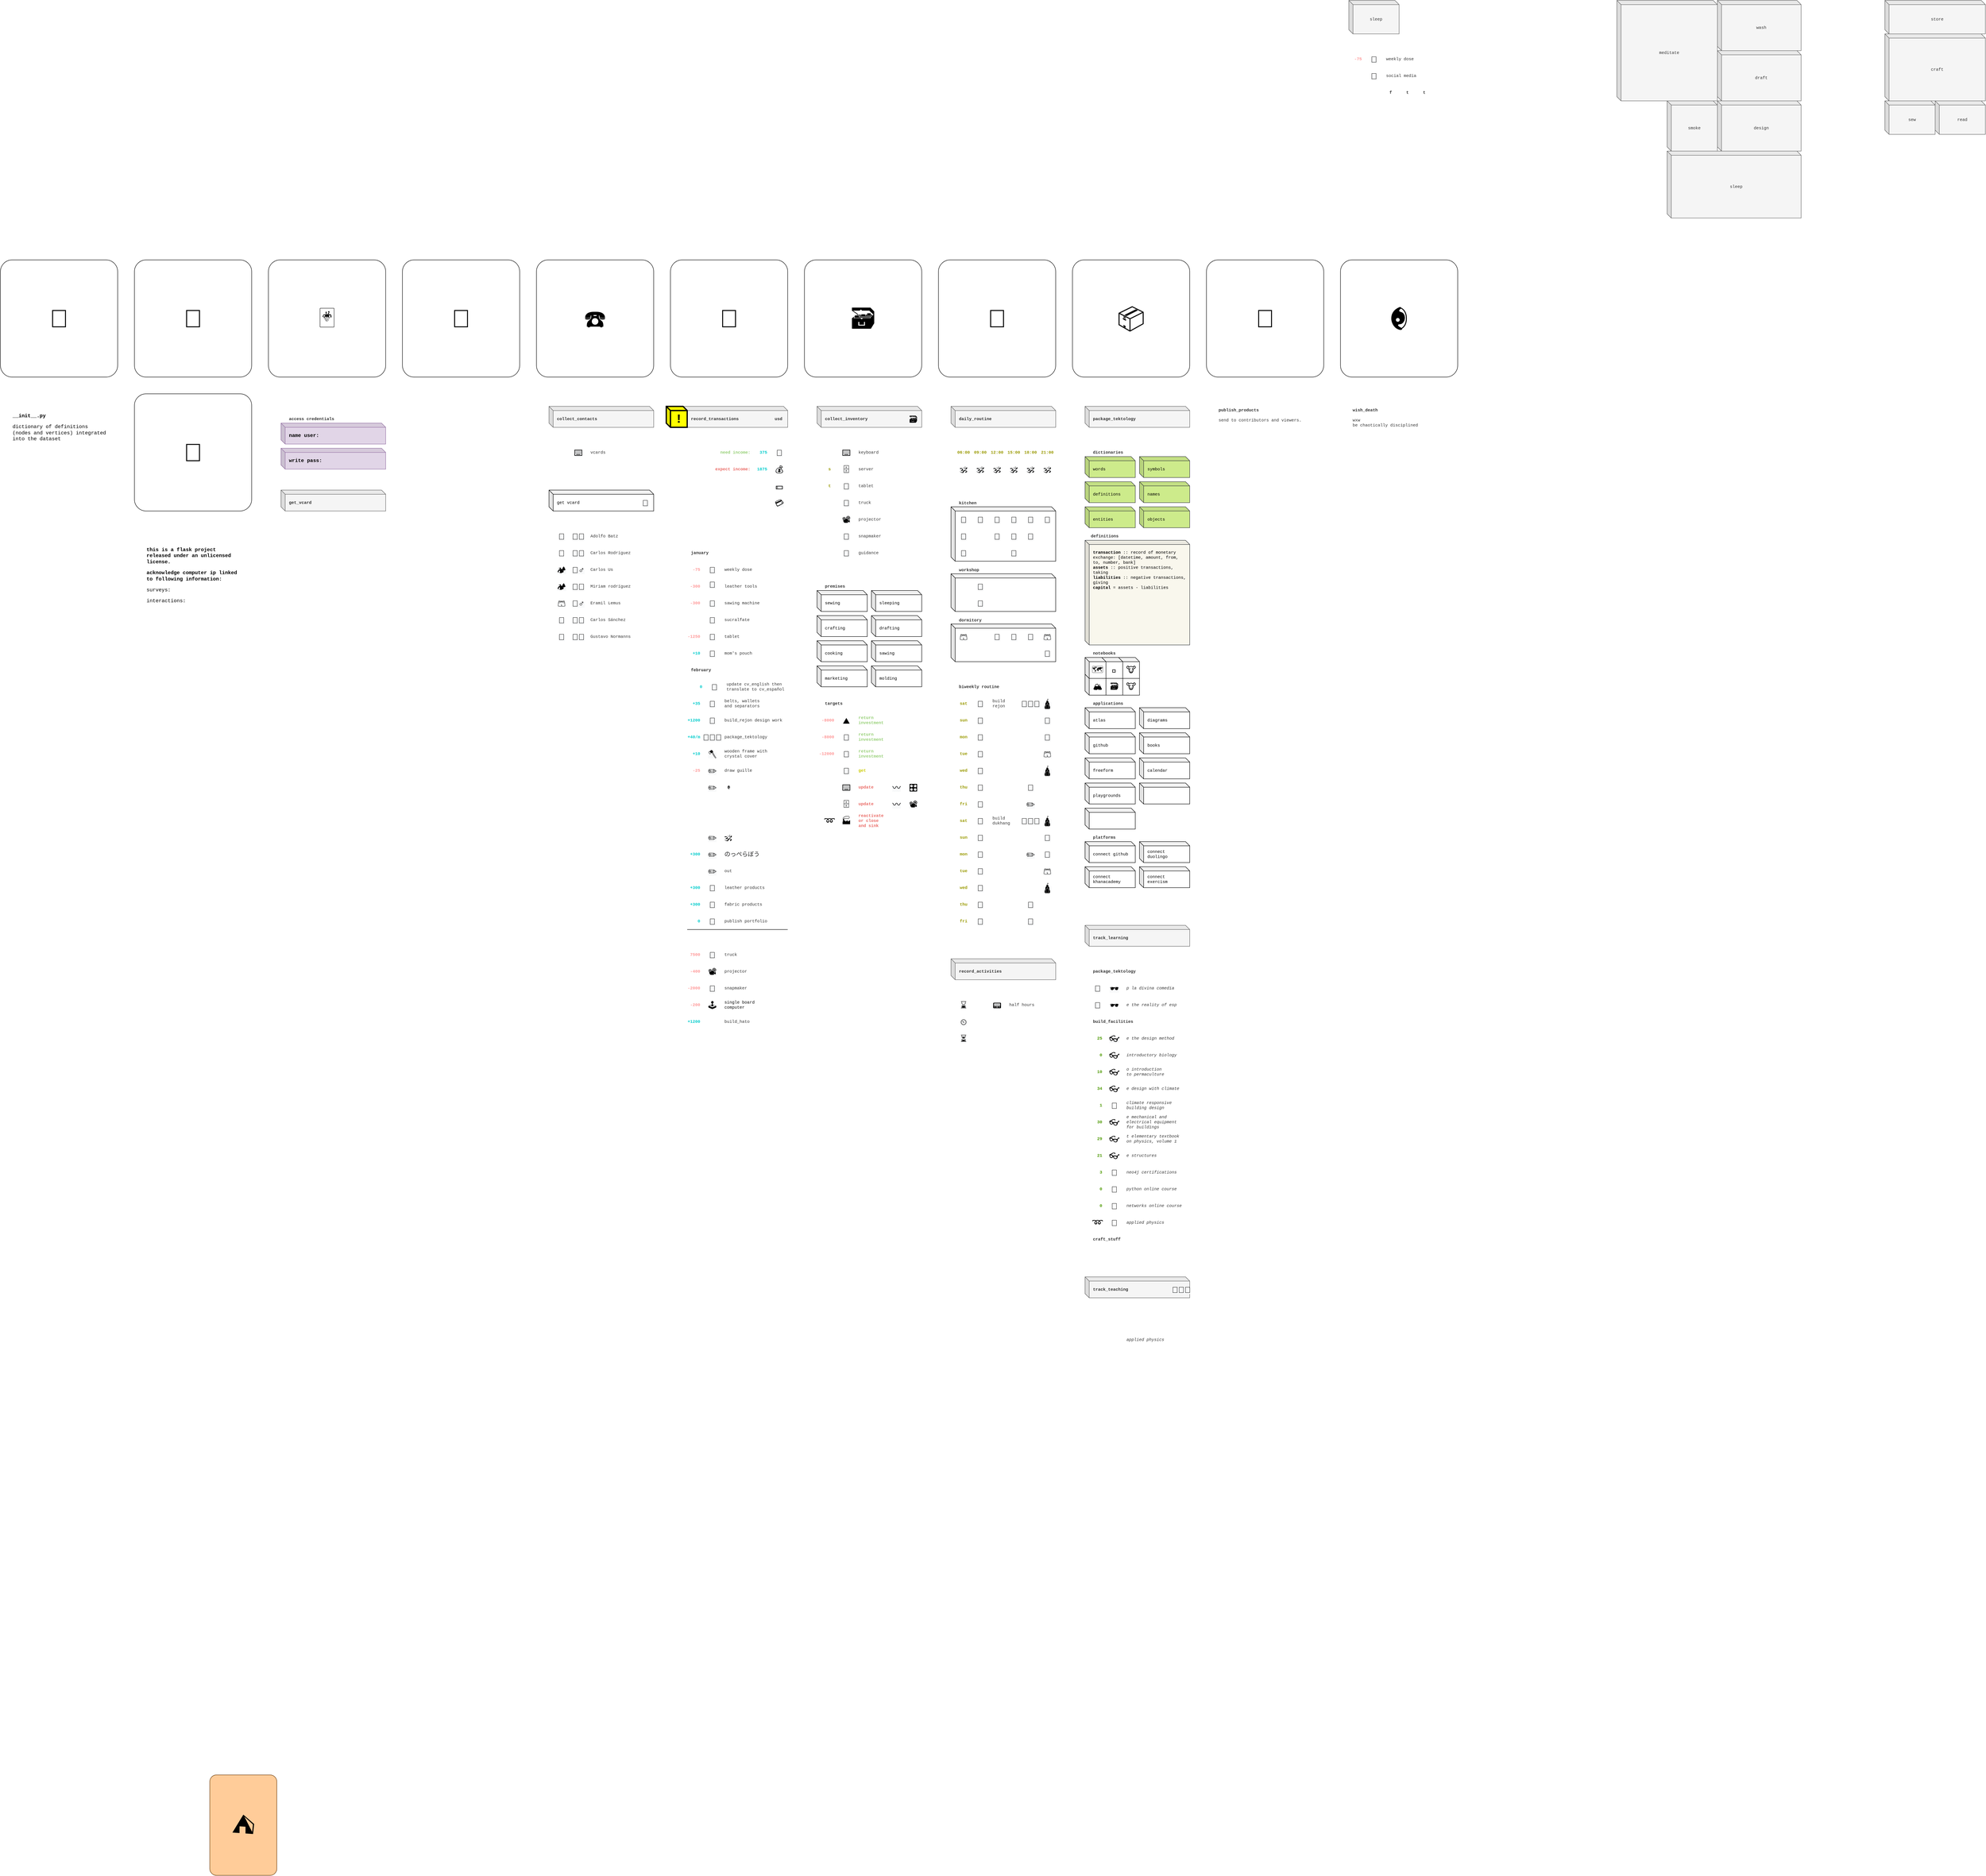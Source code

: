 <mxfile version="20.6.1" type="device"><diagram id="eZt31RCaSFpGLgrnwd4I" name="Page-1"><mxGraphModel dx="1063" dy="2780" grid="1" gridSize="10" guides="1" tooltips="1" connect="1" arrows="1" fold="1" page="1" pageScale="1" pageWidth="320" pageHeight="320" math="0" shadow="0"><root><mxCell id="0"/><mxCell id="1" parent="0"/><mxCell id="mxUzngnuQoysj2LgRezz-147" value="&lt;font style=&quot;font-size: 20px;&quot;&gt;🐮&lt;/font&gt;" style="shape=cube;whiteSpace=wrap;html=1;boundedLbl=1;backgroundOutline=1;darkOpacity=0.05;darkOpacity2=0.1;labelBackgroundColor=none;fontFamily=Courier New;fontSize=10;size=10;" parent="1" vertex="1"><mxGeometry x="3010" y="-270" width="50" height="50" as="geometry"/></mxCell><mxCell id="mxUzngnuQoysj2LgRezz-137" value="&lt;font style=&quot;font-size: 20px;&quot;&gt;🗃&lt;/font&gt;" style="shape=cube;whiteSpace=wrap;html=1;boundedLbl=1;backgroundOutline=1;darkOpacity=0.05;darkOpacity2=0.1;labelBackgroundColor=none;fontFamily=Courier New;fontSize=10;size=10;" parent="1" vertex="1"><mxGeometry x="2970" y="-270" width="50" height="50" as="geometry"/></mxCell><mxCell id="mxUzngnuQoysj2LgRezz-136" value="&lt;font style=&quot;font-size: 20px;&quot;&gt;🏔&lt;/font&gt;" style="shape=cube;whiteSpace=wrap;html=1;boundedLbl=1;backgroundOutline=1;darkOpacity=0.05;darkOpacity2=0.1;labelBackgroundColor=none;fontFamily=Courier New;fontSize=10;size=10;" parent="1" vertex="1"><mxGeometry x="2930" y="-270" width="50" height="50" as="geometry"/></mxCell><mxCell id="vjZe2yp_iR73H7_M3A7P-13" value="&lt;span style=&quot;font-size: x-small;&quot;&gt;collect_inventory&lt;/span&gt;" style="shape=cube;whiteSpace=wrap;html=1;boundedLbl=1;backgroundOutline=1;darkOpacity=0.05;darkOpacity2=0.1;labelBackgroundColor=none;fontFamily=Courier New;fontSize=10;fontColor=#333333;fillColor=#f5f5f5;strokeColor=#666666;size=10;fontStyle=1;align=left;spacing=9;" parent="1" vertex="1"><mxGeometry x="2290" y="-910" width="250" height="50" as="geometry"/></mxCell><mxCell id="vjZe2yp_iR73H7_M3A7P-12" value="&lt;span style=&quot;font-size: x-small;&quot;&gt;record_transactions&lt;/span&gt;" style="shape=cube;whiteSpace=wrap;html=1;boundedLbl=1;backgroundOutline=1;darkOpacity=0.05;darkOpacity2=0.1;labelBackgroundColor=none;fontFamily=Courier New;fontSize=10;fontColor=#333333;fillColor=#f5f5f5;strokeColor=#666666;size=10;fontStyle=1;spacing=9;align=left;" parent="1" vertex="1"><mxGeometry x="1970" y="-910" width="250" height="50" as="geometry"/></mxCell><mxCell id="CgXu8Z0nm8KxGtSmJRp_-14" value="&lt;font style=&quot;font-size: 20px;&quot;&gt;🐮&lt;/font&gt;" style="shape=cube;whiteSpace=wrap;html=1;boundedLbl=1;backgroundOutline=1;darkOpacity=0.05;darkOpacity2=0.1;labelBackgroundColor=none;fontFamily=Courier New;fontSize=10;size=10;" parent="1" vertex="1"><mxGeometry x="3010" y="-310" width="50" height="50" as="geometry"/></mxCell><mxCell id="vjZe2yp_iR73H7_M3A7P-5" value="" style="shape=cube;whiteSpace=wrap;html=1;boundedLbl=1;backgroundOutline=1;darkOpacity=0.05;darkOpacity2=0.1;labelBackgroundColor=none;fontFamily=Courier New;fontSize=10;size=10;align=left;" parent="1" vertex="1"><mxGeometry x="2610" y="-390" width="250" height="90" as="geometry"/></mxCell><mxCell id="vjZe2yp_iR73H7_M3A7P-4" value="" style="shape=cube;whiteSpace=wrap;html=1;boundedLbl=1;backgroundOutline=1;darkOpacity=0.05;darkOpacity2=0.1;labelBackgroundColor=none;fontFamily=Courier New;fontSize=10;size=10;align=left;" parent="1" vertex="1"><mxGeometry x="2610" y="-510" width="250" height="90" as="geometry"/></mxCell><mxCell id="EduLFAMP_joElMNfCqiy-1" value="&lt;font style=&quot;font-size: 60px;&quot;&gt;👋&lt;/font&gt;" style="rounded=1;whiteSpace=wrap;html=1;arcSize=10;" parent="1" vertex="1"><mxGeometry x="340" y="-1260" width="280" height="280" as="geometry"/></mxCell><mxCell id="EduLFAMP_joElMNfCqiy-2" value="&lt;font style=&quot;font-size: 60px;&quot;&gt;💬&lt;/font&gt;" style="rounded=1;whiteSpace=wrap;html=1;arcSize=10;" parent="1" vertex="1"><mxGeometry x="660" y="-1260" width="280" height="280" as="geometry"/></mxCell><mxCell id="EduLFAMP_joElMNfCqiy-3" value="&lt;font style=&quot;font-size: 60px;&quot;&gt;🔏&lt;/font&gt;" style="rounded=1;whiteSpace=wrap;html=1;arcSize=10;" parent="1" vertex="1"><mxGeometry x="660" y="-940" width="280" height="280" as="geometry"/></mxCell><mxCell id="EduLFAMP_joElMNfCqiy-4" value="&lt;font style=&quot;font-size: 60px;&quot;&gt;🃏&lt;/font&gt;" style="rounded=1;whiteSpace=wrap;html=1;arcSize=10;" parent="1" vertex="1"><mxGeometry x="980" y="-1260" width="280" height="280" as="geometry"/></mxCell><mxCell id="EduLFAMP_joElMNfCqiy-6" value="&lt;p style=&quot;line-height: 120%;&quot;&gt;&lt;b&gt;&lt;span style=&quot;background-color: initial;&quot;&gt;this is a flask project released under an unlicensed license.&amp;nbsp;&lt;/span&gt;&lt;/b&gt;&lt;/p&gt;&lt;p style=&quot;line-height: 120%;&quot;&gt;&lt;b&gt;&lt;span style=&quot;background-color: initial;&quot;&gt;acknowledge computer ip&amp;nbsp;&lt;/span&gt;&lt;span style=&quot;background-color: initial;&quot;&gt;linked to following information:&lt;/span&gt;&lt;/b&gt;&lt;br&gt;&lt;/p&gt;&lt;p style=&quot;line-height: 120%;&quot;&gt;&lt;span style=&quot;background-color: initial;&quot;&gt;surveys:&lt;/span&gt;&lt;/p&gt;&lt;p style=&quot;line-height: 120%;&quot;&gt;&lt;span style=&quot;background-color: initial;&quot;&gt;interactions:&lt;/span&gt;&lt;/p&gt;" style="text;html=1;strokeColor=none;fillColor=none;align=left;verticalAlign=top;whiteSpace=wrap;rounded=0;fontSize=12;fontFamily=Courier New;spacing=9;" parent="1" vertex="1"><mxGeometry x="680" y="-600" width="240" height="240" as="geometry"/></mxCell><mxCell id="aaR0YNjYtCWpaMoZOQeW-2" value="&lt;span style=&quot;color: rgb(0, 0, 0); font-family: Helvetica; font-style: normal; font-variant-ligatures: normal; font-variant-caps: normal; font-weight: 400; letter-spacing: normal; orphans: 2; text-indent: 0px; text-transform: none; widows: 2; word-spacing: 0px; -webkit-text-stroke-width: 0px; background-color: rgb(248, 249, 250); text-decoration-thickness: initial; text-decoration-style: initial; text-decoration-color: initial; float: none; display: inline !important;&quot;&gt;&lt;font style=&quot;font-size: 20px;&quot;&gt;⌛️&lt;/font&gt;&lt;/span&gt;" style="text;whiteSpace=wrap;html=1;align=center;spacing=9;verticalAlign=middle;" parent="1" vertex="1"><mxGeometry x="2620" y="500" width="40" height="40" as="geometry"/></mxCell><mxCell id="aaR0YNjYtCWpaMoZOQeW-3" value="&lt;span style=&quot;color: rgb(0, 0, 0); font-family: Helvetica; font-style: normal; font-variant-ligatures: normal; font-variant-caps: normal; font-weight: 400; letter-spacing: normal; orphans: 2; text-indent: 0px; text-transform: none; widows: 2; word-spacing: 0px; -webkit-text-stroke-width: 0px; background-color: rgb(248, 249, 250); text-decoration-thickness: initial; text-decoration-style: initial; text-decoration-color: initial; float: none; display: inline !important;&quot;&gt;&lt;font style=&quot;font-size: 20px;&quot;&gt;⏲&lt;/font&gt;&lt;/span&gt;" style="text;whiteSpace=wrap;html=1;align=center;spacing=9;verticalAlign=middle;" parent="1" vertex="1"><mxGeometry x="2620" y="540" width="40" height="40" as="geometry"/></mxCell><mxCell id="aaR0YNjYtCWpaMoZOQeW-4" value="&lt;span style=&quot;color: rgb(0, 0, 0); font-family: Helvetica; font-style: normal; font-variant-ligatures: normal; font-variant-caps: normal; font-weight: 400; letter-spacing: normal; orphans: 2; text-indent: 0px; text-transform: none; widows: 2; word-spacing: 0px; -webkit-text-stroke-width: 0px; background-color: rgb(248, 249, 250); text-decoration-thickness: initial; text-decoration-style: initial; text-decoration-color: initial; float: none; display: inline !important;&quot;&gt;&lt;font style=&quot;font-size: 20px;&quot;&gt;⏳&lt;/font&gt;&lt;/span&gt;" style="text;whiteSpace=wrap;html=1;align=center;spacing=9;verticalAlign=middle;" parent="1" vertex="1"><mxGeometry x="2620" y="580" width="40" height="40" as="geometry"/></mxCell><mxCell id="aaR0YNjYtCWpaMoZOQeW-5" value="&lt;span style=&quot;color: rgb(0, 0, 0); font-family: Helvetica; font-style: normal; font-variant-ligatures: normal; font-variant-caps: normal; font-weight: 400; letter-spacing: normal; orphans: 2; text-indent: 0px; text-transform: none; widows: 2; word-spacing: 0px; -webkit-text-stroke-width: 0px; background-color: rgb(248, 249, 250); text-decoration-thickness: initial; text-decoration-style: initial; text-decoration-color: initial; float: none; display: inline !important;&quot;&gt;&lt;font style=&quot;font-size: 20px;&quot;&gt;💸&lt;/font&gt;&lt;/span&gt;" style="text;whiteSpace=wrap;html=1;align=center;spacing=9;verticalAlign=middle;" parent="1" vertex="1"><mxGeometry x="2180" y="-820" width="40" height="40" as="geometry"/></mxCell><mxCell id="aaR0YNjYtCWpaMoZOQeW-6" value="&lt;span style=&quot;color: rgb(0, 0, 0); font-family: Helvetica; font-style: normal; font-variant-ligatures: normal; font-variant-caps: normal; font-weight: 400; letter-spacing: normal; orphans: 2; text-indent: 0px; text-transform: none; widows: 2; word-spacing: 0px; -webkit-text-stroke-width: 0px; background-color: rgb(248, 249, 250); text-decoration-thickness: initial; text-decoration-style: initial; text-decoration-color: initial; float: none; display: inline !important;&quot;&gt;&lt;font style=&quot;font-size: 20px;&quot;&gt;💰&lt;/font&gt;&lt;/span&gt;" style="text;whiteSpace=wrap;html=1;align=center;spacing=9;verticalAlign=middle;" parent="1" vertex="1"><mxGeometry x="2180" y="-780" width="40" height="40" as="geometry"/></mxCell><mxCell id="aaR0YNjYtCWpaMoZOQeW-7" value="&lt;span style=&quot;color: rgb(0, 0, 0); font-family: Helvetica; font-style: normal; font-variant-ligatures: normal; font-variant-caps: normal; font-weight: 400; letter-spacing: normal; orphans: 2; text-indent: 0px; text-transform: none; widows: 2; word-spacing: 0px; -webkit-text-stroke-width: 0px; background-color: rgb(248, 249, 250); text-decoration-thickness: initial; text-decoration-style: initial; text-decoration-color: initial; float: none; display: inline !important;&quot;&gt;&lt;font style=&quot;font-size: 20px;&quot;&gt;💳&lt;/font&gt;&lt;/span&gt;" style="text;whiteSpace=wrap;html=1;align=center;spacing=9;verticalAlign=middle;" parent="1" vertex="1"><mxGeometry x="2180" y="-700" width="40" height="40" as="geometry"/></mxCell><mxCell id="aaR0YNjYtCWpaMoZOQeW-8" value="&lt;span style=&quot;color: rgb(0, 0, 0); font-family: Helvetica; font-style: normal; font-variant-ligatures: normal; font-variant-caps: normal; font-weight: 400; letter-spacing: normal; orphans: 2; text-indent: 0px; text-transform: none; widows: 2; word-spacing: 0px; -webkit-text-stroke-width: 0px; background-color: rgb(248, 249, 250); text-decoration-thickness: initial; text-decoration-style: initial; text-decoration-color: initial; float: none; display: inline !important;&quot;&gt;&lt;font style=&quot;font-size: 20px;&quot;&gt;💵&lt;/font&gt;&lt;/span&gt;" style="text;whiteSpace=wrap;html=1;align=center;spacing=9;verticalAlign=middle;" parent="1" vertex="1"><mxGeometry x="2180" y="-740" width="40" height="40" as="geometry"/></mxCell><mxCell id="aaR0YNjYtCWpaMoZOQeW-9" value="&lt;span style=&quot;color: rgb(0, 0, 0); font-family: Helvetica; font-style: normal; font-variant-ligatures: normal; font-variant-caps: normal; font-weight: 400; letter-spacing: normal; orphans: 2; text-indent: 0px; text-transform: none; widows: 2; word-spacing: 0px; -webkit-text-stroke-width: 0px; background-color: rgb(248, 249, 250); text-decoration-thickness: initial; text-decoration-style: initial; text-decoration-color: initial; float: none; display: inline !important;&quot;&gt;&lt;font style=&quot;font-size: 20px;&quot;&gt;📟&lt;/font&gt;&lt;/span&gt;" style="text;whiteSpace=wrap;html=1;align=center;spacing=9;verticalAlign=middle;" parent="1" vertex="1"><mxGeometry x="2700" y="500" width="40" height="40" as="geometry"/></mxCell><mxCell id="aaR0YNjYtCWpaMoZOQeW-20" value="&lt;div style=&quot;text-align: center;&quot;&gt;&lt;span style=&quot;background-color: initial;&quot;&gt;&lt;font size=&quot;1&quot; color=&quot;#333333&quot;&gt;usd&lt;/font&gt;&lt;/span&gt;&lt;/div&gt;" style="text;whiteSpace=wrap;html=1;fontSize=10;fontFamily=Courier New;verticalAlign=middle;spacing=9;fontStyle=1" parent="1" vertex="1"><mxGeometry x="2180" y="-900" width="40" height="40" as="geometry"/></mxCell><mxCell id="aaR0YNjYtCWpaMoZOQeW-21" value="&lt;div style=&quot;text-align: center;&quot;&gt;&lt;font size=&quot;1&quot; color=&quot;#333333&quot;&gt;half hours&lt;/font&gt;&lt;/div&gt;" style="text;whiteSpace=wrap;html=1;fontSize=10;fontFamily=Courier New;verticalAlign=middle;spacing=9;" parent="1" vertex="1"><mxGeometry x="2740" y="500" width="100" height="40" as="geometry"/></mxCell><mxCell id="aaR0YNjYtCWpaMoZOQeW-22" value="&lt;div style=&quot;text-align: center;&quot;&gt;&lt;font size=&quot;1&quot; color=&quot;#333333&quot;&gt;vcards&lt;/font&gt;&lt;/div&gt;" style="text;whiteSpace=wrap;html=1;fontSize=10;fontFamily=Courier New;verticalAlign=middle;spacing=9;" parent="1" vertex="1"><mxGeometry x="1740" y="-820" width="160" height="40" as="geometry"/></mxCell><mxCell id="aaR0YNjYtCWpaMoZOQeW-24" value="&lt;span style=&quot;color: rgb(0, 0, 0); font-family: Helvetica; font-style: normal; font-variant-ligatures: normal; font-variant-caps: normal; font-weight: 400; letter-spacing: normal; orphans: 2; text-indent: 0px; text-transform: none; widows: 2; word-spacing: 0px; -webkit-text-stroke-width: 0px; background-color: rgb(248, 249, 250); text-decoration-thickness: initial; text-decoration-style: initial; text-decoration-color: initial; float: none; display: inline !important;&quot;&gt;&lt;font style=&quot;font-size: 20px;&quot;&gt;🗃&lt;/font&gt;&lt;/span&gt;" style="text;whiteSpace=wrap;html=1;align=center;spacing=9;verticalAlign=middle;" parent="1" vertex="1"><mxGeometry x="2500" y="-900" width="40" height="40" as="geometry"/></mxCell><mxCell id="aaR0YNjYtCWpaMoZOQeW-25" value="&lt;div style=&quot;&quot;&gt;&lt;font size=&quot;1&quot; color=&quot;#333333&quot;&gt;keyboard&lt;/font&gt;&lt;/div&gt;" style="text;whiteSpace=wrap;html=1;fontSize=10;fontFamily=Courier New;align=left;verticalAlign=middle;spacing=9;" parent="1" vertex="1"><mxGeometry x="2380" y="-820" width="160" height="40" as="geometry"/></mxCell><mxCell id="aaR0YNjYtCWpaMoZOQeW-29" value="&lt;span style=&quot;color: rgb(0, 0, 0); font-family: Helvetica; font-style: normal; font-variant-ligatures: normal; font-variant-caps: normal; font-weight: 400; letter-spacing: normal; orphans: 2; text-indent: 0px; text-transform: none; widows: 2; word-spacing: 0px; -webkit-text-stroke-width: 0px; background-color: rgb(248, 249, 250); text-decoration-thickness: initial; text-decoration-style: initial; text-decoration-color: initial; float: none; display: inline !important;&quot;&gt;&lt;font style=&quot;font-size: 20px;&quot;&gt;🧵&lt;/font&gt;&lt;/span&gt;" style="text;whiteSpace=wrap;html=1;align=center;verticalAlign=middle;spacing=9;" parent="1" vertex="1"><mxGeometry x="2020" y="-460" width="40" height="40" as="geometry"/></mxCell><mxCell id="aaR0YNjYtCWpaMoZOQeW-33" value="&lt;span style=&quot;color: rgb(0, 0, 0); font-family: Helvetica; font-style: normal; font-variant-ligatures: normal; font-variant-caps: normal; font-weight: 400; letter-spacing: normal; orphans: 2; text-indent: 0px; text-transform: none; widows: 2; word-spacing: 0px; -webkit-text-stroke-width: 0px; background-color: rgb(248, 249, 250); text-decoration-thickness: initial; text-decoration-style: initial; text-decoration-color: initial; float: none; display: inline !important;&quot;&gt;&lt;font style=&quot;font-size: 20px;&quot;&gt;📽&lt;/font&gt;&lt;/span&gt;" style="text;whiteSpace=wrap;html=1;align=center;verticalAlign=middle;spacing=9;" parent="1" vertex="1"><mxGeometry x="2020" y="420" width="40" height="40" as="geometry"/></mxCell><mxCell id="aaR0YNjYtCWpaMoZOQeW-34" value="&lt;span style=&quot;color: rgb(0, 0, 0); font-family: Helvetica; font-style: normal; font-variant-ligatures: normal; font-variant-caps: normal; font-weight: 400; letter-spacing: normal; orphans: 2; text-indent: 0px; text-transform: none; widows: 2; word-spacing: 0px; -webkit-text-stroke-width: 0px; background-color: rgb(248, 249, 250); text-decoration-thickness: initial; text-decoration-style: initial; text-decoration-color: initial; float: none; display: inline !important;&quot;&gt;&lt;font style=&quot;font-size: 20px;&quot;&gt;🧩&lt;/font&gt;&lt;/span&gt;" style="text;whiteSpace=wrap;html=1;align=center;verticalAlign=middle;spacing=9;" parent="1" vertex="1"><mxGeometry x="2020" y="460" width="40" height="40" as="geometry"/></mxCell><mxCell id="aaR0YNjYtCWpaMoZOQeW-36" value="&lt;span style=&quot;color: rgb(0, 0, 0); font-family: Helvetica; font-style: normal; font-variant-ligatures: normal; font-variant-caps: normal; font-weight: 400; letter-spacing: normal; orphans: 2; text-indent: 0px; text-transform: none; widows: 2; word-spacing: 0px; -webkit-text-stroke-width: 0px; background-color: rgb(248, 249, 250); text-decoration-thickness: initial; text-decoration-style: initial; text-decoration-color: initial; float: none; display: inline !important;&quot;&gt;&lt;font style=&quot;font-size: 20px;&quot;&gt;🕹&lt;/font&gt;&lt;/span&gt;" style="text;whiteSpace=wrap;html=1;align=center;verticalAlign=middle;spacing=9;" parent="1" vertex="1"><mxGeometry x="2020" y="500" width="40" height="40" as="geometry"/></mxCell><mxCell id="aaR0YNjYtCWpaMoZOQeW-38" value="&lt;div style=&quot;&quot;&gt;&lt;font size=&quot;1&quot;&gt;-400&lt;/font&gt;&lt;/div&gt;" style="text;whiteSpace=wrap;html=1;fontSize=10;fontFamily=Courier New;fontStyle=1;fontColor=#FF9999;align=right;verticalAlign=middle;spacing=9;" parent="1" vertex="1"><mxGeometry x="1960" y="420" width="60" height="40" as="geometry"/></mxCell><mxCell id="aaR0YNjYtCWpaMoZOQeW-40" value="&lt;div style=&quot;&quot;&gt;&lt;font size=&quot;1&quot;&gt;-200&lt;/font&gt;&lt;/div&gt;" style="text;whiteSpace=wrap;html=1;fontSize=10;fontFamily=Courier New;fontStyle=1;fontColor=#FF9999;align=right;verticalAlign=middle;spacing=9;" parent="1" vertex="1"><mxGeometry x="1960" y="500" width="60" height="40" as="geometry"/></mxCell><mxCell id="aaR0YNjYtCWpaMoZOQeW-43" value="&lt;div style=&quot;&quot;&gt;&lt;font size=&quot;1&quot;&gt;+300&lt;/font&gt;&lt;/div&gt;" style="text;whiteSpace=wrap;html=1;fontSize=10;fontFamily=Courier New;fontColor=#00CCCC;fontStyle=1;align=right;verticalAlign=middle;spacing=9;" parent="1" vertex="1"><mxGeometry x="1960" y="260" width="60" height="40" as="geometry"/></mxCell><mxCell id="aaR0YNjYtCWpaMoZOQeW-46" value="&lt;div style=&quot;&quot;&gt;&lt;font size=&quot;1&quot;&gt;-2000&lt;/font&gt;&lt;/div&gt;" style="text;whiteSpace=wrap;html=1;fontSize=10;fontFamily=Courier New;fontStyle=1;fontColor=#FF9999;align=right;verticalAlign=middle;spacing=9;" parent="1" vertex="1"><mxGeometry x="1960" y="460" width="60" height="40" as="geometry"/></mxCell><mxCell id="aaR0YNjYtCWpaMoZOQeW-47" value="&lt;div style=&quot;&quot;&gt;&lt;font size=&quot;1&quot;&gt;-300&lt;/font&gt;&lt;/div&gt;" style="text;whiteSpace=wrap;html=1;fontSize=10;fontFamily=Courier New;fontStyle=1;fontColor=#FF9999;align=right;verticalAlign=middle;spacing=9;" parent="1" vertex="1"><mxGeometry x="1960" y="-460" width="60" height="40" as="geometry"/></mxCell><mxCell id="aaR0YNjYtCWpaMoZOQeW-48" value="&lt;div style=&quot;&quot;&gt;&lt;font size=&quot;1&quot;&gt;-300&lt;/font&gt;&lt;/div&gt;" style="text;whiteSpace=wrap;html=1;fontSize=10;fontFamily=Courier New;fontStyle=1;fontColor=#FF9999;align=right;verticalAlign=middle;spacing=9;" parent="1" vertex="1"><mxGeometry x="1960" y="-500" width="60" height="40" as="geometry"/></mxCell><mxCell id="aaR0YNjYtCWpaMoZOQeW-51" value="&lt;span style=&quot;color: rgb(0, 0, 0); font-family: Helvetica; font-style: normal; font-variant-ligatures: normal; font-variant-caps: normal; font-weight: 400; letter-spacing: normal; orphans: 2; text-indent: 0px; text-transform: none; widows: 2; word-spacing: 0px; -webkit-text-stroke-width: 0px; background-color: rgb(248, 249, 250); text-decoration-thickness: initial; text-decoration-style: initial; text-decoration-color: initial; float: none; display: inline !important;&quot;&gt;&lt;font style=&quot;font-size: 20px;&quot;&gt;🚌&lt;/font&gt;&lt;/span&gt;" style="text;whiteSpace=wrap;html=1;align=center;verticalAlign=middle;spacing=9;" parent="1" vertex="1"><mxGeometry x="2020" y="380" width="40" height="40" as="geometry"/></mxCell><mxCell id="aaR0YNjYtCWpaMoZOQeW-52" value="&lt;div style=&quot;&quot;&gt;&lt;font size=&quot;1&quot;&gt;7500&lt;/font&gt;&lt;/div&gt;" style="text;whiteSpace=wrap;html=1;fontSize=10;fontFamily=Courier New;fontStyle=1;fontColor=#FF9999;align=right;verticalAlign=middle;spacing=9;" parent="1" vertex="1"><mxGeometry x="1960" y="380" width="60" height="40" as="geometry"/></mxCell><mxCell id="aaR0YNjYtCWpaMoZOQeW-61" value="&lt;span style=&quot;font-size: x-small;&quot;&gt;connect github&lt;/span&gt;" style="shape=cube;whiteSpace=wrap;html=1;boundedLbl=1;backgroundOutline=1;darkOpacity=0.05;darkOpacity2=0.1;labelBackgroundColor=none;fontFamily=Courier New;fontSize=10;size=10;align=left;spacing=9;" parent="1" vertex="1"><mxGeometry x="2930" y="130" width="120" height="50" as="geometry"/></mxCell><mxCell id="aaR0YNjYtCWpaMoZOQeW-62" value="&lt;span style=&quot;font-size: x-small;&quot;&gt;connect duolingo&lt;/span&gt;" style="shape=cube;whiteSpace=wrap;html=1;boundedLbl=1;backgroundOutline=1;darkOpacity=0.05;darkOpacity2=0.1;labelBackgroundColor=none;fontFamily=Courier New;fontSize=10;size=10;align=left;spacing=9;" parent="1" vertex="1"><mxGeometry x="3060" y="130" width="120" height="50" as="geometry"/></mxCell><mxCell id="aaR0YNjYtCWpaMoZOQeW-63" value="&lt;span style=&quot;font-size: x-small;&quot;&gt;connect khanacademy&lt;/span&gt;" style="shape=cube;whiteSpace=wrap;html=1;boundedLbl=1;backgroundOutline=1;darkOpacity=0.05;darkOpacity2=0.1;labelBackgroundColor=none;fontFamily=Courier New;fontSize=10;size=10;align=left;spacing=9;" parent="1" vertex="1"><mxGeometry x="2930" y="190" width="120" height="50" as="geometry"/></mxCell><mxCell id="aaR0YNjYtCWpaMoZOQeW-64" value="&lt;span style=&quot;font-size: x-small;&quot;&gt;connect exercism&lt;/span&gt;" style="shape=cube;whiteSpace=wrap;html=1;boundedLbl=1;backgroundOutline=1;darkOpacity=0.05;darkOpacity2=0.1;labelBackgroundColor=none;fontFamily=Courier New;fontSize=10;size=10;spacing=9;align=left;" parent="1" vertex="1"><mxGeometry x="3060" y="190" width="120" height="50" as="geometry"/></mxCell><mxCell id="aaR0YNjYtCWpaMoZOQeW-65" value="&lt;span style=&quot;font-size: x-small;&quot;&gt;get vcard&lt;/span&gt;" style="shape=cube;whiteSpace=wrap;html=1;boundedLbl=1;backgroundOutline=1;darkOpacity=0.05;darkOpacity2=0.1;labelBackgroundColor=none;fontFamily=Courier New;fontSize=10;size=10;spacing=9;align=left;" parent="1" vertex="1"><mxGeometry x="1650" y="-710" width="250" height="50" as="geometry"/></mxCell><mxCell id="aaR0YNjYtCWpaMoZOQeW-66" value="&lt;div style=&quot;&quot;&gt;&lt;font size=&quot;1&quot; color=&quot;#333333&quot;&gt;snapmaker&lt;/font&gt;&lt;/div&gt;" style="text;whiteSpace=wrap;html=1;fontSize=10;fontFamily=Courier New;align=left;verticalAlign=middle;spacing=9;" parent="1" vertex="1"><mxGeometry x="2060" y="460" width="120" height="40" as="geometry"/></mxCell><mxCell id="aaR0YNjYtCWpaMoZOQeW-67" value="&lt;div style=&quot;&quot;&gt;&lt;font size=&quot;1&quot; color=&quot;#333333&quot;&gt;projector&lt;/font&gt;&lt;/div&gt;" style="text;whiteSpace=wrap;html=1;fontSize=10;fontFamily=Courier New;align=left;verticalAlign=middle;spacing=9;" parent="1" vertex="1"><mxGeometry x="2060" y="420" width="120" height="40" as="geometry"/></mxCell><mxCell id="aaR0YNjYtCWpaMoZOQeW-69" value="&lt;div style=&quot;&quot;&gt;&lt;font size=&quot;1&quot; color=&quot;#333333&quot;&gt;single board computer&lt;/font&gt;&lt;/div&gt;" style="text;whiteSpace=wrap;html=1;fontSize=10;fontFamily=Courier New;align=left;verticalAlign=middle;spacing=9;" parent="1" vertex="1"><mxGeometry x="2060" y="500" width="120" height="40" as="geometry"/></mxCell><mxCell id="aaR0YNjYtCWpaMoZOQeW-70" value="&lt;div style=&quot;&quot;&gt;&lt;font size=&quot;1&quot; color=&quot;#333333&quot;&gt;single board computer&lt;/font&gt;&lt;/div&gt;" style="text;whiteSpace=wrap;html=1;fontSize=10;fontFamily=Courier New;align=left;verticalAlign=middle;spacing=9;" parent="1" vertex="1"><mxGeometry x="2060" y="500" width="120" height="40" as="geometry"/></mxCell><mxCell id="aaR0YNjYtCWpaMoZOQeW-71" value="&lt;div style=&quot;&quot;&gt;&lt;font size=&quot;1&quot; color=&quot;#333333&quot;&gt;truck&lt;/font&gt;&lt;/div&gt;" style="text;whiteSpace=wrap;html=1;fontSize=10;fontFamily=Courier New;align=left;verticalAlign=middle;spacing=9;" parent="1" vertex="1"><mxGeometry x="2060" y="380" width="120" height="40" as="geometry"/></mxCell><mxCell id="aaR0YNjYtCWpaMoZOQeW-72" value="&lt;div style=&quot;&quot;&gt;&lt;font size=&quot;1&quot; color=&quot;#333333&quot;&gt;leather tools&lt;/font&gt;&lt;/div&gt;" style="text;whiteSpace=wrap;html=1;fontSize=10;fontFamily=Courier New;align=left;verticalAlign=middle;spacing=9;" parent="1" vertex="1"><mxGeometry x="2060" y="-500" width="160" height="40" as="geometry"/></mxCell><mxCell id="aaR0YNjYtCWpaMoZOQeW-73" value="&lt;div style=&quot;&quot;&gt;&lt;font size=&quot;1&quot; color=&quot;#333333&quot;&gt;sawing machine&lt;/font&gt;&lt;/div&gt;" style="text;whiteSpace=wrap;html=1;fontSize=10;fontFamily=Courier New;align=left;verticalAlign=middle;spacing=9;" parent="1" vertex="1"><mxGeometry x="2060" y="-460" width="160" height="40" as="geometry"/></mxCell><mxCell id="aaR0YNjYtCWpaMoZOQeW-75" value="&lt;div style=&quot;&quot;&gt;&lt;font size=&quot;1&quot;&gt;+300&lt;/font&gt;&lt;/div&gt;" style="text;whiteSpace=wrap;html=1;fontSize=10;fontFamily=Courier New;fontColor=#00CCCC;fontStyle=1;align=right;verticalAlign=middle;spacing=9;" parent="1" vertex="1"><mxGeometry x="1960" y="220" width="60" height="40" as="geometry"/></mxCell><mxCell id="aaR0YNjYtCWpaMoZOQeW-83" value="&lt;div style=&quot;&quot;&gt;&lt;font size=&quot;1&quot; color=&quot;#333333&quot;&gt;draw guille&lt;/font&gt;&lt;/div&gt;" style="text;whiteSpace=wrap;html=1;fontSize=10;fontFamily=Courier New;align=left;verticalAlign=middle;spacing=9;" parent="1" vertex="1"><mxGeometry x="2060" y="-60" width="160" height="40" as="geometry"/></mxCell><mxCell id="aaR0YNjYtCWpaMoZOQeW-86" value="&lt;div style=&quot;&quot;&gt;&lt;font size=&quot;1&quot;&gt;-75&lt;/font&gt;&lt;/div&gt;" style="text;whiteSpace=wrap;html=1;fontSize=10;fontFamily=Courier New;fontColor=#FF9999;fontStyle=1;align=right;verticalAlign=middle;spacing=9;" parent="1" vertex="1"><mxGeometry x="1960" y="-540" width="60" height="40" as="geometry"/></mxCell><mxCell id="aaR0YNjYtCWpaMoZOQeW-88" value="&lt;div style=&quot;&quot;&gt;&lt;span style=&quot;color: rgb(51, 51, 51); font-size: x-small;&quot;&gt;weekly dose&lt;/span&gt;&lt;br&gt;&lt;/div&gt;" style="text;whiteSpace=wrap;html=1;fontSize=10;fontFamily=Courier New;align=left;verticalAlign=middle;spacing=9;" parent="1" vertex="1"><mxGeometry x="2060" y="-540" width="160" height="40" as="geometry"/></mxCell><mxCell id="aaR0YNjYtCWpaMoZOQeW-89" value="&lt;span style=&quot;font-size: 60px;&quot;&gt;⛺️&lt;/span&gt;" style="rounded=1;whiteSpace=wrap;html=1;fillColor=#FFCC99;strokeColor=#663300;arcSize=10;" parent="1" vertex="1"><mxGeometry x="840" y="2360" width="160" height="240" as="geometry"/></mxCell><mxCell id="aaR0YNjYtCWpaMoZOQeW-90" value="&lt;span style=&quot;font-size: 60px;&quot;&gt;☎️&lt;/span&gt;" style="rounded=1;whiteSpace=wrap;html=1;arcSize=10;" parent="1" vertex="1"><mxGeometry x="1620" y="-1260" width="280" height="280" as="geometry"/></mxCell><mxCell id="aaR0YNjYtCWpaMoZOQeW-92" value="&lt;span style=&quot;font-size: 60px;&quot;&gt;🧮&lt;/span&gt;" style="rounded=1;whiteSpace=wrap;html=1;arcSize=10;" parent="1" vertex="1"><mxGeometry x="1940" y="-1260" width="280" height="280" as="geometry"/></mxCell><mxCell id="aaR0YNjYtCWpaMoZOQeW-97" value="&lt;span style=&quot;color: rgb(0, 0, 0); font-family: Helvetica; font-style: normal; font-variant-ligatures: normal; font-variant-caps: normal; font-weight: 400; letter-spacing: normal; orphans: 2; text-indent: 0px; text-transform: none; widows: 2; word-spacing: 0px; -webkit-text-stroke-width: 0px; background-color: rgb(248, 249, 250); text-decoration-thickness: initial; text-decoration-style: initial; text-decoration-color: initial; float: none; display: inline !important;&quot;&gt;&lt;font style=&quot;font-size: 20px;&quot;&gt;📇&lt;/font&gt;&lt;/span&gt;" style="text;whiteSpace=wrap;html=1;align=center;spacing=9;verticalAlign=middle;" parent="1" vertex="1"><mxGeometry x="1860" y="-700" width="40" height="40" as="geometry"/></mxCell><mxCell id="aaR0YNjYtCWpaMoZOQeW-98" value="&lt;span style=&quot;color: rgb(0, 0, 0); font-family: Helvetica; font-style: normal; font-variant-ligatures: normal; font-variant-caps: normal; font-weight: 400; letter-spacing: normal; orphans: 2; text-indent: 0px; text-transform: none; widows: 2; word-spacing: 0px; -webkit-text-stroke-width: 0px; background-color: rgb(248, 249, 250); text-decoration-thickness: initial; text-decoration-style: initial; text-decoration-color: initial; float: none; display: inline !important;&quot;&gt;&lt;font style=&quot;font-size: 20px;&quot;&gt;⌨️&lt;/font&gt;&lt;/span&gt;" style="text;whiteSpace=wrap;html=1;align=center;spacing=9;verticalAlign=middle;" parent="1" vertex="1"><mxGeometry x="2340" y="-820" width="40" height="40" as="geometry"/></mxCell><mxCell id="aaR0YNjYtCWpaMoZOQeW-100" value="&lt;span style=&quot;color: rgb(0, 0, 0); font-family: Helvetica; font-style: normal; font-variant-ligatures: normal; font-variant-caps: normal; font-weight: 400; letter-spacing: normal; orphans: 2; text-indent: 0px; text-transform: none; widows: 2; word-spacing: 0px; -webkit-text-stroke-width: 0px; background-color: rgb(248, 249, 250); text-decoration-thickness: initial; text-decoration-style: initial; text-decoration-color: initial; float: none; display: inline !important;&quot;&gt;&lt;font style=&quot;font-size: 20px;&quot;&gt;⌨️&lt;/font&gt;&lt;/span&gt;" style="text;whiteSpace=wrap;html=1;align=center;spacing=9;verticalAlign=middle;" parent="1" vertex="1"><mxGeometry x="1700" y="-820" width="40" height="40" as="geometry"/></mxCell><mxCell id="aaR0YNjYtCWpaMoZOQeW-101" value="&lt;span style=&quot;font-size: 60px;&quot;&gt;🗃&lt;/span&gt;" style="rounded=1;whiteSpace=wrap;html=1;arcSize=10;" parent="1" vertex="1"><mxGeometry x="2260" y="-1260" width="280" height="280" as="geometry"/></mxCell><mxCell id="8YZ4EX8oDDvkU3urr48F-2" value="&lt;div style=&quot;&quot;&gt;&lt;font size=&quot;1&quot; color=&quot;#333333&quot;&gt;&lt;b&gt;premises&lt;/b&gt;&lt;/font&gt;&lt;/div&gt;" style="text;whiteSpace=wrap;html=1;fontSize=10;fontFamily=Courier New;align=left;verticalAlign=middle;spacing=9;" parent="1" vertex="1"><mxGeometry x="2300" y="-490" width="120" height="20" as="geometry"/></mxCell><mxCell id="8YZ4EX8oDDvkU3urr48F-3" value="&lt;span style=&quot;font-size: x-small;&quot;&gt;get_vcard&lt;/span&gt;" style="shape=cube;whiteSpace=wrap;html=1;boundedLbl=1;backgroundOutline=1;darkOpacity=0.05;darkOpacity2=0.1;labelBackgroundColor=none;fontFamily=Courier New;fontSize=10;size=10;fontStyle=1;align=left;spacing=9;fillColor=#f5f5f5;fontColor=#333333;strokeColor=#666666;" parent="1" vertex="1"><mxGeometry x="1010" y="-710" width="250" height="50" as="geometry"/></mxCell><mxCell id="8YZ4EX8oDDvkU3urr48F-4" value="&lt;span style=&quot;font-size: x-small;&quot;&gt;sleeping&lt;/span&gt;" style="shape=cube;whiteSpace=wrap;html=1;boundedLbl=1;backgroundOutline=1;darkOpacity=0.05;darkOpacity2=0.1;labelBackgroundColor=none;fontFamily=Courier New;fontSize=10;size=10;spacing=9;align=left;" parent="1" vertex="1"><mxGeometry x="2420" y="-470" width="120" height="50" as="geometry"/></mxCell><mxCell id="8YZ4EX8oDDvkU3urr48F-5" value="&lt;span style=&quot;font-size: x-small;&quot;&gt;drafting&lt;/span&gt;" style="shape=cube;whiteSpace=wrap;html=1;boundedLbl=1;backgroundOutline=1;darkOpacity=0.05;darkOpacity2=0.1;labelBackgroundColor=none;fontFamily=Courier New;fontSize=10;size=10;spacing=9;align=left;" parent="1" vertex="1"><mxGeometry x="2420" y="-410" width="120" height="50" as="geometry"/></mxCell><mxCell id="8YZ4EX8oDDvkU3urr48F-6" value="&lt;span style=&quot;font-size: x-small;&quot;&gt;crafting&lt;/span&gt;" style="shape=cube;whiteSpace=wrap;html=1;boundedLbl=1;backgroundOutline=1;darkOpacity=0.05;darkOpacity2=0.1;labelBackgroundColor=none;fontFamily=Courier New;fontSize=10;size=10;spacing=9;align=left;" parent="1" vertex="1"><mxGeometry x="2290" y="-410" width="120" height="50" as="geometry"/></mxCell><mxCell id="8YZ4EX8oDDvkU3urr48F-7" value="&lt;span style=&quot;font-size: x-small;&quot;&gt;sewing&lt;/span&gt;" style="shape=cube;whiteSpace=wrap;html=1;boundedLbl=1;backgroundOutline=1;darkOpacity=0.05;darkOpacity2=0.1;labelBackgroundColor=none;fontFamily=Courier New;fontSize=10;size=10;spacing=9;align=left;" parent="1" vertex="1"><mxGeometry x="2290" y="-470" width="120" height="50" as="geometry"/></mxCell><mxCell id="AofPnEaoD1E7fYy7Ga4D-1" value="&lt;span style=&quot;font-size: x-small;&quot;&gt;cooking&lt;/span&gt;" style="shape=cube;whiteSpace=wrap;html=1;boundedLbl=1;backgroundOutline=1;darkOpacity=0.05;darkOpacity2=0.1;labelBackgroundColor=none;fontFamily=Courier New;fontSize=10;size=10;spacing=9;align=left;" parent="1" vertex="1"><mxGeometry x="2290" y="-350" width="120" height="50" as="geometry"/></mxCell><mxCell id="AofPnEaoD1E7fYy7Ga4D-2" value="&lt;span style=&quot;font-size: x-small;&quot;&gt;sawing&lt;/span&gt;" style="shape=cube;whiteSpace=wrap;html=1;boundedLbl=1;backgroundOutline=1;darkOpacity=0.05;darkOpacity2=0.1;labelBackgroundColor=none;fontFamily=Courier New;fontSize=10;size=10;spacing=9;align=left;" parent="1" vertex="1"><mxGeometry x="2420" y="-350" width="120" height="50" as="geometry"/></mxCell><mxCell id="AofPnEaoD1E7fYy7Ga4D-3" value="&lt;span style=&quot;font-size: x-small;&quot;&gt;molding&lt;/span&gt;" style="shape=cube;whiteSpace=wrap;html=1;boundedLbl=1;backgroundOutline=1;darkOpacity=0.05;darkOpacity2=0.1;labelBackgroundColor=none;fontFamily=Courier New;fontSize=10;size=10;spacing=9;align=left;" parent="1" vertex="1"><mxGeometry x="2420" y="-290" width="120" height="50" as="geometry"/></mxCell><mxCell id="6jk2EHdPwC89c9HJsN_u-3" value="&lt;span style=&quot;color: rgb(0, 0, 0); font-family: Helvetica; font-style: normal; font-variant-ligatures: normal; font-variant-caps: normal; font-weight: 400; letter-spacing: normal; orphans: 2; text-indent: 0px; text-transform: none; widows: 2; word-spacing: 0px; -webkit-text-stroke-width: 0px; background-color: rgb(248, 249, 250); text-decoration-thickness: initial; text-decoration-style: initial; text-decoration-color: initial; float: none; display: inline !important;&quot;&gt;&lt;font style=&quot;font-size: 20px;&quot;&gt;🍄&lt;/font&gt;&lt;/span&gt;" style="text;whiteSpace=wrap;html=1;align=center;verticalAlign=middle;spacing=9;" parent="1" vertex="1"><mxGeometry x="2020" y="-540" width="40" height="40" as="geometry"/></mxCell><mxCell id="6jk2EHdPwC89c9HJsN_u-6" value="&lt;div style=&quot;&quot;&gt;&lt;font size=&quot;1&quot; color=&quot;#333333&quot;&gt;&lt;b&gt;january&lt;/b&gt;&lt;/font&gt;&lt;/div&gt;" style="text;whiteSpace=wrap;html=1;fontSize=10;fontFamily=Courier New;align=left;verticalAlign=middle;spacing=9;" parent="1" vertex="1"><mxGeometry x="1980" y="-580" width="120" height="40" as="geometry"/></mxCell><mxCell id="6jk2EHdPwC89c9HJsN_u-8" value="&lt;span style=&quot;font-size: x-small;&quot;&gt;marketing&lt;/span&gt;" style="shape=cube;whiteSpace=wrap;html=1;boundedLbl=1;backgroundOutline=1;darkOpacity=0.05;darkOpacity2=0.1;labelBackgroundColor=none;fontFamily=Courier New;fontSize=10;size=10;spacing=9;align=left;" parent="1" vertex="1"><mxGeometry x="2290" y="-290" width="120" height="50" as="geometry"/></mxCell><mxCell id="6jk2EHdPwC89c9HJsN_u-9" value="&lt;div style=&quot;&quot;&gt;&lt;font size=&quot;1&quot;&gt;-25&lt;/font&gt;&lt;/div&gt;" style="text;whiteSpace=wrap;html=1;fontSize=10;fontFamily=Courier New;fontStyle=1;fontColor=#FF9999;align=right;verticalAlign=middle;spacing=9;" parent="1" vertex="1"><mxGeometry x="1960" y="-60" width="60" height="40" as="geometry"/></mxCell><mxCell id="6jk2EHdPwC89c9HJsN_u-13" value="&lt;div style=&quot;&quot;&gt;&lt;font color=&quot;#00cccc&quot; size=&quot;1&quot;&gt;1875&lt;/font&gt;&lt;br&gt;&lt;/div&gt;" style="text;whiteSpace=wrap;html=1;fontSize=10;fontFamily=Courier New;fontColor=#CC6600;fontStyle=1;align=right;verticalAlign=middle;spacing=9;" parent="1" vertex="1"><mxGeometry x="2140" y="-780" width="40" height="40" as="geometry"/></mxCell><mxCell id="6jk2EHdPwC89c9HJsN_u-15" value="&lt;span style=&quot;color: rgb(0, 0, 0); font-family: Helvetica; font-style: normal; font-variant-ligatures: normal; font-variant-caps: normal; font-weight: 400; letter-spacing: normal; orphans: 2; text-indent: 0px; text-transform: none; widows: 2; word-spacing: 0px; -webkit-text-stroke-width: 0px; background-color: rgb(248, 249, 250); text-decoration-thickness: initial; text-decoration-style: initial; text-decoration-color: initial; float: none; display: inline !important;&quot;&gt;&lt;font style=&quot;font-size: 20px;&quot;&gt;🩳&lt;/font&gt;&lt;/span&gt;" style="text;whiteSpace=wrap;html=1;align=center;verticalAlign=middle;spacing=9;" parent="1" vertex="1"><mxGeometry x="1660" y="-460" width="40" height="40" as="geometry"/></mxCell><mxCell id="6jk2EHdPwC89c9HJsN_u-17" value="&lt;span style=&quot;color: rgb(0, 0, 0); font-family: Helvetica; font-style: normal; font-variant-ligatures: normal; font-variant-caps: normal; font-weight: 400; letter-spacing: normal; orphans: 2; text-indent: 0px; text-transform: none; widows: 2; word-spacing: 0px; -webkit-text-stroke-width: 0px; background-color: rgb(248, 249, 250); text-decoration-thickness: initial; text-decoration-style: initial; text-decoration-color: initial; float: none; display: inline !important;&quot;&gt;&lt;font style=&quot;font-size: 20px;&quot;&gt;💭&lt;/font&gt;&lt;/span&gt;" style="text;whiteSpace=wrap;html=1;align=center;verticalAlign=middle;spacing=9;" parent="1" vertex="1"><mxGeometry x="1660" y="-380" width="40" height="40" as="geometry"/></mxCell><mxCell id="6jk2EHdPwC89c9HJsN_u-18" value="&lt;span style=&quot;color: rgb(0, 0, 0); font-family: Helvetica; font-style: normal; font-variant-ligatures: normal; font-variant-caps: normal; font-weight: 400; letter-spacing: normal; orphans: 2; text-indent: 0px; text-transform: none; widows: 2; word-spacing: 0px; -webkit-text-stroke-width: 0px; background-color: rgb(248, 249, 250); text-decoration-thickness: initial; text-decoration-style: initial; text-decoration-color: initial; float: none; display: inline !important;&quot;&gt;&lt;font style=&quot;font-size: 20px;&quot;&gt;🏕&lt;/font&gt;&lt;/span&gt;" style="text;whiteSpace=wrap;html=1;align=center;verticalAlign=middle;spacing=9;" parent="1" vertex="1"><mxGeometry x="1660" y="-540" width="40" height="40" as="geometry"/></mxCell><mxCell id="6jk2EHdPwC89c9HJsN_u-20" value="&lt;span style=&quot;color: rgb(0, 0, 0); font-family: Helvetica; font-style: normal; font-variant-ligatures: normal; font-variant-caps: normal; font-weight: 400; letter-spacing: normal; orphans: 2; text-indent: 0px; text-transform: none; widows: 2; word-spacing: 0px; -webkit-text-stroke-width: 0px; background-color: rgb(248, 249, 250); text-decoration-thickness: initial; text-decoration-style: initial; text-decoration-color: initial; float: none; display: inline !important;&quot;&gt;&lt;font style=&quot;font-size: 20px;&quot;&gt;🧵&lt;/font&gt;&lt;/span&gt;" style="text;whiteSpace=wrap;html=1;align=center;verticalAlign=middle;spacing=9;" parent="1" vertex="1"><mxGeometry x="1660" y="-620" width="40" height="40" as="geometry"/></mxCell><mxCell id="MGCvpQDegPzFPGnpBP1H-1" value="&lt;span style=&quot;font-size: x-small;&quot;&gt;sleep&lt;/span&gt;" style="shape=cube;whiteSpace=wrap;html=1;boundedLbl=1;backgroundOutline=1;darkOpacity=0.05;darkOpacity2=0.1;labelBackgroundColor=none;fontFamily=Courier New;fontSize=10;fontColor=#333333;fillColor=#f5f5f5;strokeColor=#666666;size=10;" parent="1" vertex="1"><mxGeometry x="3560" y="-1880" width="120" height="80" as="geometry"/></mxCell><mxCell id="MGCvpQDegPzFPGnpBP1H-2" value="&lt;span style=&quot;color: rgb(0, 0, 0); font-family: Helvetica; font-style: normal; font-variant-ligatures: normal; font-variant-caps: normal; font-weight: 400; letter-spacing: normal; orphans: 2; text-indent: 0px; text-transform: none; widows: 2; word-spacing: 0px; -webkit-text-stroke-width: 0px; background-color: rgb(248, 249, 250); text-decoration-thickness: initial; text-decoration-style: initial; text-decoration-color: initial; float: none; display: inline !important;&quot;&gt;&lt;font style=&quot;font-size: 20px;&quot;&gt;🍄&lt;/font&gt;&lt;/span&gt;" style="text;whiteSpace=wrap;html=1;align=center;verticalAlign=middle;spacing=9;" parent="1" vertex="1"><mxGeometry x="3600" y="-1760" width="40" height="40" as="geometry"/></mxCell><mxCell id="MGCvpQDegPzFPGnpBP1H-4" value="&lt;div style=&quot;&quot;&gt;&lt;font size=&quot;1&quot; color=&quot;#333333&quot;&gt;weekly dose&lt;/font&gt;&lt;/div&gt;" style="text;whiteSpace=wrap;html=1;fontSize=10;fontFamily=Courier New;align=left;verticalAlign=middle;spacing=9;" parent="1" vertex="1"><mxGeometry x="3640" y="-1760" width="160" height="40" as="geometry"/></mxCell><mxCell id="MGCvpQDegPzFPGnpBP1H-5" value="&lt;div style=&quot;&quot;&gt;&lt;font size=&quot;1&quot;&gt;-75&lt;/font&gt;&lt;/div&gt;" style="text;whiteSpace=wrap;html=1;fontSize=10;fontFamily=Courier New;fontColor=#FF9999;fontStyle=1;align=right;verticalAlign=middle;spacing=9;" parent="1" vertex="1"><mxGeometry x="3560" y="-1760" width="40" height="40" as="geometry"/></mxCell><mxCell id="MGCvpQDegPzFPGnpBP1H-6" value="&lt;span style=&quot;font-size: x-small;&quot;&gt;smoke&lt;/span&gt;" style="shape=cube;whiteSpace=wrap;html=1;boundedLbl=1;backgroundOutline=1;darkOpacity=0.05;darkOpacity2=0.1;labelBackgroundColor=none;fontFamily=Courier New;fontSize=10;fontColor=#333333;fillColor=#f5f5f5;strokeColor=#666666;size=10;" parent="1" vertex="1"><mxGeometry x="4320" y="-1640" width="120" height="120" as="geometry"/></mxCell><mxCell id="MGCvpQDegPzFPGnpBP1H-7" value="&lt;span style=&quot;font-size: x-small;&quot;&gt;track_learning&lt;/span&gt;" style="shape=cube;whiteSpace=wrap;html=1;boundedLbl=1;backgroundOutline=1;darkOpacity=0.05;darkOpacity2=0.1;labelBackgroundColor=none;fontFamily=Courier New;fontSize=10;fontColor=#333333;fillColor=#f5f5f5;strokeColor=#666666;size=10;spacing=9;align=left;fontStyle=1" parent="1" vertex="1"><mxGeometry x="2930" y="330" width="250" height="50" as="geometry"/></mxCell><mxCell id="MGCvpQDegPzFPGnpBP1H-8" value="&lt;span style=&quot;color: rgb(0, 0, 0); font-family: Helvetica; font-style: normal; font-variant-ligatures: normal; font-variant-caps: normal; font-weight: 400; letter-spacing: normal; orphans: 2; text-indent: 0px; text-transform: none; widows: 2; word-spacing: 0px; -webkit-text-stroke-width: 0px; background-color: rgb(248, 249, 250); text-decoration-thickness: initial; text-decoration-style: initial; text-decoration-color: initial; float: none; display: inline !important;&quot;&gt;&lt;font style=&quot;font-size: 20px;&quot;&gt;🕶&lt;/font&gt;&lt;/span&gt;" style="text;whiteSpace=wrap;html=1;align=center;verticalAlign=middle;spacing=9;" parent="1" vertex="1"><mxGeometry x="2980" y="460" width="40" height="40" as="geometry"/></mxCell><mxCell id="MGCvpQDegPzFPGnpBP1H-9" value="&lt;div style=&quot;&quot;&gt;&lt;i style=&quot;color: rgb(51, 51, 51); font-size: x-small; background-color: initial;&quot;&gt;p la divina comedia&lt;/i&gt;&lt;br&gt;&lt;/div&gt;" style="text;whiteSpace=wrap;html=1;fontSize=10;fontFamily=Courier New;align=left;verticalAlign=middle;spacing=9;" parent="1" vertex="1"><mxGeometry x="3020" y="460" width="160" height="40" as="geometry"/></mxCell><mxCell id="MGCvpQDegPzFPGnpBP1H-11" value="" style="shape=cube;whiteSpace=wrap;html=1;boundedLbl=1;backgroundOutline=1;darkOpacity=0.05;darkOpacity2=0.1;labelBackgroundColor=none;fontFamily=Courier New;fontSize=10;size=10;align=left;" parent="1" vertex="1"><mxGeometry x="2610" y="-670" width="250" height="130" as="geometry"/></mxCell><mxCell id="MGCvpQDegPzFPGnpBP1H-21" value="&lt;font size=&quot;1&quot;&gt;meditate&lt;/font&gt;" style="shape=cube;whiteSpace=wrap;html=1;boundedLbl=1;backgroundOutline=1;darkOpacity=0.05;darkOpacity2=0.1;labelBackgroundColor=none;fontFamily=Courier New;fontSize=10;fontColor=#333333;fillColor=#f5f5f5;strokeColor=#666666;size=10;" parent="1" vertex="1"><mxGeometry x="4200" y="-1880" width="240" height="240" as="geometry"/></mxCell><mxCell id="MGCvpQDegPzFPGnpBP1H-25" value="&lt;span style=&quot;color: rgb(0, 0, 0); font-family: Helvetica; font-style: normal; font-variant-ligatures: normal; font-variant-caps: normal; font-weight: 400; letter-spacing: normal; orphans: 2; text-indent: 0px; text-transform: none; widows: 2; word-spacing: 0px; -webkit-text-stroke-width: 0px; background-color: rgb(248, 249, 250); text-decoration-thickness: initial; text-decoration-style: initial; text-decoration-color: initial; float: none; display: inline !important;&quot;&gt;&lt;font style=&quot;font-size: 20px;&quot;&gt;🔎&lt;/font&gt;&lt;/span&gt;" style="text;whiteSpace=wrap;html=1;align=center;verticalAlign=middle;spacing=9;" parent="1" vertex="1"><mxGeometry x="3600" y="-1720" width="40" height="40" as="geometry"/></mxCell><mxCell id="MGCvpQDegPzFPGnpBP1H-26" value="&lt;div style=&quot;&quot;&gt;&lt;font size=&quot;1&quot; color=&quot;#333333&quot;&gt;social media&lt;/font&gt;&lt;/div&gt;" style="text;whiteSpace=wrap;html=1;fontSize=10;fontFamily=Courier New;align=left;verticalAlign=middle;spacing=9;" parent="1" vertex="1"><mxGeometry x="3640" y="-1720" width="160" height="40" as="geometry"/></mxCell><mxCell id="MGCvpQDegPzFPGnpBP1H-28" value="&lt;div style=&quot;font-size: 10px;&quot;&gt;&lt;font color=&quot;#333333&quot; style=&quot;font-size: 10px;&quot;&gt;f&lt;/font&gt;&lt;/div&gt;" style="text;whiteSpace=wrap;html=1;fontSize=10;fontFamily=Courier New;align=center;verticalAlign=middle;spacing=9;fontStyle=1" parent="1" vertex="1"><mxGeometry x="3640" y="-1680" width="40" height="40" as="geometry"/></mxCell><mxCell id="MGCvpQDegPzFPGnpBP1H-29" value="&lt;div style=&quot;font-size: 10px;&quot;&gt;&lt;font color=&quot;#333333&quot; style=&quot;font-size: 10px;&quot;&gt;t&lt;/font&gt;&lt;/div&gt;" style="text;whiteSpace=wrap;html=1;fontSize=10;fontFamily=Courier New;align=center;verticalAlign=middle;spacing=9;fontStyle=1" parent="1" vertex="1"><mxGeometry x="3680" y="-1680" width="40" height="40" as="geometry"/></mxCell><mxCell id="MGCvpQDegPzFPGnpBP1H-30" value="&lt;div style=&quot;font-size: 10px;&quot;&gt;&lt;font color=&quot;#333333&quot; style=&quot;font-size: 10px;&quot;&gt;t&lt;/font&gt;&lt;/div&gt;" style="text;whiteSpace=wrap;html=1;fontSize=10;fontFamily=Courier New;align=center;verticalAlign=middle;spacing=9;fontStyle=1" parent="1" vertex="1"><mxGeometry x="3720" y="-1680" width="40" height="40" as="geometry"/></mxCell><mxCell id="MGCvpQDegPzFPGnpBP1H-32" value="&lt;span style=&quot;color: rgb(0, 0, 0); font-family: Helvetica; font-style: normal; font-variant-ligatures: normal; font-variant-caps: normal; font-weight: 400; letter-spacing: normal; orphans: 2; text-indent: 0px; text-transform: none; widows: 2; word-spacing: 0px; -webkit-text-stroke-width: 0px; background-color: rgb(248, 249, 250); text-decoration-thickness: initial; text-decoration-style: initial; text-decoration-color: initial; float: none; display: inline !important;&quot;&gt;&lt;font style=&quot;font-size: 20px;&quot;&gt;🕉&lt;/font&gt;&lt;/span&gt;" style="text;whiteSpace=wrap;html=1;align=center;verticalAlign=middle;spacing=9;" parent="1" vertex="1"><mxGeometry x="2620" y="-780" width="40" height="40" as="geometry"/></mxCell><mxCell id="MGCvpQDegPzFPGnpBP1H-33" value="&lt;span style=&quot;font-size: 60px;&quot;&gt;📆&lt;/span&gt;" style="rounded=1;whiteSpace=wrap;html=1;arcSize=10;" parent="1" vertex="1"><mxGeometry x="2580" y="-1260" width="280" height="280" as="geometry"/></mxCell><mxCell id="MGCvpQDegPzFPGnpBP1H-36" value="&lt;span style=&quot;color: rgb(0, 0, 0); font-family: Helvetica; font-style: normal; font-variant-ligatures: normal; font-variant-caps: normal; font-weight: 400; letter-spacing: normal; orphans: 2; text-indent: 0px; text-transform: none; widows: 2; word-spacing: 0px; -webkit-text-stroke-width: 0px; background-color: rgb(248, 249, 250); text-decoration-thickness: initial; text-decoration-style: initial; text-decoration-color: initial; float: none; display: inline !important;&quot;&gt;&lt;font style=&quot;font-size: 20px;&quot;&gt;🩳&lt;/font&gt;&lt;/span&gt;" style="text;whiteSpace=wrap;html=1;align=center;verticalAlign=middle;spacing=9;" parent="1" vertex="1"><mxGeometry x="2620" y="-380" width="40" height="40" as="geometry"/></mxCell><mxCell id="MGCvpQDegPzFPGnpBP1H-37" value="&lt;div style=&quot;&quot;&gt;&lt;font size=&quot;1&quot; color=&quot;#333333&quot;&gt;&lt;b&gt;biweekly routine&lt;/b&gt;&lt;/font&gt;&lt;/div&gt;" style="text;whiteSpace=wrap;html=1;fontSize=10;fontFamily=Courier New;align=left;verticalAlign=middle;spacing=9;" parent="1" vertex="1"><mxGeometry x="2620" y="-250" width="240" height="20" as="geometry"/></mxCell><mxCell id="Pmb94rmmeO7rXfOrALkr-1" value="&lt;span style=&quot;font-size: 60px;&quot;&gt;📦&lt;/span&gt;" style="rounded=1;whiteSpace=wrap;html=1;arcSize=10;" parent="1" vertex="1"><mxGeometry x="2900" y="-1260" width="280" height="280" as="geometry"/></mxCell><mxCell id="Pmb94rmmeO7rXfOrALkr-2" value="&lt;div style=&quot;&quot;&gt;&lt;font size=&quot;1&quot; color=&quot;#333333&quot;&gt;&lt;b&gt;dictionaries&lt;/b&gt;&lt;/font&gt;&lt;/div&gt;" style="text;whiteSpace=wrap;html=1;fontSize=10;fontFamily=Courier New;align=left;verticalAlign=middle;spacing=9;" parent="1" vertex="1"><mxGeometry x="2940" y="-810" width="240" height="20" as="geometry"/></mxCell><mxCell id="Pmb94rmmeO7rXfOrALkr-3" value="words" style="shape=cube;whiteSpace=wrap;html=1;boundedLbl=1;backgroundOutline=1;darkOpacity=0.05;darkOpacity2=0.1;labelBackgroundColor=none;fontFamily=Courier New;fontSize=10;fillColor=#cdeb8b;strokeColor=#36393d;size=10;align=left;spacing=9;" parent="1" vertex="1"><mxGeometry x="2930" y="-790" width="120" height="50" as="geometry"/></mxCell><mxCell id="Pmb94rmmeO7rXfOrALkr-4" value="symbols" style="shape=cube;whiteSpace=wrap;html=1;boundedLbl=1;backgroundOutline=1;darkOpacity=0.05;darkOpacity2=0.1;labelBackgroundColor=none;fontFamily=Courier New;fontSize=10;fillColor=#cdeb8b;strokeColor=#36393d;size=10;align=left;spacing=9;" parent="1" vertex="1"><mxGeometry x="3060" y="-790" width="120" height="50" as="geometry"/></mxCell><mxCell id="Pmb94rmmeO7rXfOrALkr-5" value="definitions" style="shape=cube;whiteSpace=wrap;html=1;boundedLbl=1;backgroundOutline=1;darkOpacity=0.05;darkOpacity2=0.1;labelBackgroundColor=none;fontFamily=Courier New;fontSize=10;fillColor=#cdeb8b;strokeColor=#36393d;size=10;align=left;spacing=9;" parent="1" vertex="1"><mxGeometry x="2930" y="-730" width="120" height="50" as="geometry"/></mxCell><mxCell id="Pmb94rmmeO7rXfOrALkr-7" value="&lt;span style=&quot;font-size: x-small;&quot;&gt;draft&lt;/span&gt;" style="shape=cube;whiteSpace=wrap;html=1;boundedLbl=1;backgroundOutline=1;darkOpacity=0.05;darkOpacity2=0.1;labelBackgroundColor=none;fontFamily=Courier New;fontSize=10;fontColor=#333333;fillColor=#f5f5f5;strokeColor=#666666;size=10;" parent="1" vertex="1"><mxGeometry x="4440" y="-1760" width="200" height="120" as="geometry"/></mxCell><mxCell id="Pmb94rmmeO7rXfOrALkr-8" value="&lt;span style=&quot;font-size: x-small;&quot;&gt;wash&lt;/span&gt;" style="shape=cube;whiteSpace=wrap;html=1;boundedLbl=1;backgroundOutline=1;darkOpacity=0.05;darkOpacity2=0.1;labelBackgroundColor=none;fontFamily=Courier New;fontSize=10;fontColor=#333333;fillColor=#f5f5f5;strokeColor=#666666;size=10;" parent="1" vertex="1"><mxGeometry x="4440" y="-1880" width="200" height="120" as="geometry"/></mxCell><mxCell id="Pmb94rmmeO7rXfOrALkr-9" value="&lt;span style=&quot;font-size: x-small;&quot;&gt;design&lt;/span&gt;" style="shape=cube;whiteSpace=wrap;html=1;boundedLbl=1;backgroundOutline=1;darkOpacity=0.05;darkOpacity2=0.1;labelBackgroundColor=none;fontFamily=Courier New;fontSize=10;fontColor=#333333;fillColor=#f5f5f5;strokeColor=#666666;size=10;" parent="1" vertex="1"><mxGeometry x="4440" y="-1640" width="200" height="120" as="geometry"/></mxCell><mxCell id="Pmb94rmmeO7rXfOrALkr-10" value="&lt;span style=&quot;font-size: x-small;&quot;&gt;sleep&lt;/span&gt;" style="shape=cube;whiteSpace=wrap;html=1;boundedLbl=1;backgroundOutline=1;darkOpacity=0.05;darkOpacity2=0.1;labelBackgroundColor=none;fontFamily=Courier New;fontSize=10;fontColor=#333333;fillColor=#f5f5f5;strokeColor=#666666;size=10;" parent="1" vertex="1"><mxGeometry x="4320" y="-1520" width="320" height="160" as="geometry"/></mxCell><mxCell id="Pmb94rmmeO7rXfOrALkr-11" value="&lt;span style=&quot;font-size: x-small;&quot;&gt;store&lt;/span&gt;" style="shape=cube;whiteSpace=wrap;html=1;boundedLbl=1;backgroundOutline=1;darkOpacity=0.05;darkOpacity2=0.1;labelBackgroundColor=none;fontFamily=Courier New;fontSize=10;fontColor=#333333;fillColor=#f5f5f5;strokeColor=#666666;size=10;" parent="1" vertex="1"><mxGeometry x="4840" y="-1880" width="240" height="80" as="geometry"/></mxCell><mxCell id="Pmb94rmmeO7rXfOrALkr-12" value="&lt;span style=&quot;font-size: x-small;&quot;&gt;craft&lt;br&gt;&lt;/span&gt;" style="shape=cube;whiteSpace=wrap;html=1;boundedLbl=1;backgroundOutline=1;darkOpacity=0.05;darkOpacity2=0.1;labelBackgroundColor=none;fontFamily=Courier New;fontSize=10;fontColor=#333333;fillColor=#f5f5f5;strokeColor=#666666;size=10;" parent="1" vertex="1"><mxGeometry x="4840" y="-1800" width="240" height="160" as="geometry"/></mxCell><mxCell id="Pmb94rmmeO7rXfOrALkr-13" value="&lt;span style=&quot;font-size: x-small;&quot;&gt;sew&lt;br&gt;&lt;/span&gt;" style="shape=cube;whiteSpace=wrap;html=1;boundedLbl=1;backgroundOutline=1;darkOpacity=0.05;darkOpacity2=0.1;labelBackgroundColor=none;fontFamily=Courier New;fontSize=10;fontColor=#333333;fillColor=#f5f5f5;strokeColor=#666666;size=10;" parent="1" vertex="1"><mxGeometry x="4840" y="-1640" width="120" height="80" as="geometry"/></mxCell><mxCell id="Pmb94rmmeO7rXfOrALkr-14" value="&lt;span style=&quot;font-size: x-small;&quot;&gt;read&lt;br&gt;&lt;/span&gt;" style="shape=cube;whiteSpace=wrap;html=1;boundedLbl=1;backgroundOutline=1;darkOpacity=0.05;darkOpacity2=0.1;labelBackgroundColor=none;fontFamily=Courier New;fontSize=10;fontColor=#333333;fillColor=#f5f5f5;strokeColor=#666666;size=10;" parent="1" vertex="1"><mxGeometry x="4960" y="-1640" width="120" height="80" as="geometry"/></mxCell><mxCell id="Pmb94rmmeO7rXfOrALkr-20" value="&lt;div style=&quot;&quot;&gt;&lt;font size=&quot;1&quot; color=&quot;#333333&quot;&gt;&lt;b&gt;notebooks&lt;/b&gt;&lt;/font&gt;&lt;/div&gt;" style="text;whiteSpace=wrap;html=1;fontSize=10;fontFamily=Courier New;align=left;verticalAlign=middle;spacing=9;" parent="1" vertex="1"><mxGeometry x="2940" y="-330" width="240" height="20" as="geometry"/></mxCell><mxCell id="Pmb94rmmeO7rXfOrALkr-24" value="&lt;div style=&quot;&quot;&gt;&lt;font size=&quot;1&quot;&gt;+10&lt;/font&gt;&lt;/div&gt;" style="text;whiteSpace=wrap;html=1;fontSize=10;fontFamily=Courier New;fontColor=#00CCCC;fontStyle=1;align=right;verticalAlign=middle;spacing=9;" parent="1" vertex="1"><mxGeometry x="1960" y="-340" width="60" height="40" as="geometry"/></mxCell><mxCell id="Pmb94rmmeO7rXfOrALkr-25" value="&lt;div style=&quot;&quot;&gt;&lt;font size=&quot;1&quot; color=&quot;#333333&quot;&gt;mom's pouch&lt;/font&gt;&lt;/div&gt;" style="text;whiteSpace=wrap;html=1;fontSize=10;fontFamily=Courier New;align=left;verticalAlign=middle;spacing=9;" parent="1" vertex="1"><mxGeometry x="2060" y="-340" width="160" height="40" as="geometry"/></mxCell><mxCell id="Pmb94rmmeO7rXfOrALkr-26" value="&lt;div style=&quot;&quot;&gt;&lt;font size=&quot;1&quot;&gt;-1250&lt;/font&gt;&lt;/div&gt;" style="text;whiteSpace=wrap;html=1;fontSize=10;fontFamily=Courier New;fontStyle=1;fontColor=#FF9999;align=right;verticalAlign=middle;spacing=9;" parent="1" vertex="1"><mxGeometry x="1960" y="-380" width="60" height="40" as="geometry"/></mxCell><mxCell id="Pmb94rmmeO7rXfOrALkr-28" value="&lt;div style=&quot;&quot;&gt;&lt;font size=&quot;1&quot; color=&quot;#333333&quot;&gt;tablet&lt;/font&gt;&lt;/div&gt;" style="text;whiteSpace=wrap;html=1;fontSize=10;fontFamily=Courier New;align=left;verticalAlign=middle;spacing=9;" parent="1" vertex="1"><mxGeometry x="2060" y="-380" width="160" height="40" as="geometry"/></mxCell><mxCell id="Pmb94rmmeO7rXfOrALkr-29" value="&lt;div style=&quot;&quot;&gt;&lt;font size=&quot;1&quot; color=&quot;#333333&quot;&gt;leather products&lt;/font&gt;&lt;/div&gt;" style="text;whiteSpace=wrap;html=1;fontSize=10;fontFamily=Courier New;align=left;verticalAlign=middle;spacing=9;" parent="1" vertex="1"><mxGeometry x="2060" y="220" width="160" height="40" as="geometry"/></mxCell><mxCell id="Pmb94rmmeO7rXfOrALkr-30" value="&lt;div style=&quot;&quot;&gt;&lt;font size=&quot;1&quot; color=&quot;#333333&quot;&gt;fabric products&lt;/font&gt;&lt;/div&gt;" style="text;whiteSpace=wrap;html=1;fontSize=10;fontFamily=Courier New;align=left;verticalAlign=middle;spacing=9;" parent="1" vertex="1"><mxGeometry x="2060" y="260" width="160" height="40" as="geometry"/></mxCell><mxCell id="y3AvXsBcrzFFEYataK2a-1" value="&lt;span style=&quot;font-size: 60px;&quot;&gt;🧳&lt;/span&gt;" style="rounded=1;whiteSpace=wrap;html=1;arcSize=10;" parent="1" vertex="1"><mxGeometry x="3220" y="-1260" width="280" height="280" as="geometry"/></mxCell><mxCell id="y3AvXsBcrzFFEYataK2a-3" value="&lt;span style=&quot;color: rgb(0, 0, 0); font-family: Helvetica; font-style: normal; font-variant-ligatures: normal; font-variant-caps: normal; font-weight: 400; letter-spacing: normal; orphans: 2; text-indent: 0px; text-transform: none; widows: 2; word-spacing: 0px; -webkit-text-stroke-width: 0px; background-color: rgb(248, 249, 250); text-decoration-thickness: initial; text-decoration-style: initial; text-decoration-color: initial; float: none; display: inline !important;&quot;&gt;&lt;font style=&quot;font-size: 20px;&quot;&gt;🍳&lt;/font&gt;&lt;/span&gt;" style="text;whiteSpace=wrap;html=1;align=center;verticalAlign=middle;spacing=9;" parent="1" vertex="1"><mxGeometry x="2620" y="-620" width="40" height="40" as="geometry"/></mxCell><mxCell id="y3AvXsBcrzFFEYataK2a-5" value="&lt;span style=&quot;color: rgb(0, 0, 0); font-family: Helvetica; font-style: normal; font-variant-ligatures: normal; font-variant-caps: normal; font-weight: 400; letter-spacing: normal; orphans: 2; text-indent: 0px; text-transform: none; widows: 2; word-spacing: 0px; -webkit-text-stroke-width: 0px; background-color: rgb(248, 249, 250); text-decoration-thickness: initial; text-decoration-style: initial; text-decoration-color: initial; float: none; display: inline !important;&quot;&gt;&lt;font style=&quot;font-size: 20px;&quot;&gt;🥣&lt;/font&gt;&lt;/span&gt;" style="text;whiteSpace=wrap;html=1;align=center;verticalAlign=middle;spacing=9;" parent="1" vertex="1"><mxGeometry x="2620" y="-580" width="40" height="40" as="geometry"/></mxCell><mxCell id="y3AvXsBcrzFFEYataK2a-6" value="&lt;span style=&quot;color: rgb(0, 0, 0); font-family: Helvetica; font-style: normal; font-variant-ligatures: normal; font-variant-caps: normal; font-weight: 400; letter-spacing: normal; orphans: 2; text-indent: 0px; text-transform: none; widows: 2; word-spacing: 0px; -webkit-text-stroke-width: 0px; background-color: rgb(248, 249, 250); text-decoration-thickness: initial; text-decoration-style: initial; text-decoration-color: initial; float: none; display: inline !important;&quot;&gt;&lt;font style=&quot;font-size: 20px;&quot;&gt;🍶&lt;/font&gt;&lt;/span&gt;" style="text;whiteSpace=wrap;html=1;align=center;verticalAlign=middle;spacing=9;" parent="1" vertex="1"><mxGeometry x="2620" y="-660" width="40" height="40" as="geometry"/></mxCell><mxCell id="y3AvXsBcrzFFEYataK2a-7" value="&lt;div style=&quot;&quot;&gt;&lt;font color=&quot;#999900&quot; size=&quot;1&quot;&gt;06:00&lt;/font&gt;&lt;/div&gt;" style="text;whiteSpace=wrap;html=1;fontSize=10;fontFamily=Courier New;fontColor=#FF9999;fontStyle=1;align=center;verticalAlign=middle;spacing=9;" parent="1" vertex="1"><mxGeometry x="2620" y="-820" width="40" height="40" as="geometry"/></mxCell><mxCell id="y3AvXsBcrzFFEYataK2a-8" value="&lt;div style=&quot;&quot;&gt;&lt;font color=&quot;#999900&quot; size=&quot;1&quot;&gt;09:00&lt;/font&gt;&lt;/div&gt;" style="text;whiteSpace=wrap;html=1;fontSize=10;fontFamily=Courier New;fontColor=#FF9999;fontStyle=1;align=center;verticalAlign=middle;spacing=9;" parent="1" vertex="1"><mxGeometry x="2660" y="-820" width="40" height="40" as="geometry"/></mxCell><mxCell id="y3AvXsBcrzFFEYataK2a-10" value="&lt;span style=&quot;color: rgb(0, 0, 0); font-family: Helvetica; font-style: normal; font-variant-ligatures: normal; font-variant-caps: normal; font-weight: 400; letter-spacing: normal; orphans: 2; text-indent: 0px; text-transform: none; widows: 2; word-spacing: 0px; -webkit-text-stroke-width: 0px; background-color: rgb(248, 249, 250); text-decoration-thickness: initial; text-decoration-style: initial; text-decoration-color: initial; float: none; display: inline !important;&quot;&gt;&lt;font style=&quot;font-size: 20px;&quot;&gt;📝&lt;/font&gt;&lt;/span&gt;" style="text;whiteSpace=wrap;html=1;align=center;verticalAlign=middle;spacing=9;" parent="1" vertex="1"><mxGeometry x="2660" y="-500" width="40" height="40" as="geometry"/></mxCell><mxCell id="y3AvXsBcrzFFEYataK2a-11" value="&lt;span style=&quot;color: rgb(0, 0, 0); font-family: Helvetica; font-style: normal; font-variant-ligatures: normal; font-variant-caps: normal; font-weight: 400; letter-spacing: normal; orphans: 2; text-indent: 0px; text-transform: none; widows: 2; word-spacing: 0px; -webkit-text-stroke-width: 0px; background-color: rgb(248, 249, 250); text-decoration-thickness: initial; text-decoration-style: initial; text-decoration-color: initial; float: none; display: inline !important;&quot;&gt;&lt;font style=&quot;font-size: 20px;&quot;&gt;📐&lt;/font&gt;&lt;/span&gt;" style="text;whiteSpace=wrap;html=1;align=center;verticalAlign=middle;spacing=9;" parent="1" vertex="1"><mxGeometry x="2660" y="-460" width="40" height="40" as="geometry"/></mxCell><mxCell id="y3AvXsBcrzFFEYataK2a-12" value="&lt;span style=&quot;color: rgb(0, 0, 0); font-family: Helvetica; font-style: normal; font-variant-ligatures: normal; font-variant-caps: normal; font-weight: 400; letter-spacing: normal; orphans: 2; text-indent: 0px; text-transform: none; widows: 2; word-spacing: 0px; -webkit-text-stroke-width: 0px; background-color: rgb(248, 249, 250); text-decoration-thickness: initial; text-decoration-style: initial; text-decoration-color: initial; float: none; display: inline !important;&quot;&gt;&lt;font style=&quot;font-size: 20px;&quot;&gt;🛕&lt;/font&gt;&lt;/span&gt;" style="text;whiteSpace=wrap;html=1;align=center;verticalAlign=middle;spacing=9;" parent="1" vertex="1"><mxGeometry x="2820" y="-60" width="40" height="40" as="geometry"/></mxCell><mxCell id="y3AvXsBcrzFFEYataK2a-13" value="&lt;div style=&quot;&quot;&gt;&lt;font color=&quot;#999900&quot; size=&quot;1&quot;&gt;sat&lt;/font&gt;&lt;/div&gt;" style="text;whiteSpace=wrap;html=1;fontSize=10;fontFamily=Courier New;fontColor=#FF9999;fontStyle=1;align=center;verticalAlign=middle;spacing=9;" parent="1" vertex="1"><mxGeometry x="2620" y="-220" width="40" height="40" as="geometry"/></mxCell><mxCell id="kQ9WSzggNJTK2ZcTTdSf-1" value="&lt;b&gt;transaction&lt;/b&gt; :: record of monetary exchange: [datetime, amount, from, to, number, bank]&lt;br&gt;&lt;b&gt;assets&lt;/b&gt; :: positive transactions, taking&lt;br&gt;&lt;b&gt;liabilities&lt;/b&gt; :: negative transactions, giving&lt;br&gt;&lt;b&gt;capital&lt;/b&gt; = assets - liabilities" style="shape=cube;whiteSpace=wrap;html=1;boundedLbl=1;backgroundOutline=1;darkOpacity=0.05;darkOpacity2=0.1;labelBackgroundColor=none;fontFamily=Courier New;fontSize=10;fillColor=#f9f7ed;strokeColor=#36393d;size=10;align=left;verticalAlign=top;spacing=9;" parent="1" vertex="1"><mxGeometry x="2930" y="-590" width="250" height="250" as="geometry"/></mxCell><mxCell id="fIsTXWoYJDQ9eX0sKP4U-1" value="&lt;span style=&quot;color: rgb(0, 0, 0); font-family: Helvetica; font-style: normal; font-variant-ligatures: normal; font-variant-caps: normal; font-weight: 400; letter-spacing: normal; orphans: 2; text-indent: 0px; text-transform: none; widows: 2; word-spacing: 0px; -webkit-text-stroke-width: 0px; background-color: rgb(248, 249, 250); text-decoration-thickness: initial; text-decoration-style: initial; text-decoration-color: initial; float: none; display: inline !important;&quot;&gt;&lt;font style=&quot;font-size: 20px;&quot;&gt;🥬&lt;/font&gt;&lt;/span&gt;" style="text;whiteSpace=wrap;html=1;align=center;verticalAlign=middle;spacing=9;" parent="1" vertex="1"><mxGeometry x="2740" y="-660" width="40" height="40" as="geometry"/></mxCell><mxCell id="fIsTXWoYJDQ9eX0sKP4U-2" value="&lt;span style=&quot;color: rgb(0, 0, 0); font-family: Helvetica; font-style: normal; font-variant-ligatures: normal; font-variant-caps: normal; font-weight: 400; letter-spacing: normal; orphans: 2; text-indent: 0px; text-transform: none; widows: 2; word-spacing: 0px; -webkit-text-stroke-width: 0px; background-color: rgb(248, 249, 250); text-decoration-thickness: initial; text-decoration-style: initial; text-decoration-color: initial; float: none; display: inline !important;&quot;&gt;&lt;font style=&quot;font-size: 20px;&quot;&gt;🍅&lt;/font&gt;&lt;/span&gt;" style="text;whiteSpace=wrap;html=1;align=center;verticalAlign=middle;spacing=9;" parent="1" vertex="1"><mxGeometry x="2740" y="-620" width="40" height="40" as="geometry"/></mxCell><mxCell id="fIsTXWoYJDQ9eX0sKP4U-3" value="&lt;span style=&quot;color: rgb(0, 0, 0); font-family: Helvetica; font-style: normal; font-variant-ligatures: normal; font-variant-caps: normal; font-weight: 400; letter-spacing: normal; orphans: 2; text-indent: 0px; text-transform: none; widows: 2; word-spacing: 0px; -webkit-text-stroke-width: 0px; background-color: rgb(248, 249, 250); text-decoration-thickness: initial; text-decoration-style: initial; text-decoration-color: initial; float: none; display: inline !important;&quot;&gt;&lt;font style=&quot;font-size: 20px;&quot;&gt;🍇&lt;/font&gt;&lt;/span&gt;" style="text;whiteSpace=wrap;html=1;align=center;verticalAlign=middle;spacing=9;" parent="1" vertex="1"><mxGeometry x="2740" y="-580" width="40" height="40" as="geometry"/></mxCell><mxCell id="fIsTXWoYJDQ9eX0sKP4U-4" value="&lt;div style=&quot;&quot;&gt;&lt;font color=&quot;#999900&quot; size=&quot;1&quot;&gt;15:00&lt;/font&gt;&lt;/div&gt;" style="text;whiteSpace=wrap;html=1;fontSize=10;fontFamily=Courier New;fontColor=#FF9999;fontStyle=1;align=center;verticalAlign=middle;spacing=9;" parent="1" vertex="1"><mxGeometry x="2740" y="-820" width="40" height="40" as="geometry"/></mxCell><mxCell id="fIsTXWoYJDQ9eX0sKP4U-5" value="&lt;div style=&quot;&quot;&gt;&lt;font color=&quot;#999900&quot; size=&quot;1&quot;&gt;12:00&lt;/font&gt;&lt;/div&gt;" style="text;whiteSpace=wrap;html=1;fontSize=10;fontFamily=Courier New;fontColor=#FF9999;fontStyle=1;align=center;verticalAlign=middle;spacing=9;" parent="1" vertex="1"><mxGeometry x="2700" y="-820" width="40" height="40" as="geometry"/></mxCell><mxCell id="fIsTXWoYJDQ9eX0sKP4U-6" value="&lt;span style=&quot;color: rgb(0, 0, 0); font-family: Helvetica; font-style: normal; font-variant-ligatures: normal; font-variant-caps: normal; font-weight: 400; letter-spacing: normal; orphans: 2; text-indent: 0px; text-transform: none; widows: 2; word-spacing: 0px; -webkit-text-stroke-width: 0px; background-color: rgb(248, 249, 250); text-decoration-thickness: initial; text-decoration-style: initial; text-decoration-color: initial; float: none; display: inline !important;&quot;&gt;&lt;font style=&quot;font-size: 20px;&quot;&gt;🍗&lt;/font&gt;&lt;/span&gt;" style="text;whiteSpace=wrap;html=1;align=center;verticalAlign=middle;spacing=9;" parent="1" vertex="1"><mxGeometry x="2700" y="-660" width="40" height="40" as="geometry"/></mxCell><mxCell id="fIsTXWoYJDQ9eX0sKP4U-7" value="&lt;span style=&quot;color: rgb(0, 0, 0); font-family: Helvetica; font-style: normal; font-variant-ligatures: normal; font-variant-caps: normal; font-weight: 400; letter-spacing: normal; orphans: 2; text-indent: 0px; text-transform: none; widows: 2; word-spacing: 0px; -webkit-text-stroke-width: 0px; background-color: rgb(248, 249, 250); text-decoration-thickness: initial; text-decoration-style: initial; text-decoration-color: initial; float: none; display: inline !important;&quot;&gt;&lt;font style=&quot;font-size: 20px;&quot;&gt;🍚&lt;/font&gt;&lt;/span&gt;" style="text;whiteSpace=wrap;html=1;align=center;verticalAlign=middle;spacing=9;" parent="1" vertex="1"><mxGeometry x="2700" y="-620" width="40" height="40" as="geometry"/></mxCell><mxCell id="fIsTXWoYJDQ9eX0sKP4U-8" value="&lt;span style=&quot;color: rgb(0, 0, 0); font-family: Helvetica; font-style: normal; font-variant-ligatures: normal; font-variant-caps: normal; font-weight: 400; letter-spacing: normal; orphans: 2; text-indent: 0px; text-transform: none; widows: 2; word-spacing: 0px; -webkit-text-stroke-width: 0px; background-color: rgb(248, 249, 250); text-decoration-thickness: initial; text-decoration-style: initial; text-decoration-color: initial; float: none; display: inline !important;&quot;&gt;&lt;font style=&quot;font-size: 20px;&quot;&gt;🍐&lt;/font&gt;&lt;/span&gt;" style="text;whiteSpace=wrap;html=1;align=center;verticalAlign=middle;spacing=9;" parent="1" vertex="1"><mxGeometry x="2780" y="-660" width="40" height="40" as="geometry"/></mxCell><mxCell id="fIsTXWoYJDQ9eX0sKP4U-9" value="&lt;div style=&quot;&quot;&gt;&lt;font color=&quot;#999900&quot; size=&quot;1&quot;&gt;18:00&lt;/font&gt;&lt;/div&gt;" style="text;whiteSpace=wrap;html=1;fontSize=10;fontFamily=Courier New;fontColor=#FF9999;fontStyle=1;align=center;verticalAlign=middle;spacing=9;" parent="1" vertex="1"><mxGeometry x="2780" y="-820" width="40" height="40" as="geometry"/></mxCell><mxCell id="fIsTXWoYJDQ9eX0sKP4U-10" value="&lt;span style=&quot;color: rgb(0, 0, 0); font-family: Helvetica; font-style: normal; font-variant-ligatures: normal; font-variant-caps: normal; font-weight: 400; letter-spacing: normal; orphans: 2; text-indent: 0px; text-transform: none; widows: 2; word-spacing: 0px; -webkit-text-stroke-width: 0px; background-color: rgb(248, 249, 250); text-decoration-thickness: initial; text-decoration-style: initial; text-decoration-color: initial; float: none; display: inline !important;&quot;&gt;&lt;font style=&quot;font-size: 20px;&quot;&gt;🥖&lt;/font&gt;&lt;/span&gt;" style="text;whiteSpace=wrap;html=1;align=center;verticalAlign=middle;spacing=9;" parent="1" vertex="1"><mxGeometry x="2780" y="-620" width="40" height="40" as="geometry"/></mxCell><mxCell id="fIsTXWoYJDQ9eX0sKP4U-11" value="&lt;span style=&quot;color: rgb(0, 0, 0); font-family: Helvetica; font-style: normal; font-variant-ligatures: normal; font-variant-caps: normal; font-weight: 400; letter-spacing: normal; orphans: 2; text-indent: 0px; text-transform: none; widows: 2; word-spacing: 0px; -webkit-text-stroke-width: 0px; background-color: rgb(248, 249, 250); text-decoration-thickness: initial; text-decoration-style: initial; text-decoration-color: initial; float: none; display: inline !important;&quot;&gt;&lt;font style=&quot;font-size: 20px;&quot;&gt;🍦&lt;/font&gt;&lt;/span&gt;" style="text;whiteSpace=wrap;html=1;align=center;verticalAlign=middle;spacing=9;" parent="1" vertex="1"><mxGeometry x="2820" y="-660" width="40" height="40" as="geometry"/></mxCell><mxCell id="fIsTXWoYJDQ9eX0sKP4U-12" value="&lt;div style=&quot;&quot;&gt;&lt;font color=&quot;#999900&quot; size=&quot;1&quot;&gt;21:00&lt;/font&gt;&lt;/div&gt;" style="text;whiteSpace=wrap;html=1;fontSize=10;fontFamily=Courier New;fontColor=#FF9999;fontStyle=1;align=center;verticalAlign=middle;spacing=9;" parent="1" vertex="1"><mxGeometry x="2820" y="-820" width="40" height="40" as="geometry"/></mxCell><mxCell id="fIsTXWoYJDQ9eX0sKP4U-13" value="&lt;span style=&quot;color: rgb(0, 0, 0); font-family: Helvetica; font-style: normal; font-variant-ligatures: normal; font-variant-caps: normal; font-weight: 400; letter-spacing: normal; orphans: 2; text-indent: 0px; text-transform: none; widows: 2; word-spacing: 0px; -webkit-text-stroke-width: 0px; background-color: rgb(248, 249, 250); text-decoration-thickness: initial; text-decoration-style: initial; text-decoration-color: initial; float: none; display: inline !important;&quot;&gt;&lt;font style=&quot;font-size: 20px;&quot;&gt;🍭&lt;/font&gt;&lt;/span&gt;" style="text;whiteSpace=wrap;html=1;align=center;verticalAlign=middle;spacing=9;" parent="1" vertex="1"><mxGeometry x="2660" y="-660" width="40" height="40" as="geometry"/></mxCell><mxCell id="eSgGp9G5BhY3EF4EjN4J-1" value="&lt;span style=&quot;color: rgb(0, 0, 0); font-family: Helvetica; font-style: normal; font-variant-ligatures: normal; font-variant-caps: normal; font-weight: 400; letter-spacing: normal; orphans: 2; text-indent: 0px; text-transform: none; widows: 2; word-spacing: 0px; -webkit-text-stroke-width: 0px; background-color: rgb(248, 249, 250); text-decoration-thickness: initial; text-decoration-style: initial; text-decoration-color: initial; float: none; display: inline !important;&quot;&gt;&lt;font style=&quot;font-size: 20px;&quot;&gt;💊&lt;/font&gt;&lt;/span&gt;" style="text;whiteSpace=wrap;html=1;align=center;verticalAlign=middle;spacing=9;" parent="1" vertex="1"><mxGeometry x="2020" y="-420" width="40" height="40" as="geometry"/></mxCell><mxCell id="eSgGp9G5BhY3EF4EjN4J-2" value="&lt;div style=&quot;&quot;&gt;&lt;font size=&quot;1&quot; color=&quot;#333333&quot;&gt;sucralfate&lt;/font&gt;&lt;/div&gt;" style="text;whiteSpace=wrap;html=1;fontSize=10;fontFamily=Courier New;align=left;verticalAlign=middle;spacing=9;" parent="1" vertex="1"><mxGeometry x="2060" y="-420" width="160" height="40" as="geometry"/></mxCell><mxCell id="lgQ1h-JdFOmi8KsYNduh-1" value="&lt;span style=&quot;color: rgb(0, 0, 0); font-family: Helvetica; font-style: normal; font-variant-ligatures: normal; font-variant-caps: normal; font-weight: 400; letter-spacing: normal; orphans: 2; text-indent: 0px; text-transform: none; widows: 2; word-spacing: 0px; -webkit-text-stroke-width: 0px; background-color: rgb(248, 249, 250); text-decoration-thickness: initial; text-decoration-style: initial; text-decoration-color: initial; float: none; display: inline !important;&quot;&gt;&lt;font style=&quot;font-size: 20px;&quot;&gt;🪓&lt;/font&gt;&lt;/span&gt;" style="text;whiteSpace=wrap;html=1;align=center;verticalAlign=middle;spacing=9;" parent="1" vertex="1"><mxGeometry x="2020" y="-100" width="40" height="40" as="geometry"/></mxCell><mxCell id="lgQ1h-JdFOmi8KsYNduh-3" value="&lt;div style=&quot;&quot;&gt;&lt;font size=&quot;1&quot; color=&quot;#333333&quot;&gt;wooden frame with crystal cover&lt;/font&gt;&lt;/div&gt;" style="text;whiteSpace=wrap;html=1;fontSize=10;fontFamily=Courier New;align=left;verticalAlign=middle;spacing=9;" parent="1" vertex="1"><mxGeometry x="2060" y="-100" width="160" height="40" as="geometry"/></mxCell><mxCell id="lgQ1h-JdFOmi8KsYNduh-5" value="&lt;div style=&quot;&quot;&gt;&lt;font size=&quot;1&quot;&gt;+10&lt;/font&gt;&lt;/div&gt;" style="text;whiteSpace=wrap;html=1;fontSize=10;fontFamily=Courier New;fontColor=#00CCCC;fontStyle=1;align=right;verticalAlign=middle;spacing=9;" parent="1" vertex="1"><mxGeometry x="1960" y="-100" width="60" height="40" as="geometry"/></mxCell><mxCell id="lgQ1h-JdFOmi8KsYNduh-6" value="&lt;span style=&quot;color: rgb(0, 0, 0); font-family: Helvetica; font-style: normal; font-variant-ligatures: normal; font-variant-caps: normal; font-weight: 400; letter-spacing: normal; orphans: 2; text-indent: 0px; text-transform: none; widows: 2; word-spacing: 0px; -webkit-text-stroke-width: 0px; background-color: rgb(248, 249, 250); text-decoration-thickness: initial; text-decoration-style: initial; text-decoration-color: initial; float: none; display: inline !important;&quot;&gt;&lt;font style=&quot;font-size: 20px;&quot;&gt;🍄&lt;/font&gt;&lt;/span&gt;" style="text;whiteSpace=wrap;html=1;align=center;verticalAlign=middle;spacing=9;" parent="1" vertex="1"><mxGeometry x="2700" y="-380" width="40" height="40" as="geometry"/></mxCell><mxCell id="lgQ1h-JdFOmi8KsYNduh-7" value="&lt;span style=&quot;color: rgb(0, 0, 0); font-family: Helvetica; font-style: normal; font-variant-ligatures: normal; font-variant-caps: normal; font-weight: 400; letter-spacing: normal; orphans: 2; text-indent: 0px; text-transform: none; widows: 2; word-spacing: 0px; -webkit-text-stroke-width: 0px; background-color: rgb(248, 249, 250); text-decoration-thickness: initial; text-decoration-style: initial; text-decoration-color: initial; float: none; display: inline !important;&quot;&gt;&lt;font style=&quot;font-size: 20px;&quot;&gt;🍄&lt;/font&gt;&lt;/span&gt;" style="text;whiteSpace=wrap;html=1;align=center;verticalAlign=middle;spacing=9;" parent="1" vertex="1"><mxGeometry x="2780" y="-380" width="40" height="40" as="geometry"/></mxCell><mxCell id="lgQ1h-JdFOmi8KsYNduh-8" value="&lt;span style=&quot;color: rgb(0, 0, 0); font-family: Helvetica; font-style: normal; font-variant-ligatures: normal; font-variant-caps: normal; font-weight: 400; letter-spacing: normal; orphans: 2; text-indent: 0px; text-transform: none; widows: 2; word-spacing: 0px; -webkit-text-stroke-width: 0px; background-color: rgb(248, 249, 250); text-decoration-thickness: initial; text-decoration-style: initial; text-decoration-color: initial; float: none; display: inline !important;&quot;&gt;&lt;font style=&quot;font-size: 20px;&quot;&gt;🍄&lt;/font&gt;&lt;/span&gt;" style="text;whiteSpace=wrap;html=1;align=center;verticalAlign=middle;spacing=9;" parent="1" vertex="1"><mxGeometry x="2740" y="-380" width="40" height="40" as="geometry"/></mxCell><mxCell id="lgQ1h-JdFOmi8KsYNduh-10" value="&lt;div style=&quot;&quot;&gt;&lt;font color=&quot;#999900&quot; size=&quot;1&quot;&gt;fri&lt;/font&gt;&lt;/div&gt;" style="text;whiteSpace=wrap;html=1;fontSize=10;fontFamily=Courier New;fontColor=#FF9999;fontStyle=1;align=center;verticalAlign=middle;spacing=9;" parent="1" vertex="1"><mxGeometry x="2620" y="20" width="40" height="40" as="geometry"/></mxCell><mxCell id="lgQ1h-JdFOmi8KsYNduh-11" value="&lt;div style=&quot;&quot;&gt;&lt;font color=&quot;#999900&quot; size=&quot;1&quot;&gt;thu&lt;/font&gt;&lt;/div&gt;" style="text;whiteSpace=wrap;html=1;fontSize=10;fontFamily=Courier New;fontColor=#FF9999;fontStyle=1;align=center;verticalAlign=middle;spacing=9;" parent="1" vertex="1"><mxGeometry x="2620" y="-20" width="40" height="40" as="geometry"/></mxCell><mxCell id="lgQ1h-JdFOmi8KsYNduh-12" value="&lt;div style=&quot;&quot;&gt;&lt;font color=&quot;#999900&quot; size=&quot;1&quot;&gt;wed&lt;/font&gt;&lt;/div&gt;" style="text;whiteSpace=wrap;html=1;fontSize=10;fontFamily=Courier New;fontColor=#FF9999;fontStyle=1;align=center;verticalAlign=middle;spacing=9;" parent="1" vertex="1"><mxGeometry x="2620" y="-60" width="40" height="40" as="geometry"/></mxCell><mxCell id="lgQ1h-JdFOmi8KsYNduh-13" value="&lt;div style=&quot;&quot;&gt;&lt;font color=&quot;#999900&quot; size=&quot;1&quot;&gt;sun&lt;/font&gt;&lt;/div&gt;" style="text;whiteSpace=wrap;html=1;fontSize=10;fontFamily=Courier New;fontColor=#FF9999;fontStyle=1;align=center;verticalAlign=middle;spacing=9;" parent="1" vertex="1"><mxGeometry x="2620" y="-180" width="40" height="40" as="geometry"/></mxCell><mxCell id="lgQ1h-JdFOmi8KsYNduh-14" value="&lt;font size=&quot;1&quot; color=&quot;#999900&quot;&gt;mon&lt;/font&gt;" style="text;whiteSpace=wrap;html=1;fontSize=10;fontFamily=Courier New;fontColor=#FF9999;fontStyle=1;align=center;verticalAlign=middle;spacing=9;" parent="1" vertex="1"><mxGeometry x="2620" y="-140" width="40" height="40" as="geometry"/></mxCell><mxCell id="lgQ1h-JdFOmi8KsYNduh-15" value="&lt;font size=&quot;1&quot; color=&quot;#999900&quot;&gt;tue&lt;/font&gt;" style="text;whiteSpace=wrap;html=1;fontSize=10;fontFamily=Courier New;fontColor=#FF9999;fontStyle=1;align=center;verticalAlign=middle;spacing=9;" parent="1" vertex="1"><mxGeometry x="2620" y="-100" width="40" height="40" as="geometry"/></mxCell><mxCell id="lgQ1h-JdFOmi8KsYNduh-16" value="&lt;span style=&quot;color: rgb(0, 0, 0); font-family: Helvetica; font-style: normal; font-variant-ligatures: normal; font-variant-caps: normal; font-weight: 400; letter-spacing: normal; orphans: 2; text-indent: 0px; text-transform: none; widows: 2; word-spacing: 0px; -webkit-text-stroke-width: 0px; background-color: rgb(248, 249, 250); text-decoration-thickness: initial; text-decoration-style: initial; text-decoration-color: initial; float: none; display: inline !important;&quot;&gt;&lt;font style=&quot;font-size: 20px;&quot;&gt;🩳&lt;/font&gt;&lt;/span&gt;" style="text;whiteSpace=wrap;html=1;align=center;verticalAlign=middle;spacing=9;" parent="1" vertex="1"><mxGeometry x="2820" y="-100" width="40" height="40" as="geometry"/></mxCell><mxCell id="lgQ1h-JdFOmi8KsYNduh-17" value="&lt;span style=&quot;color: rgb(0, 0, 0); font-family: Helvetica; font-style: normal; font-variant-ligatures: normal; font-variant-caps: normal; font-weight: 400; letter-spacing: normal; orphans: 2; text-indent: 0px; text-transform: none; widows: 2; word-spacing: 0px; -webkit-text-stroke-width: 0px; background-color: rgb(248, 249, 250); text-decoration-thickness: initial; text-decoration-style: initial; text-decoration-color: initial; float: none; display: inline !important;&quot;&gt;&lt;font style=&quot;font-size: 20px;&quot;&gt;🌚&lt;/font&gt;&lt;/span&gt;" style="text;whiteSpace=wrap;html=1;align=center;verticalAlign=middle;spacing=9;" parent="1" vertex="1"><mxGeometry x="2820" y="-340" width="40" height="40" as="geometry"/></mxCell><mxCell id="lgQ1h-JdFOmi8KsYNduh-20" value="&lt;span style=&quot;color: rgb(0, 0, 0); font-family: Helvetica; font-style: normal; font-variant-ligatures: normal; font-variant-caps: normal; font-weight: 400; letter-spacing: normal; orphans: 2; text-indent: 0px; text-transform: none; widows: 2; word-spacing: 0px; -webkit-text-stroke-width: 0px; background-color: rgb(248, 249, 250); text-decoration-thickness: initial; text-decoration-style: initial; text-decoration-color: initial; float: none; display: inline !important;&quot;&gt;&lt;font style=&quot;font-size: 20px;&quot;&gt;👷‍♂️&lt;/font&gt;&lt;/span&gt;" style="text;whiteSpace=wrap;html=1;align=center;verticalAlign=middle;spacing=9;" parent="1" vertex="1"><mxGeometry x="1700" y="-540" width="40" height="40" as="geometry"/></mxCell><mxCell id="lgQ1h-JdFOmi8KsYNduh-21" value="&lt;div style=&quot;&quot;&gt;&lt;font size=&quot;1&quot; color=&quot;#333333&quot;&gt;Carlos Us&lt;/font&gt;&lt;/div&gt;" style="text;whiteSpace=wrap;html=1;fontSize=10;fontFamily=Courier New;align=left;verticalAlign=middle;spacing=9;" parent="1" vertex="1"><mxGeometry x="1740" y="-540" width="160" height="40" as="geometry"/></mxCell><mxCell id="lgQ1h-JdFOmi8KsYNduh-22" value="&lt;span style=&quot;color: rgb(0, 0, 0); font-family: Helvetica; font-style: normal; font-variant-ligatures: normal; font-variant-caps: normal; font-weight: 400; letter-spacing: normal; orphans: 2; text-indent: 0px; text-transform: none; widows: 2; word-spacing: 0px; -webkit-text-stroke-width: 0px; background-color: rgb(248, 249, 250); text-decoration-thickness: initial; text-decoration-style: initial; text-decoration-color: initial; float: none; display: inline !important;&quot;&gt;&lt;font style=&quot;font-size: 20px;&quot;&gt;🙆‍♂️&lt;/font&gt;&lt;/span&gt;" style="text;whiteSpace=wrap;html=1;align=center;verticalAlign=middle;spacing=9;" parent="1" vertex="1"><mxGeometry x="1700" y="-460" width="40" height="40" as="geometry"/></mxCell><mxCell id="lgQ1h-JdFOmi8KsYNduh-23" value="&lt;div style=&quot;&quot;&gt;&lt;font size=&quot;1&quot; color=&quot;#333333&quot;&gt;Eramil Lemus&lt;/font&gt;&lt;/div&gt;" style="text;whiteSpace=wrap;html=1;fontSize=10;fontFamily=Courier New;align=left;verticalAlign=middle;spacing=9;" parent="1" vertex="1"><mxGeometry x="1740" y="-460" width="160" height="40" as="geometry"/></mxCell><mxCell id="1cpbNBUwJYNHV2KomjnS-1" value="&lt;span style=&quot;color: rgb(0, 0, 0); font-family: Helvetica; font-style: normal; font-variant-ligatures: normal; font-variant-caps: normal; font-weight: 400; letter-spacing: normal; orphans: 2; text-indent: 0px; text-transform: none; widows: 2; word-spacing: 0px; -webkit-text-stroke-width: 0px; background-color: rgb(248, 249, 250); text-decoration-thickness: initial; text-decoration-style: initial; text-decoration-color: initial; float: none; display: inline !important;&quot;&gt;&lt;font style=&quot;font-size: 20px;&quot;&gt;👨‍💻&lt;/font&gt;&lt;/span&gt;" style="text;whiteSpace=wrap;html=1;align=center;verticalAlign=middle;spacing=9;" parent="1" vertex="1"><mxGeometry x="1700" y="-420" width="40" height="40" as="geometry"/></mxCell><mxCell id="1cpbNBUwJYNHV2KomjnS-2" value="&lt;div style=&quot;&quot;&gt;&lt;font size=&quot;1&quot; color=&quot;#333333&quot;&gt;Carlos Sánchez&lt;/font&gt;&lt;/div&gt;" style="text;whiteSpace=wrap;html=1;fontSize=10;fontFamily=Courier New;align=left;verticalAlign=middle;spacing=9;" parent="1" vertex="1"><mxGeometry x="1740" y="-420" width="160" height="40" as="geometry"/></mxCell><mxCell id="1cpbNBUwJYNHV2KomjnS-3" value="&lt;span style=&quot;color: rgb(0, 0, 0); font-family: Helvetica; font-style: normal; font-variant-ligatures: normal; font-variant-caps: normal; font-weight: 400; letter-spacing: normal; orphans: 2; text-indent: 0px; text-transform: none; widows: 2; word-spacing: 0px; -webkit-text-stroke-width: 0px; background-color: rgb(248, 249, 250); text-decoration-thickness: initial; text-decoration-style: initial; text-decoration-color: initial; float: none; display: inline !important;&quot;&gt;&lt;font style=&quot;font-size: 20px;&quot;&gt;👩‍🏫&lt;/font&gt;&lt;/span&gt;" style="text;whiteSpace=wrap;html=1;align=center;verticalAlign=middle;spacing=9;" parent="1" vertex="1"><mxGeometry x="1700" y="-500" width="40" height="40" as="geometry"/></mxCell><mxCell id="1cpbNBUwJYNHV2KomjnS-4" value="&lt;div style=&quot;&quot;&gt;&lt;font size=&quot;1&quot; color=&quot;#333333&quot;&gt;Miriam rodríguez&lt;/font&gt;&lt;/div&gt;" style="text;whiteSpace=wrap;html=1;fontSize=10;fontFamily=Courier New;align=left;verticalAlign=middle;spacing=9;" parent="1" vertex="1"><mxGeometry x="1740" y="-500" width="160" height="40" as="geometry"/></mxCell><mxCell id="1cpbNBUwJYNHV2KomjnS-18" value="&lt;span style=&quot;color: rgb(0, 0, 0); font-family: Helvetica; font-style: normal; font-variant-ligatures: normal; font-variant-caps: normal; font-weight: 400; letter-spacing: normal; orphans: 2; text-indent: 0px; text-transform: none; widows: 2; word-spacing: 0px; -webkit-text-stroke-width: 0px; background-color: rgb(248, 249, 250); text-decoration-thickness: initial; text-decoration-style: initial; text-decoration-color: initial; float: none; display: inline !important;&quot;&gt;&lt;font style=&quot;font-size: 20px;&quot;&gt;👨‍🔬&lt;/font&gt;&lt;/span&gt;" style="text;whiteSpace=wrap;html=1;align=center;verticalAlign=middle;spacing=9;" parent="1" vertex="1"><mxGeometry x="1700" y="-380" width="40" height="40" as="geometry"/></mxCell><mxCell id="1cpbNBUwJYNHV2KomjnS-19" value="&lt;div style=&quot;&quot;&gt;&lt;font size=&quot;1&quot; color=&quot;#333333&quot;&gt;Gustavo Normanns&lt;/font&gt;&lt;/div&gt;" style="text;whiteSpace=wrap;html=1;fontSize=10;fontFamily=Courier New;align=left;verticalAlign=middle;spacing=9;" parent="1" vertex="1"><mxGeometry x="1740" y="-380" width="160" height="40" as="geometry"/></mxCell><mxCell id="1cpbNBUwJYNHV2KomjnS-22" value="&lt;span style=&quot;color: rgb(0, 0, 0); font-family: Helvetica; font-style: normal; font-variant-ligatures: normal; font-variant-caps: normal; font-weight: 400; letter-spacing: normal; orphans: 2; text-indent: 0px; text-transform: none; widows: 2; word-spacing: 0px; -webkit-text-stroke-width: 0px; background-color: rgb(248, 249, 250); text-decoration-thickness: initial; text-decoration-style: initial; text-decoration-color: initial; float: none; display: inline !important;&quot;&gt;&lt;font style=&quot;font-size: 20px;&quot;&gt;👨‍🔬&lt;/font&gt;&lt;/span&gt;" style="text;whiteSpace=wrap;html=1;align=center;verticalAlign=middle;spacing=9;" parent="1" vertex="1"><mxGeometry x="1700" y="-620" width="40" height="40" as="geometry"/></mxCell><mxCell id="1cpbNBUwJYNHV2KomjnS-23" value="&lt;div style=&quot;&quot;&gt;&lt;font size=&quot;1&quot; color=&quot;#333333&quot;&gt;Adolfo Batz&lt;/font&gt;&lt;/div&gt;" style="text;whiteSpace=wrap;html=1;fontSize=10;fontFamily=Courier New;align=left;verticalAlign=middle;spacing=9;" parent="1" vertex="1"><mxGeometry x="1740" y="-620" width="160" height="40" as="geometry"/></mxCell><mxCell id="1cpbNBUwJYNHV2KomjnS-25" value="" style="endArrow=none;html=1;rounded=0;" parent="1" edge="1"><mxGeometry width="50" height="50" relative="1" as="geometry"><mxPoint x="1980" y="340" as="sourcePoint"/><mxPoint x="2220" y="340" as="targetPoint"/></mxGeometry></mxCell><mxCell id="1cpbNBUwJYNHV2KomjnS-29" value="&lt;span style=&quot;color: rgb(0, 0, 0); font-family: Helvetica; font-style: normal; font-variant-ligatures: normal; font-variant-caps: normal; font-weight: 400; letter-spacing: normal; orphans: 2; text-indent: 0px; text-transform: none; widows: 2; word-spacing: 0px; -webkit-text-stroke-width: 0px; background-color: rgb(248, 249, 250); text-decoration-thickness: initial; text-decoration-style: initial; text-decoration-color: initial; float: none; display: inline !important;&quot;&gt;&lt;font style=&quot;font-size: 20px;&quot;&gt;✏️&lt;/font&gt;&lt;/span&gt;" style="text;whiteSpace=wrap;html=1;align=center;verticalAlign=middle;spacing=9;" parent="1" vertex="1"><mxGeometry x="2020" y="140" width="40" height="40" as="geometry"/></mxCell><mxCell id="1cpbNBUwJYNHV2KomjnS-30" value="&lt;div style=&quot;&quot;&gt;&lt;span style=&quot;caret-color: rgb(32, 33, 34); color: rgb(32, 33, 34); font-family: sans-serif; font-size: 14px; text-size-adjust: auto;&quot;&gt;のっぺらぼう&lt;/span&gt;&lt;br&gt;&lt;/div&gt;" style="text;whiteSpace=wrap;html=1;fontSize=10;fontFamily=Courier New;align=left;verticalAlign=middle;spacing=9;" parent="1" vertex="1"><mxGeometry x="2060" y="140" width="160" height="40" as="geometry"/></mxCell><mxCell id="1cpbNBUwJYNHV2KomjnS-31" value="&lt;div style=&quot;&quot;&gt;&lt;font size=&quot;1&quot;&gt;+300&lt;/font&gt;&lt;/div&gt;" style="text;whiteSpace=wrap;html=1;fontSize=10;fontFamily=Courier New;fontColor=#00CCCC;fontStyle=1;align=right;verticalAlign=middle;spacing=9;" parent="1" vertex="1"><mxGeometry x="1960" y="140" width="60" height="40" as="geometry"/></mxCell><mxCell id="1cpbNBUwJYNHV2KomjnS-33" value="&lt;div style=&quot;&quot;&gt;&lt;font size=&quot;1&quot; color=&quot;#333333&quot;&gt;out&lt;/font&gt;&lt;/div&gt;" style="text;whiteSpace=wrap;html=1;fontSize=10;fontFamily=Courier New;align=left;verticalAlign=middle;spacing=9;" parent="1" vertex="1"><mxGeometry x="2060" y="180" width="160" height="40" as="geometry"/></mxCell><mxCell id="CgXu8Z0nm8KxGtSmJRp_-1" value="&lt;span style=&quot;color: rgb(0, 0, 0); font-family: Helvetica; font-style: normal; font-variant-ligatures: normal; font-variant-caps: normal; font-weight: 400; letter-spacing: normal; orphans: 2; text-indent: 0px; text-transform: none; widows: 2; word-spacing: 0px; -webkit-text-stroke-width: 0px; background-color: rgb(248, 249, 250); text-decoration-thickness: initial; text-decoration-style: initial; text-decoration-color: initial; float: none; display: inline !important;&quot;&gt;&lt;font style=&quot;font-size: 20px;&quot;&gt;✏️&lt;/font&gt;&lt;/span&gt;" style="text;whiteSpace=wrap;html=1;align=center;verticalAlign=middle;spacing=9;" parent="1" vertex="1"><mxGeometry x="2020" y="180" width="40" height="40" as="geometry"/></mxCell><mxCell id="CgXu8Z0nm8KxGtSmJRp_-3" value="&lt;div style=&quot;&quot;&gt;&lt;span style=&quot;font-family: Helvetica; font-size: 20px; text-align: center;&quot;&gt;🕉&lt;/span&gt;&lt;br&gt;&lt;/div&gt;" style="text;whiteSpace=wrap;html=1;fontSize=10;fontFamily=Courier New;align=left;verticalAlign=middle;spacing=9;" parent="1" vertex="1"><mxGeometry x="2060" y="100" width="160" height="40" as="geometry"/></mxCell><mxCell id="CgXu8Z0nm8KxGtSmJRp_-4" value="&lt;div style=&quot;&quot;&gt;&lt;font size=&quot;1&quot; color=&quot;#333333&quot;&gt;👁&lt;/font&gt;&lt;/div&gt;" style="text;whiteSpace=wrap;html=1;fontSize=10;fontFamily=Courier New;align=center;verticalAlign=middle;spacing=9;rotation=-90;" parent="1" vertex="1"><mxGeometry x="2060" y="-20" width="40" height="40" as="geometry"/></mxCell><mxCell id="CgXu8Z0nm8KxGtSmJRp_-5" value="&lt;span style=&quot;color: rgb(0, 0, 0); font-family: Helvetica; font-style: normal; font-variant-ligatures: normal; font-variant-caps: normal; font-weight: 400; letter-spacing: normal; orphans: 2; text-indent: 0px; text-transform: none; widows: 2; word-spacing: 0px; -webkit-text-stroke-width: 0px; background-color: rgb(248, 249, 250); text-decoration-thickness: initial; text-decoration-style: initial; text-decoration-color: initial; float: none; display: inline !important;&quot;&gt;&lt;font style=&quot;font-size: 20px;&quot;&gt;✏️&lt;/font&gt;&lt;/span&gt;" style="text;whiteSpace=wrap;html=1;align=center;verticalAlign=middle;spacing=9;" parent="1" vertex="1"><mxGeometry x="2020" y="-20" width="40" height="40" as="geometry"/></mxCell><mxCell id="CgXu8Z0nm8KxGtSmJRp_-6" value="&lt;div style=&quot;&quot;&gt;&lt;font size=&quot;1&quot; color=&quot;#333333&quot;&gt;belts, wallets&amp;nbsp;&lt;/font&gt;&lt;/div&gt;&lt;div style=&quot;&quot;&gt;&lt;font size=&quot;1&quot; color=&quot;#333333&quot;&gt;and separators&lt;/font&gt;&lt;/div&gt;" style="text;whiteSpace=wrap;html=1;fontSize=10;fontFamily=Courier New;align=left;verticalAlign=middle;spacing=9;" parent="1" vertex="1"><mxGeometry x="2060" y="-220" width="160" height="40" as="geometry"/></mxCell><mxCell id="CgXu8Z0nm8KxGtSmJRp_-9" value="&lt;div style=&quot;&quot;&gt;&lt;font size=&quot;1&quot;&gt;+35&lt;/font&gt;&lt;/div&gt;" style="text;whiteSpace=wrap;html=1;fontSize=10;fontFamily=Courier New;fontColor=#00CCCC;fontStyle=1;align=right;verticalAlign=middle;spacing=9;" parent="1" vertex="1"><mxGeometry x="1960" y="-220" width="60" height="40" as="geometry"/></mxCell><mxCell id="CgXu8Z0nm8KxGtSmJRp_-10" value="&lt;p style=&quot;line-height: 120%;&quot;&gt;&lt;b&gt;__init__.py&lt;/b&gt;&lt;/p&gt;&lt;p style=&quot;line-height: 120%;&quot;&gt;dictionary of definitions (nodes and vertices) integrated into the dataset&lt;/p&gt;" style="text;html=1;strokeColor=none;fillColor=none;align=left;verticalAlign=top;whiteSpace=wrap;rounded=0;fontSize=12;fontFamily=Courier New;spacing=9;" parent="1" vertex="1"><mxGeometry x="360" y="-920" width="240" height="240" as="geometry"/></mxCell><mxCell id="CgXu8Z0nm8KxGtSmJRp_-13" value="&lt;font style=&quot;font-size: 20px;&quot;&gt;🧮&lt;/font&gt;" style="shape=cube;whiteSpace=wrap;html=1;boundedLbl=1;backgroundOutline=1;darkOpacity=0.05;darkOpacity2=0.1;labelBackgroundColor=none;fontFamily=Courier New;fontSize=10;size=10;" parent="1" vertex="1"><mxGeometry x="2970" y="-310" width="50" height="50" as="geometry"/></mxCell><mxCell id="upI3esToOAJtcLMQT6dx-1" value="&lt;span style=&quot;color: rgb(0, 0, 0); font-family: Helvetica; font-style: normal; font-variant-ligatures: normal; font-variant-caps: normal; font-weight: 400; letter-spacing: normal; orphans: 2; text-indent: 0px; text-transform: none; widows: 2; word-spacing: 0px; -webkit-text-stroke-width: 0px; background-color: rgb(248, 249, 250); text-decoration-thickness: initial; text-decoration-style: initial; text-decoration-color: initial; float: none; display: inline !important;&quot;&gt;&lt;font style=&quot;font-size: 20px;&quot;&gt;📐&lt;/font&gt;&lt;/span&gt;" style="text;whiteSpace=wrap;html=1;align=center;verticalAlign=middle;spacing=9;" parent="1" vertex="1"><mxGeometry x="2660" y="-220" width="40" height="40" as="geometry"/></mxCell><mxCell id="upI3esToOAJtcLMQT6dx-2" value="&lt;div style=&quot;&quot;&gt;&lt;font size=&quot;1&quot; color=&quot;#333333&quot;&gt;package_tektology&lt;/font&gt;&lt;/div&gt;" style="text;whiteSpace=wrap;html=1;fontSize=10;fontFamily=Courier New;align=left;verticalAlign=middle;spacing=9;" parent="1" vertex="1"><mxGeometry x="2060" y="-140" width="160" height="40" as="geometry"/></mxCell><mxCell id="upI3esToOAJtcLMQT6dx-3" value="&lt;div style=&quot;&quot;&gt;&lt;font size=&quot;1&quot;&gt;+40/m&lt;/font&gt;&lt;/div&gt;" style="text;whiteSpace=wrap;html=1;fontSize=10;fontFamily=Courier New;fontColor=#00CCCC;fontStyle=1;align=right;verticalAlign=middle;spacing=9;" parent="1" vertex="1"><mxGeometry x="1960" y="-140" width="60" height="40" as="geometry"/></mxCell><mxCell id="upI3esToOAJtcLMQT6dx-4" value="&lt;div style=&quot;&quot;&gt;&lt;font size=&quot;1&quot; color=&quot;#333333&quot;&gt;build_rejon design work&lt;/font&gt;&lt;/div&gt;" style="text;whiteSpace=wrap;html=1;fontSize=10;fontFamily=Courier New;align=left;verticalAlign=middle;spacing=9;" parent="1" vertex="1"><mxGeometry x="2060" y="-180" width="160" height="40" as="geometry"/></mxCell><mxCell id="upI3esToOAJtcLMQT6dx-5" value="&lt;div style=&quot;&quot;&gt;&lt;font size=&quot;1&quot;&gt;+1200&lt;/font&gt;&lt;/div&gt;" style="text;whiteSpace=wrap;html=1;fontSize=10;fontFamily=Courier New;fontColor=#00CCCC;fontStyle=1;align=right;verticalAlign=middle;spacing=9;" parent="1" vertex="1"><mxGeometry x="1960" y="-180" width="60" height="40" as="geometry"/></mxCell><mxCell id="upI3esToOAJtcLMQT6dx-6" value="&lt;div style=&quot;&quot;&gt;&lt;font size=&quot;1&quot; color=&quot;#333333&quot;&gt;build_hato&lt;/font&gt;&lt;/div&gt;" style="text;whiteSpace=wrap;html=1;fontSize=10;fontFamily=Courier New;align=left;verticalAlign=middle;spacing=9;" parent="1" vertex="1"><mxGeometry x="2060" y="540" width="160" height="40" as="geometry"/></mxCell><mxCell id="upI3esToOAJtcLMQT6dx-7" value="&lt;div style=&quot;&quot;&gt;&lt;span style=&quot;font-size: x-small;&quot;&gt;+1200&lt;/span&gt;&lt;br&gt;&lt;/div&gt;" style="text;whiteSpace=wrap;html=1;fontSize=10;fontFamily=Courier New;fontColor=#00CCCC;fontStyle=1;align=right;verticalAlign=middle;spacing=9;" parent="1" vertex="1"><mxGeometry x="1960" y="540" width="60" height="40" as="geometry"/></mxCell><mxCell id="upI3esToOAJtcLMQT6dx-12" value="&lt;div style=&quot;&quot;&gt;&lt;i style=&quot;color: rgb(51, 51, 51); font-size: x-small; background-color: initial;&quot;&gt;e structures&lt;/i&gt;&lt;br&gt;&lt;/div&gt;" style="text;whiteSpace=wrap;html=1;fontSize=10;fontFamily=Courier New;align=left;verticalAlign=middle;spacing=9;" parent="1" vertex="1"><mxGeometry x="3020" y="860" width="160" height="40" as="geometry"/></mxCell><mxCell id="upI3esToOAJtcLMQT6dx-13" value="&lt;div style=&quot;&quot;&gt;&lt;font color=&quot;#4d9900&quot; size=&quot;1&quot;&gt;21&lt;/font&gt;&lt;/div&gt;" style="text;whiteSpace=wrap;html=1;fontSize=10;fontFamily=Courier New;fontColor=#FF9999;fontStyle=1;align=right;verticalAlign=middle;spacing=9;" parent="1" vertex="1"><mxGeometry x="2940" y="860" width="40" height="40" as="geometry"/></mxCell><mxCell id="upI3esToOAJtcLMQT6dx-14" value="&lt;span style=&quot;font-size: 20px;&quot;&gt;👓&lt;/span&gt;" style="text;whiteSpace=wrap;html=1;align=center;verticalAlign=middle;spacing=9;" parent="1" vertex="1"><mxGeometry x="2980" y="860" width="40" height="40" as="geometry"/></mxCell><mxCell id="upI3esToOAJtcLMQT6dx-15" value="&lt;div style=&quot;&quot;&gt;&lt;font style=&quot;background-color: initial;&quot; color=&quot;#333333&quot;&gt;&lt;i&gt;e&lt;/i&gt;&lt;/font&gt;&lt;i style=&quot;background-color: initial; font-size: x-small; color: rgb(51, 51, 51);&quot;&gt;&amp;nbsp;design with climate&lt;/i&gt;&lt;br&gt;&lt;/div&gt;" style="text;whiteSpace=wrap;html=1;fontSize=10;fontFamily=Courier New;align=left;verticalAlign=middle;spacing=9;" parent="1" vertex="1"><mxGeometry x="3020" y="700" width="160" height="40" as="geometry"/></mxCell><mxCell id="upI3esToOAJtcLMQT6dx-16" value="&lt;div style=&quot;&quot;&gt;&lt;font color=&quot;#4d9900&quot; size=&quot;1&quot;&gt;34&lt;/font&gt;&lt;/div&gt;" style="text;whiteSpace=wrap;html=1;fontSize=10;fontFamily=Courier New;fontColor=#FF9999;fontStyle=1;align=right;verticalAlign=middle;spacing=9;" parent="1" vertex="1"><mxGeometry x="2940" y="700" width="40" height="40" as="geometry"/></mxCell><mxCell id="vjZe2yp_iR73H7_M3A7P-1" value="&lt;div style=&quot;&quot;&gt;&lt;i style=&quot;color: rgb(51, 51, 51); font-size: x-small; background-color: initial;&quot;&gt;t elementary textbook on physics, volume 1&lt;/i&gt;&lt;br&gt;&lt;/div&gt;" style="text;whiteSpace=wrap;html=1;fontSize=10;fontFamily=Courier New;align=left;verticalAlign=middle;spacing=9;" parent="1" vertex="1"><mxGeometry x="3020" y="820" width="160" height="40" as="geometry"/></mxCell><mxCell id="vjZe2yp_iR73H7_M3A7P-2" value="&lt;div style=&quot;&quot;&gt;&lt;font color=&quot;#4d9900&quot; size=&quot;1&quot;&gt;29&lt;/font&gt;&lt;/div&gt;" style="text;whiteSpace=wrap;html=1;fontSize=10;fontFamily=Courier New;fontColor=#FF9999;fontStyle=1;align=right;verticalAlign=middle;spacing=9;" parent="1" vertex="1"><mxGeometry x="2940" y="820" width="40" height="40" as="geometry"/></mxCell><mxCell id="vjZe2yp_iR73H7_M3A7P-3" value="&lt;span style=&quot;color: rgb(51, 51, 51); font-family: &amp;quot;Courier New&amp;quot;; font-size: x-small; font-style: normal; font-variant-ligatures: normal; font-variant-caps: normal; letter-spacing: normal; orphans: 2; text-align: left; text-indent: 0px; text-transform: none; widows: 2; word-spacing: 0px; -webkit-text-stroke-width: 0px; text-decoration-thickness: initial; text-decoration-style: initial; text-decoration-color: initial; float: none; display: inline !important;&quot;&gt;kitchen&lt;/span&gt;" style="text;whiteSpace=wrap;html=1;fontStyle=1;verticalAlign=middle;spacing=9;" parent="1" vertex="1"><mxGeometry x="2620" y="-690" width="80" height="20" as="geometry"/></mxCell><mxCell id="vjZe2yp_iR73H7_M3A7P-10" value="&lt;span style=&quot;font-size: 20px;&quot;&gt;👓&lt;/span&gt;" style="text;whiteSpace=wrap;html=1;align=center;verticalAlign=middle;spacing=9;" parent="1" vertex="1"><mxGeometry x="2980" y="820" width="40" height="40" as="geometry"/></mxCell><mxCell id="vjZe2yp_iR73H7_M3A7P-11" value="&lt;span style=&quot;font-size: 20px;&quot;&gt;👓&lt;/span&gt;" style="text;whiteSpace=wrap;html=1;align=center;verticalAlign=middle;spacing=9;" parent="1" vertex="1"><mxGeometry x="2980" y="700" width="40" height="40" as="geometry"/></mxCell><mxCell id="vjZe2yp_iR73H7_M3A7P-14" value="&lt;span style=&quot;font-size: 20px;&quot;&gt;🥽&lt;/span&gt;" style="text;whiteSpace=wrap;html=1;align=center;verticalAlign=middle;spacing=9;" parent="1" vertex="1"><mxGeometry x="2980" y="740" width="40" height="40" as="geometry"/></mxCell><mxCell id="vjZe2yp_iR73H7_M3A7P-15" value="&lt;span style=&quot;color: rgb(0, 0, 0); font-family: Helvetica; font-style: normal; font-variant-ligatures: normal; font-variant-caps: normal; font-weight: 400; letter-spacing: normal; orphans: 2; text-indent: 0px; text-transform: none; widows: 2; word-spacing: 0px; -webkit-text-stroke-width: 0px; background-color: rgb(248, 249, 250); text-decoration-thickness: initial; text-decoration-style: initial; text-decoration-color: initial; float: none; display: inline !important;&quot;&gt;&lt;font style=&quot;font-size: 20px;&quot;&gt;🩳&lt;/font&gt;&lt;/span&gt;" style="text;whiteSpace=wrap;html=1;align=center;verticalAlign=middle;spacing=9;" parent="1" vertex="1"><mxGeometry x="2820" y="-380" width="40" height="40" as="geometry"/></mxCell><mxCell id="vjZe2yp_iR73H7_M3A7P-16" value="&lt;span style=&quot;color: rgb(0, 0, 0); font-family: Helvetica; font-style: normal; font-variant-ligatures: normal; font-variant-caps: normal; font-weight: 400; letter-spacing: normal; orphans: 2; text-indent: 0px; text-transform: none; widows: 2; word-spacing: 0px; -webkit-text-stroke-width: 0px; background-color: rgb(248, 249, 250); text-decoration-thickness: initial; text-decoration-style: initial; text-decoration-color: initial; float: none; display: inline !important;&quot;&gt;&lt;font style=&quot;font-size: 20px;&quot;&gt;🕉&lt;/font&gt;&lt;/span&gt;" style="text;whiteSpace=wrap;html=1;align=center;verticalAlign=middle;spacing=9;" parent="1" vertex="1"><mxGeometry x="2660" y="-780" width="40" height="40" as="geometry"/></mxCell><mxCell id="vjZe2yp_iR73H7_M3A7P-17" value="&lt;span style=&quot;color: rgb(0, 0, 0); font-family: Helvetica; font-style: normal; font-variant-ligatures: normal; font-variant-caps: normal; font-weight: 400; letter-spacing: normal; orphans: 2; text-indent: 0px; text-transform: none; widows: 2; word-spacing: 0px; -webkit-text-stroke-width: 0px; background-color: rgb(248, 249, 250); text-decoration-thickness: initial; text-decoration-style: initial; text-decoration-color: initial; float: none; display: inline !important;&quot;&gt;&lt;font style=&quot;font-size: 20px;&quot;&gt;🕉&lt;/font&gt;&lt;/span&gt;" style="text;whiteSpace=wrap;html=1;align=center;verticalAlign=middle;spacing=9;" parent="1" vertex="1"><mxGeometry x="2700" y="-780" width="40" height="40" as="geometry"/></mxCell><mxCell id="vjZe2yp_iR73H7_M3A7P-18" value="&lt;span style=&quot;color: rgb(0, 0, 0); font-family: Helvetica; font-style: normal; font-variant-ligatures: normal; font-variant-caps: normal; font-weight: 400; letter-spacing: normal; orphans: 2; text-indent: 0px; text-transform: none; widows: 2; word-spacing: 0px; -webkit-text-stroke-width: 0px; background-color: rgb(248, 249, 250); text-decoration-thickness: initial; text-decoration-style: initial; text-decoration-color: initial; float: none; display: inline !important;&quot;&gt;&lt;font style=&quot;font-size: 20px;&quot;&gt;🕉&lt;/font&gt;&lt;/span&gt;" style="text;whiteSpace=wrap;html=1;align=center;verticalAlign=middle;spacing=9;" parent="1" vertex="1"><mxGeometry x="2740" y="-780" width="40" height="40" as="geometry"/></mxCell><mxCell id="vjZe2yp_iR73H7_M3A7P-19" value="&lt;span style=&quot;color: rgb(0, 0, 0); font-family: Helvetica; font-style: normal; font-variant-ligatures: normal; font-variant-caps: normal; font-weight: 400; letter-spacing: normal; orphans: 2; text-indent: 0px; text-transform: none; widows: 2; word-spacing: 0px; -webkit-text-stroke-width: 0px; background-color: rgb(248, 249, 250); text-decoration-thickness: initial; text-decoration-style: initial; text-decoration-color: initial; float: none; display: inline !important;&quot;&gt;&lt;font style=&quot;font-size: 20px;&quot;&gt;🕉&lt;/font&gt;&lt;/span&gt;" style="text;whiteSpace=wrap;html=1;align=center;verticalAlign=middle;spacing=9;" parent="1" vertex="1"><mxGeometry x="2780" y="-780" width="40" height="40" as="geometry"/></mxCell><mxCell id="vjZe2yp_iR73H7_M3A7P-20" value="&lt;span style=&quot;color: rgb(0, 0, 0); font-family: Helvetica; font-style: normal; font-variant-ligatures: normal; font-variant-caps: normal; font-weight: 400; letter-spacing: normal; orphans: 2; text-indent: 0px; text-transform: none; widows: 2; word-spacing: 0px; -webkit-text-stroke-width: 0px; background-color: rgb(248, 249, 250); text-decoration-thickness: initial; text-decoration-style: initial; text-decoration-color: initial; float: none; display: inline !important;&quot;&gt;&lt;font style=&quot;font-size: 20px;&quot;&gt;🕉&lt;/font&gt;&lt;/span&gt;" style="text;whiteSpace=wrap;html=1;align=center;verticalAlign=middle;spacing=9;" parent="1" vertex="1"><mxGeometry x="2820" y="-780" width="40" height="40" as="geometry"/></mxCell><mxCell id="vjZe2yp_iR73H7_M3A7P-22" value="&lt;span style=&quot;color: rgb(0, 0, 0); font-family: Helvetica; font-style: normal; font-variant-ligatures: normal; font-variant-caps: normal; font-weight: 400; letter-spacing: normal; orphans: 2; text-indent: 0px; text-transform: none; widows: 2; word-spacing: 0px; -webkit-text-stroke-width: 0px; background-color: rgb(248, 249, 250); text-decoration-thickness: initial; text-decoration-style: initial; text-decoration-color: initial; float: none; display: inline !important;&quot;&gt;&lt;font style=&quot;font-size: 20px;&quot;&gt;🏕&lt;/font&gt;&lt;/span&gt;" style="text;whiteSpace=wrap;html=1;align=center;verticalAlign=middle;spacing=9;" parent="1" vertex="1"><mxGeometry x="1660" y="-500" width="40" height="40" as="geometry"/></mxCell><mxCell id="vjZe2yp_iR73H7_M3A7P-23" value="&lt;span style=&quot;color: rgb(0, 0, 0); font-family: Helvetica; font-style: normal; font-variant-ligatures: normal; font-variant-caps: normal; font-weight: 400; letter-spacing: normal; orphans: 2; text-indent: 0px; text-transform: none; widows: 2; word-spacing: 0px; -webkit-text-stroke-width: 0px; background-color: rgb(248, 249, 250); text-decoration-thickness: initial; text-decoration-style: initial; text-decoration-color: initial; float: none; display: inline !important;&quot;&gt;&lt;font style=&quot;font-size: 20px;&quot;&gt;📡&lt;/font&gt;&lt;/span&gt;" style="text;whiteSpace=wrap;html=1;align=center;verticalAlign=middle;spacing=9;" parent="1" vertex="1"><mxGeometry x="1660" y="-420" width="40" height="40" as="geometry"/></mxCell><mxCell id="vjZe2yp_iR73H7_M3A7P-24" value="&lt;span style=&quot;font-size: x-small;&quot;&gt;collect_contacts&lt;/span&gt;" style="shape=cube;whiteSpace=wrap;html=1;boundedLbl=1;backgroundOutline=1;darkOpacity=0.05;darkOpacity2=0.1;labelBackgroundColor=none;fontFamily=Courier New;fontSize=10;fontColor=#333333;fillColor=#f5f5f5;strokeColor=#666666;size=10;fontStyle=1;align=left;spacing=9;" parent="1" vertex="1"><mxGeometry x="1650" y="-910" width="250" height="50" as="geometry"/></mxCell><mxCell id="vjZe2yp_iR73H7_M3A7P-25" value="&lt;span style=&quot;font-size: x-small;&quot;&gt;record_activities&lt;/span&gt;" style="shape=cube;whiteSpace=wrap;html=1;boundedLbl=1;backgroundOutline=1;darkOpacity=0.05;darkOpacity2=0.1;labelBackgroundColor=none;fontFamily=Courier New;fontSize=10;fillColor=#f5f5f5;strokeColor=#666666;size=10;fontStyle=1;align=left;spacing=9;fontColor=#333333;" parent="1" vertex="1"><mxGeometry x="2610" y="410" width="250" height="50" as="geometry"/></mxCell><mxCell id="vjZe2yp_iR73H7_M3A7P-30" value="&lt;span style=&quot;color: rgb(51, 51, 51); font-family: &amp;quot;Courier New&amp;quot;; font-size: x-small; font-style: normal; font-variant-ligatures: normal; font-variant-caps: normal; letter-spacing: normal; orphans: 2; text-align: left; text-indent: 0px; text-transform: none; widows: 2; word-spacing: 0px; -webkit-text-stroke-width: 0px; text-decoration-thickness: initial; text-decoration-style: initial; text-decoration-color: initial; float: none; display: inline !important;&quot;&gt;workshop&lt;/span&gt;" style="text;whiteSpace=wrap;html=1;fontStyle=1;verticalAlign=middle;spacing=9;" parent="1" vertex="1"><mxGeometry x="2620" y="-530" width="80" height="20" as="geometry"/></mxCell><mxCell id="vjZe2yp_iR73H7_M3A7P-31" value="&lt;span style=&quot;color: rgb(51, 51, 51); font-family: &amp;quot;Courier New&amp;quot;; font-size: x-small; font-style: normal; font-variant-ligatures: normal; font-variant-caps: normal; letter-spacing: normal; orphans: 2; text-align: left; text-indent: 0px; text-transform: none; widows: 2; word-spacing: 0px; -webkit-text-stroke-width: 0px; text-decoration-thickness: initial; text-decoration-style: initial; text-decoration-color: initial; float: none; display: inline !important;&quot;&gt;dormitory&lt;/span&gt;" style="text;whiteSpace=wrap;html=1;fontStyle=1;verticalAlign=middle;spacing=9;" parent="1" vertex="1"><mxGeometry x="2620" y="-410" width="80" height="20" as="geometry"/></mxCell><mxCell id="vjZe2yp_iR73H7_M3A7P-32" value="&lt;div style=&quot;&quot;&gt;&lt;font size=&quot;1&quot; color=&quot;#333333&quot;&gt;&lt;b&gt;publish_products&lt;/b&gt;&lt;/font&gt;&lt;/div&gt;&lt;div style=&quot;&quot;&gt;&lt;br&gt;&lt;/div&gt;&lt;div style=&quot;&quot;&gt;&lt;font size=&quot;1&quot; color=&quot;#333333&quot;&gt;send to contributors and viewers.&lt;/font&gt;&lt;/div&gt;" style="text;whiteSpace=wrap;html=1;fontSize=10;fontFamily=Courier New;align=left;verticalAlign=top;spacing=9;" parent="1" vertex="1"><mxGeometry x="3240" y="-920" width="240" height="240" as="geometry"/></mxCell><mxCell id="vjZe2yp_iR73H7_M3A7P-35" value="atlas" style="shape=cube;whiteSpace=wrap;html=1;boundedLbl=1;backgroundOutline=1;darkOpacity=0.05;darkOpacity2=0.1;labelBackgroundColor=none;fontFamily=Courier New;fontSize=10;size=10;spacing=9;align=left;" parent="1" vertex="1"><mxGeometry x="2930" y="-190" width="120" height="50" as="geometry"/></mxCell><mxCell id="vjZe2yp_iR73H7_M3A7P-36" value="diagrams" style="shape=cube;whiteSpace=wrap;html=1;boundedLbl=1;backgroundOutline=1;darkOpacity=0.05;darkOpacity2=0.1;labelBackgroundColor=none;fontFamily=Courier New;fontSize=10;size=10;spacing=9;align=left;" parent="1" vertex="1"><mxGeometry x="3060" y="-190" width="120" height="50" as="geometry"/></mxCell><mxCell id="vjZe2yp_iR73H7_M3A7P-37" value="github" style="shape=cube;whiteSpace=wrap;html=1;boundedLbl=1;backgroundOutline=1;darkOpacity=0.05;darkOpacity2=0.1;labelBackgroundColor=none;fontFamily=Courier New;fontSize=10;size=10;spacing=9;align=left;" parent="1" vertex="1"><mxGeometry x="2930" y="-130" width="120" height="50" as="geometry"/></mxCell><mxCell id="vjZe2yp_iR73H7_M3A7P-38" value="books" style="shape=cube;whiteSpace=wrap;html=1;boundedLbl=1;backgroundOutline=1;darkOpacity=0.05;darkOpacity2=0.1;labelBackgroundColor=none;fontFamily=Courier New;fontSize=10;size=10;spacing=9;align=left;" parent="1" vertex="1"><mxGeometry x="3060" y="-130" width="120" height="50" as="geometry"/></mxCell><mxCell id="vjZe2yp_iR73H7_M3A7P-39" value="freeform" style="shape=cube;whiteSpace=wrap;html=1;boundedLbl=1;backgroundOutline=1;darkOpacity=0.05;darkOpacity2=0.1;labelBackgroundColor=none;fontFamily=Courier New;fontSize=10;size=10;spacing=9;align=left;" parent="1" vertex="1"><mxGeometry x="2930" y="-70" width="120" height="50" as="geometry"/></mxCell><mxCell id="vjZe2yp_iR73H7_M3A7P-40" value="calendar" style="shape=cube;whiteSpace=wrap;html=1;boundedLbl=1;backgroundOutline=1;darkOpacity=0.05;darkOpacity2=0.1;labelBackgroundColor=none;fontFamily=Courier New;fontSize=10;size=10;spacing=9;align=left;" parent="1" vertex="1"><mxGeometry x="3060" y="-70" width="120" height="50" as="geometry"/></mxCell><mxCell id="vjZe2yp_iR73H7_M3A7P-41" value="playgrounds" style="shape=cube;whiteSpace=wrap;html=1;boundedLbl=1;backgroundOutline=1;darkOpacity=0.05;darkOpacity2=0.1;labelBackgroundColor=none;fontFamily=Courier New;fontSize=10;size=10;spacing=9;align=left;" parent="1" vertex="1"><mxGeometry x="2930" y="-10" width="120" height="50" as="geometry"/></mxCell><mxCell id="7D98x2RLZFjepTFk29Fo-1" value="&lt;span style=&quot;font-size: 20px;&quot;&gt;🧵&lt;/span&gt;" style="text;whiteSpace=wrap;html=1;align=center;verticalAlign=middle;spacing=9;" parent="1" vertex="1"><mxGeometry x="1660" y="-580" width="40" height="40" as="geometry"/></mxCell><mxCell id="7D98x2RLZFjepTFk29Fo-2" value="&lt;span style=&quot;color: rgb(0, 0, 0); font-family: Helvetica; font-style: normal; font-variant-ligatures: normal; font-variant-caps: normal; font-weight: 400; letter-spacing: normal; orphans: 2; text-indent: 0px; text-transform: none; widows: 2; word-spacing: 0px; -webkit-text-stroke-width: 0px; background-color: rgb(248, 249, 250); text-decoration-thickness: initial; text-decoration-style: initial; text-decoration-color: initial; float: none; display: inline !important;&quot;&gt;&lt;font style=&quot;font-size: 20px;&quot;&gt;👨‍🔬&lt;/font&gt;&lt;/span&gt;" style="text;whiteSpace=wrap;html=1;align=center;verticalAlign=middle;spacing=9;" parent="1" vertex="1"><mxGeometry x="1700" y="-580" width="40" height="40" as="geometry"/></mxCell><mxCell id="7D98x2RLZFjepTFk29Fo-3" value="&lt;div style=&quot;&quot;&gt;&lt;font size=&quot;1&quot; color=&quot;#333333&quot;&gt;Carlos Rodríguez&lt;/font&gt;&lt;/div&gt;" style="text;whiteSpace=wrap;html=1;fontSize=10;fontFamily=Courier New;align=left;verticalAlign=middle;spacing=9;" parent="1" vertex="1"><mxGeometry x="1740" y="-580" width="160" height="40" as="geometry"/></mxCell><mxCell id="7D98x2RLZFjepTFk29Fo-8" value="&lt;span style=&quot;font-size: 60px;&quot;&gt;👁&lt;/span&gt;" style="rounded=1;whiteSpace=wrap;html=1;arcSize=10;rotation=-90;" parent="1" vertex="1"><mxGeometry x="3540" y="-1260" width="280" height="280" as="geometry"/></mxCell><mxCell id="7D98x2RLZFjepTFk29Fo-9" value="&lt;div style=&quot;&quot;&gt;&lt;font size=&quot;1&quot; color=&quot;#333333&quot;&gt;&lt;b&gt;wish_death&lt;/b&gt;&lt;/font&gt;&lt;/div&gt;&lt;div style=&quot;&quot;&gt;&lt;font size=&quot;1&quot; color=&quot;#333333&quot;&gt;&lt;b&gt;&lt;br&gt;&lt;/b&gt;&lt;/font&gt;&lt;/div&gt;&lt;div style=&quot;&quot;&gt;&lt;font style=&quot;&quot; color=&quot;#333333&quot;&gt;&lt;font style=&quot;font-size: 10px;&quot;&gt;wxw&lt;/font&gt;&lt;/font&gt;&lt;/div&gt;&lt;div style=&quot;&quot;&gt;&lt;font size=&quot;1&quot; color=&quot;#333333&quot;&gt;be chaotically disciplined&lt;/font&gt;&lt;/div&gt;" style="text;whiteSpace=wrap;html=1;fontSize=10;fontFamily=Courier New;align=left;verticalAlign=top;spacing=9;" parent="1" vertex="1"><mxGeometry x="3560" y="-920" width="240" height="240" as="geometry"/></mxCell><mxCell id="7D98x2RLZFjepTFk29Fo-10" value="&lt;div style=&quot;&quot;&gt;&lt;font size=&quot;1&quot; color=&quot;#333333&quot;&gt;&lt;i&gt;climate responsive building design&lt;/i&gt;&lt;/font&gt;&lt;br&gt;&lt;/div&gt;" style="text;whiteSpace=wrap;html=1;fontSize=10;fontFamily=Courier New;align=left;verticalAlign=middle;spacing=9;" parent="1" vertex="1"><mxGeometry x="3020" y="740" width="160" height="40" as="geometry"/></mxCell><mxCell id="7D98x2RLZFjepTFk29Fo-12" value="&lt;div style=&quot;&quot;&gt;&lt;font style=&quot;background-color: initial;&quot; color=&quot;#333333&quot;&gt;&lt;i&gt;e&lt;/i&gt;&lt;/font&gt;&lt;i style=&quot;background-color: initial; font-size: x-small; color: rgb(51, 51, 51);&quot;&gt;&amp;nbsp;the reality of esp&lt;/i&gt;&lt;br&gt;&lt;/div&gt;" style="text;whiteSpace=wrap;html=1;fontSize=10;fontFamily=Courier New;align=left;verticalAlign=middle;spacing=9;" parent="1" vertex="1"><mxGeometry x="3020" y="500" width="160" height="40" as="geometry"/></mxCell><mxCell id="7D98x2RLZFjepTFk29Fo-14" value="&lt;span style=&quot;font-size: 20px;&quot;&gt;🕶&lt;/span&gt;" style="text;whiteSpace=wrap;html=1;align=center;verticalAlign=middle;spacing=9;" parent="1" vertex="1"><mxGeometry x="2980" y="500" width="40" height="40" as="geometry"/></mxCell><mxCell id="7D98x2RLZFjepTFk29Fo-15" value="&lt;div style=&quot;&quot;&gt;&lt;font color=&quot;#4d9900&quot; size=&quot;1&quot;&gt;1&lt;/font&gt;&lt;/div&gt;" style="text;whiteSpace=wrap;html=1;fontSize=10;fontFamily=Courier New;fontColor=#FF9999;fontStyle=1;align=right;verticalAlign=middle;spacing=9;" parent="1" vertex="1"><mxGeometry x="2940" y="740" width="40" height="40" as="geometry"/></mxCell><mxCell id="7D98x2RLZFjepTFk29Fo-17" value="&lt;div style=&quot;&quot;&gt;&lt;font size=&quot;1&quot; color=&quot;#333333&quot;&gt;&lt;i&gt;neo4j certifications&lt;/i&gt;&lt;/font&gt;&lt;br&gt;&lt;/div&gt;" style="text;whiteSpace=wrap;html=1;fontSize=10;fontFamily=Courier New;align=left;verticalAlign=middle;spacing=9;" parent="1" vertex="1"><mxGeometry x="3020" y="900" width="160" height="40" as="geometry"/></mxCell><mxCell id="7D98x2RLZFjepTFk29Fo-19" value="&lt;div style=&quot;&quot;&gt;&lt;font color=&quot;#4d9900&quot; size=&quot;1&quot;&gt;3&lt;/font&gt;&lt;/div&gt;" style="text;whiteSpace=wrap;html=1;fontSize=10;fontFamily=Courier New;fontColor=#FF9999;fontStyle=1;align=right;verticalAlign=middle;spacing=9;" parent="1" vertex="1"><mxGeometry x="2940" y="900" width="40" height="40" as="geometry"/></mxCell><mxCell id="7D98x2RLZFjepTFk29Fo-20" value="&lt;div style=&quot;&quot;&gt;&lt;font size=&quot;1&quot; color=&quot;#333333&quot;&gt;&lt;i&gt;applied physics&lt;/i&gt;&lt;/font&gt;&lt;br&gt;&lt;/div&gt;" style="text;whiteSpace=wrap;html=1;fontSize=10;fontFamily=Courier New;align=left;verticalAlign=middle;spacing=9;" parent="1" vertex="1"><mxGeometry x="3020" y="1020" width="160" height="40" as="geometry"/></mxCell><mxCell id="7D98x2RLZFjepTFk29Fo-21" value="&lt;div style=&quot;&quot;&gt;&lt;font size=&quot;1&quot; color=&quot;#333333&quot;&gt;&lt;i&gt;introductory biology&lt;/i&gt;&lt;/font&gt;&lt;br&gt;&lt;/div&gt;" style="text;whiteSpace=wrap;html=1;fontSize=10;fontFamily=Courier New;align=left;verticalAlign=middle;spacing=9;" parent="1" vertex="1"><mxGeometry x="3020" y="620" width="160" height="40" as="geometry"/></mxCell><mxCell id="7D98x2RLZFjepTFk29Fo-22" value="&lt;span style=&quot;color: rgb(0, 0, 0); font-family: Helvetica; font-style: normal; font-variant-ligatures: normal; font-variant-caps: normal; font-weight: 400; letter-spacing: normal; orphans: 2; text-indent: 0px; text-transform: none; widows: 2; word-spacing: 0px; -webkit-text-stroke-width: 0px; background-color: rgb(248, 249, 250); text-decoration-thickness: initial; text-decoration-style: initial; text-decoration-color: initial; float: none; display: inline !important;&quot;&gt;&lt;font style=&quot;font-size: 20px;&quot;&gt;🗄&lt;/font&gt;&lt;/span&gt;" style="text;whiteSpace=wrap;html=1;align=center;spacing=9;verticalAlign=middle;" parent="1" vertex="1"><mxGeometry x="2340" y="-780" width="40" height="40" as="geometry"/></mxCell><mxCell id="7D98x2RLZFjepTFk29Fo-23" value="&lt;span style=&quot;color: rgb(0, 0, 0); font-family: Helvetica; font-style: normal; font-variant-ligatures: normal; font-variant-caps: normal; font-weight: 400; letter-spacing: normal; orphans: 2; text-indent: 0px; text-transform: none; widows: 2; word-spacing: 0px; -webkit-text-stroke-width: 0px; background-color: rgb(248, 249, 250); text-decoration-thickness: initial; text-decoration-style: initial; text-decoration-color: initial; float: none; display: inline !important;&quot;&gt;&lt;font style=&quot;font-size: 20px;&quot;&gt;📝&lt;/font&gt;&lt;/span&gt;" style="text;whiteSpace=wrap;html=1;align=center;spacing=9;verticalAlign=middle;" parent="1" vertex="1"><mxGeometry x="2340" y="-740" width="40" height="40" as="geometry"/></mxCell><mxCell id="7D98x2RLZFjepTFk29Fo-24" value="&lt;div style=&quot;&quot;&gt;&lt;font size=&quot;1&quot; color=&quot;#333333&quot;&gt;server&lt;/font&gt;&lt;/div&gt;" style="text;whiteSpace=wrap;html=1;fontSize=10;fontFamily=Courier New;align=left;verticalAlign=middle;spacing=9;" parent="1" vertex="1"><mxGeometry x="2380" y="-780" width="160" height="40" as="geometry"/></mxCell><mxCell id="7D98x2RLZFjepTFk29Fo-25" value="&lt;div style=&quot;&quot;&gt;&lt;font color=&quot;#999900&quot; size=&quot;1&quot;&gt;s&lt;/font&gt;&lt;/div&gt;" style="text;whiteSpace=wrap;html=1;fontSize=10;fontFamily=Courier New;fontColor=#FF9999;fontStyle=1;align=center;verticalAlign=middle;spacing=9;" parent="1" vertex="1"><mxGeometry x="2300" y="-780" width="40" height="40" as="geometry"/></mxCell><mxCell id="7D98x2RLZFjepTFk29Fo-27" value="&lt;div style=&quot;&quot;&gt;&lt;font color=&quot;#999900&quot; size=&quot;1&quot;&gt;t&lt;/font&gt;&lt;/div&gt;" style="text;whiteSpace=wrap;html=1;fontSize=10;fontFamily=Courier New;fontColor=#FF9999;fontStyle=1;align=center;verticalAlign=middle;spacing=9;" parent="1" vertex="1"><mxGeometry x="2300" y="-740" width="40" height="40" as="geometry"/></mxCell><mxCell id="7D98x2RLZFjepTFk29Fo-28" value="&lt;div style=&quot;&quot;&gt;&lt;font size=&quot;1&quot; color=&quot;#333333&quot;&gt;tablet&lt;/font&gt;&lt;/div&gt;" style="text;whiteSpace=wrap;html=1;fontSize=10;fontFamily=Courier New;align=left;verticalAlign=middle;spacing=9;" parent="1" vertex="1"><mxGeometry x="2380" y="-740" width="160" height="40" as="geometry"/></mxCell><mxCell id="7D98x2RLZFjepTFk29Fo-30" value="&lt;div style=&quot;&quot;&gt;&lt;font size=&quot;1&quot; color=&quot;#333333&quot;&gt;&lt;i&gt;e&lt;/i&gt;&lt;/font&gt;&lt;i style=&quot;color: rgb(51, 51, 51); font-size: x-small; background-color: initial;&quot;&gt;&amp;nbsp;the design method&lt;/i&gt;&lt;/div&gt;" style="text;whiteSpace=wrap;html=1;fontSize=10;fontFamily=Courier New;align=left;verticalAlign=middle;spacing=9;" parent="1" vertex="1"><mxGeometry x="3020" y="580" width="160" height="40" as="geometry"/></mxCell><mxCell id="7D98x2RLZFjepTFk29Fo-32" value="&lt;div style=&quot;&quot;&gt;&lt;font size=&quot;1&quot; color=&quot;#333333&quot;&gt;&lt;i&gt;python online course&lt;/i&gt;&lt;/font&gt;&lt;/div&gt;" style="text;whiteSpace=wrap;html=1;fontSize=10;fontFamily=Courier New;align=left;verticalAlign=middle;spacing=9;" parent="1" vertex="1"><mxGeometry x="3020" y="940" width="160" height="40" as="geometry"/></mxCell><mxCell id="7D98x2RLZFjepTFk29Fo-33" value="&lt;div style=&quot;&quot;&gt;&lt;font size=&quot;1&quot; color=&quot;#333333&quot;&gt;&lt;i&gt;networks online course&lt;/i&gt;&lt;/font&gt;&lt;br&gt;&lt;/div&gt;" style="text;whiteSpace=wrap;html=1;fontSize=10;fontFamily=Courier New;align=left;verticalAlign=middle;spacing=9;" parent="1" vertex="1"><mxGeometry x="3020" y="980" width="160" height="40" as="geometry"/></mxCell><mxCell id="7D98x2RLZFjepTFk29Fo-36" value="&lt;div style=&quot;&quot;&gt;&lt;font color=&quot;#4d9900&quot; size=&quot;1&quot;&gt;0&lt;/font&gt;&lt;/div&gt;" style="text;whiteSpace=wrap;html=1;fontSize=10;fontFamily=Courier New;fontColor=#FF9999;fontStyle=1;align=right;verticalAlign=middle;spacing=9;" parent="1" vertex="1"><mxGeometry x="2940" y="940" width="40" height="40" as="geometry"/></mxCell><mxCell id="7D98x2RLZFjepTFk29Fo-37" value="&lt;div style=&quot;&quot;&gt;&lt;font color=&quot;#4d9900&quot; size=&quot;1&quot;&gt;0&lt;/font&gt;&lt;/div&gt;" style="text;whiteSpace=wrap;html=1;fontSize=10;fontFamily=Courier New;fontColor=#FF9999;fontStyle=1;align=right;verticalAlign=middle;spacing=9;" parent="1" vertex="1"><mxGeometry x="2940" y="980" width="40" height="40" as="geometry"/></mxCell><mxCell id="7D98x2RLZFjepTFk29Fo-38" value="&lt;span style=&quot;font-size: 20px;&quot;&gt;👓&lt;/span&gt;" style="text;whiteSpace=wrap;html=1;align=center;verticalAlign=middle;spacing=9;" parent="1" vertex="1"><mxGeometry x="2980" y="620" width="40" height="40" as="geometry"/></mxCell><mxCell id="7D98x2RLZFjepTFk29Fo-39" value="&lt;span style=&quot;color: rgb(0, 0, 0); font-family: Helvetica; font-style: normal; font-variant-ligatures: normal; font-variant-caps: normal; font-weight: 400; letter-spacing: normal; orphans: 2; text-indent: 0px; text-transform: none; widows: 2; word-spacing: 0px; -webkit-text-stroke-width: 0px; background-color: rgb(248, 249, 250); text-decoration-thickness: initial; text-decoration-style: initial; text-decoration-color: initial; float: none; display: inline !important;&quot;&gt;&lt;font style=&quot;font-size: 20px;&quot;&gt;👓&lt;/font&gt;&lt;/span&gt;" style="text;whiteSpace=wrap;html=1;align=center;verticalAlign=middle;spacing=9;" parent="1" vertex="1"><mxGeometry x="2980" y="580" width="40" height="40" as="geometry"/></mxCell><mxCell id="7D98x2RLZFjepTFk29Fo-40" value="&lt;span style=&quot;font-size: 20px;&quot;&gt;🥽&lt;/span&gt;" style="text;whiteSpace=wrap;html=1;align=center;verticalAlign=middle;spacing=9;" parent="1" vertex="1"><mxGeometry x="2980" y="900" width="40" height="40" as="geometry"/></mxCell><mxCell id="7D98x2RLZFjepTFk29Fo-41" value="&lt;span style=&quot;font-size: 20px;&quot;&gt;🥽&lt;/span&gt;" style="text;whiteSpace=wrap;html=1;align=center;verticalAlign=middle;spacing=9;" parent="1" vertex="1"><mxGeometry x="2980" y="940" width="40" height="40" as="geometry"/></mxCell><mxCell id="7D98x2RLZFjepTFk29Fo-42" value="&lt;span style=&quot;font-size: 20px;&quot;&gt;🥽&lt;/span&gt;" style="text;whiteSpace=wrap;html=1;align=center;verticalAlign=middle;spacing=9;" parent="1" vertex="1"><mxGeometry x="2980" y="980" width="40" height="40" as="geometry"/></mxCell><mxCell id="7D98x2RLZFjepTFk29Fo-43" value="&lt;div style=&quot;&quot;&gt;&lt;font color=&quot;#4d9900&quot; size=&quot;1&quot;&gt;0&lt;/font&gt;&lt;/div&gt;" style="text;whiteSpace=wrap;html=1;fontSize=10;fontFamily=Courier New;fontColor=#FF9999;fontStyle=1;align=right;verticalAlign=middle;spacing=9;" parent="1" vertex="1"><mxGeometry x="2940" y="620" width="40" height="40" as="geometry"/></mxCell><mxCell id="7D98x2RLZFjepTFk29Fo-44" value="&lt;div style=&quot;&quot;&gt;&lt;font color=&quot;#4d9900&quot; size=&quot;1&quot;&gt;25&lt;/font&gt;&lt;/div&gt;" style="text;whiteSpace=wrap;html=1;fontSize=10;fontFamily=Courier New;fontColor=#FF9999;fontStyle=1;align=right;verticalAlign=middle;spacing=9;" parent="1" vertex="1"><mxGeometry x="2940" y="580" width="40" height="40" as="geometry"/></mxCell><mxCell id="mxUzngnuQoysj2LgRezz-1" value="&lt;span style=&quot;font-size: 20px;&quot;&gt;👓&lt;/span&gt;" style="text;whiteSpace=wrap;html=1;align=center;verticalAlign=middle;spacing=9;" parent="1" vertex="1"><mxGeometry x="2980" y="780" width="40" height="40" as="geometry"/></mxCell><mxCell id="mxUzngnuQoysj2LgRezz-2" value="&lt;div style=&quot;&quot;&gt;&lt;font size=&quot;1&quot; color=&quot;#333333&quot;&gt;&lt;i&gt;e mechanical and electrical equipment for buildings&lt;/i&gt;&lt;/font&gt;&lt;br&gt;&lt;/div&gt;" style="text;whiteSpace=wrap;html=1;fontSize=10;fontFamily=Courier New;align=left;verticalAlign=middle;spacing=9;" parent="1" vertex="1"><mxGeometry x="3020" y="780" width="160" height="40" as="geometry"/></mxCell><mxCell id="mxUzngnuQoysj2LgRezz-3" value="&lt;div style=&quot;&quot;&gt;&lt;font color=&quot;#4d9900&quot; size=&quot;1&quot;&gt;30&lt;/font&gt;&lt;/div&gt;" style="text;whiteSpace=wrap;html=1;fontSize=10;fontFamily=Courier New;fontColor=#FF9999;fontStyle=1;align=right;verticalAlign=middle;spacing=9;" parent="1" vertex="1"><mxGeometry x="2940" y="780" width="40" height="40" as="geometry"/></mxCell><mxCell id="mxUzngnuQoysj2LgRezz-5" value="&lt;div style=&quot;&quot;&gt;&lt;font size=&quot;1&quot; color=&quot;#333333&quot;&gt;build&lt;/font&gt;&lt;/div&gt;&lt;div style=&quot;&quot;&gt;&lt;font size=&quot;1&quot; color=&quot;#333333&quot;&gt;rejon&lt;/font&gt;&lt;/div&gt;" style="text;whiteSpace=wrap;html=1;fontSize=10;fontFamily=Courier New;align=left;verticalAlign=middle;spacing=9;" parent="1" vertex="1"><mxGeometry x="2700" y="-220" width="80" height="40" as="geometry"/></mxCell><mxCell id="mxUzngnuQoysj2LgRezz-6" value="&lt;span style=&quot;color: rgb(0, 0, 0); font-family: Helvetica; font-style: normal; font-variant-ligatures: normal; font-variant-caps: normal; font-weight: 400; letter-spacing: normal; orphans: 2; text-indent: 0px; text-transform: none; widows: 2; word-spacing: 0px; -webkit-text-stroke-width: 0px; background-color: rgb(248, 249, 250); text-decoration-thickness: initial; text-decoration-style: initial; text-decoration-color: initial; float: none; display: inline !important;&quot;&gt;&lt;font style=&quot;font-size: 20px;&quot;&gt;📐&lt;/font&gt;&lt;/span&gt;" style="text;whiteSpace=wrap;html=1;align=center;verticalAlign=middle;spacing=9;" parent="1" vertex="1"><mxGeometry x="2660" y="60" width="40" height="40" as="geometry"/></mxCell><mxCell id="mxUzngnuQoysj2LgRezz-7" value="&lt;div style=&quot;&quot;&gt;&lt;font color=&quot;#999900&quot; size=&quot;1&quot;&gt;sat&lt;/font&gt;&lt;/div&gt;" style="text;whiteSpace=wrap;html=1;fontSize=10;fontFamily=Courier New;fontColor=#FF9999;fontStyle=1;align=center;verticalAlign=middle;spacing=9;" parent="1" vertex="1"><mxGeometry x="2620" y="60" width="40" height="40" as="geometry"/></mxCell><mxCell id="mxUzngnuQoysj2LgRezz-8" value="&lt;div style=&quot;&quot;&gt;&lt;font size=&quot;1&quot; color=&quot;#333333&quot;&gt;build&lt;/font&gt;&lt;/div&gt;&lt;div style=&quot;&quot;&gt;&lt;font size=&quot;1&quot; color=&quot;#333333&quot;&gt;dukhang&lt;/font&gt;&lt;/div&gt;" style="text;whiteSpace=wrap;html=1;fontSize=10;fontFamily=Courier New;align=left;verticalAlign=middle;spacing=9;" parent="1" vertex="1"><mxGeometry x="2700" y="60" width="80" height="40" as="geometry"/></mxCell><mxCell id="mxUzngnuQoysj2LgRezz-11" value="&lt;div style=&quot;&quot;&gt;&lt;font color=&quot;#999900&quot; size=&quot;1&quot;&gt;fri&lt;/font&gt;&lt;/div&gt;" style="text;whiteSpace=wrap;html=1;fontSize=10;fontFamily=Courier New;fontColor=#FF9999;fontStyle=1;align=center;verticalAlign=middle;spacing=9;" parent="1" vertex="1"><mxGeometry x="2620" y="300" width="40" height="40" as="geometry"/></mxCell><mxCell id="mxUzngnuQoysj2LgRezz-12" value="&lt;div style=&quot;&quot;&gt;&lt;font color=&quot;#999900&quot; size=&quot;1&quot;&gt;thu&lt;/font&gt;&lt;/div&gt;" style="text;whiteSpace=wrap;html=1;fontSize=10;fontFamily=Courier New;fontColor=#FF9999;fontStyle=1;align=center;verticalAlign=middle;spacing=9;" parent="1" vertex="1"><mxGeometry x="2620" y="260" width="40" height="40" as="geometry"/></mxCell><mxCell id="mxUzngnuQoysj2LgRezz-13" value="&lt;div style=&quot;&quot;&gt;&lt;font color=&quot;#999900&quot; size=&quot;1&quot;&gt;wed&lt;/font&gt;&lt;/div&gt;" style="text;whiteSpace=wrap;html=1;fontSize=10;fontFamily=Courier New;fontColor=#FF9999;fontStyle=1;align=center;verticalAlign=middle;spacing=9;" parent="1" vertex="1"><mxGeometry x="2620" y="220" width="40" height="40" as="geometry"/></mxCell><mxCell id="mxUzngnuQoysj2LgRezz-14" value="&lt;div style=&quot;&quot;&gt;&lt;font color=&quot;#999900&quot; size=&quot;1&quot;&gt;sun&lt;/font&gt;&lt;/div&gt;" style="text;whiteSpace=wrap;html=1;fontSize=10;fontFamily=Courier New;fontColor=#FF9999;fontStyle=1;align=center;verticalAlign=middle;spacing=9;" parent="1" vertex="1"><mxGeometry x="2620" y="100" width="40" height="40" as="geometry"/></mxCell><mxCell id="mxUzngnuQoysj2LgRezz-15" value="&lt;font size=&quot;1&quot; color=&quot;#999900&quot;&gt;mon&lt;/font&gt;" style="text;whiteSpace=wrap;html=1;fontSize=10;fontFamily=Courier New;fontColor=#FF9999;fontStyle=1;align=center;verticalAlign=middle;spacing=9;" parent="1" vertex="1"><mxGeometry x="2620" y="140" width="40" height="40" as="geometry"/></mxCell><mxCell id="mxUzngnuQoysj2LgRezz-16" value="&lt;font size=&quot;1&quot; color=&quot;#999900&quot;&gt;tue&lt;/font&gt;" style="text;whiteSpace=wrap;html=1;fontSize=10;fontFamily=Courier New;fontColor=#FF9999;fontStyle=1;align=center;verticalAlign=middle;spacing=9;" parent="1" vertex="1"><mxGeometry x="2620" y="180" width="40" height="40" as="geometry"/></mxCell><mxCell id="mxUzngnuQoysj2LgRezz-17" value="&lt;span style=&quot;color: rgb(0, 0, 0); font-family: Helvetica; font-style: normal; font-variant-ligatures: normal; font-variant-caps: normal; font-weight: 400; letter-spacing: normal; orphans: 2; text-indent: 0px; text-transform: none; widows: 2; word-spacing: 0px; -webkit-text-stroke-width: 0px; background-color: rgb(248, 249, 250); text-decoration-thickness: initial; text-decoration-style: initial; text-decoration-color: initial; float: none; display: inline !important;&quot;&gt;&lt;font style=&quot;font-size: 20px;&quot;&gt;👨🏻‍🏫&lt;/font&gt;&lt;/span&gt;" style="text;whiteSpace=wrap;html=1;align=center;verticalAlign=middle;spacing=9;" parent="1" vertex="1"><mxGeometry x="2780" y="60" width="40" height="40" as="geometry"/></mxCell><mxCell id="mxUzngnuQoysj2LgRezz-23" value="&lt;span style=&quot;color: rgb(0, 0, 0); font-family: Helvetica; font-style: normal; font-variant-ligatures: normal; font-variant-caps: normal; font-weight: 400; letter-spacing: normal; orphans: 2; text-indent: 0px; text-transform: none; widows: 2; word-spacing: 0px; -webkit-text-stroke-width: 0px; background-color: rgb(248, 249, 250); text-decoration-thickness: initial; text-decoration-style: initial; text-decoration-color: initial; float: none; display: inline !important;&quot;&gt;&lt;font style=&quot;font-size: 20px;&quot;&gt;🩳&lt;/font&gt;&lt;/span&gt;" style="text;whiteSpace=wrap;html=1;align=center;verticalAlign=middle;spacing=9;" parent="1" vertex="1"><mxGeometry x="2820" y="180" width="40" height="40" as="geometry"/></mxCell><mxCell id="mxUzngnuQoysj2LgRezz-24" value="&lt;span style=&quot;color: rgb(0, 0, 0); font-family: Helvetica; font-style: normal; font-variant-ligatures: normal; font-variant-caps: normal; font-weight: 400; letter-spacing: normal; orphans: 2; text-indent: 0px; text-transform: none; widows: 2; word-spacing: 0px; -webkit-text-stroke-width: 0px; background-color: rgb(248, 249, 250); text-decoration-thickness: initial; text-decoration-style: initial; text-decoration-color: initial; float: none; display: inline !important;&quot;&gt;&lt;font style=&quot;font-size: 20px;&quot;&gt;🛕&lt;/font&gt;&lt;/span&gt;" style="text;whiteSpace=wrap;html=1;align=center;verticalAlign=middle;spacing=9;" parent="1" vertex="1"><mxGeometry x="2820" y="-220" width="40" height="40" as="geometry"/></mxCell><mxCell id="mxUzngnuQoysj2LgRezz-25" value="&lt;span style=&quot;color: rgb(0, 0, 0); font-family: Helvetica; font-style: normal; font-variant-ligatures: normal; font-variant-caps: normal; font-weight: 400; letter-spacing: normal; orphans: 2; text-indent: 0px; text-transform: none; widows: 2; word-spacing: 0px; -webkit-text-stroke-width: 0px; background-color: rgb(248, 249, 250); text-decoration-thickness: initial; text-decoration-style: initial; text-decoration-color: initial; float: none; display: inline !important;&quot;&gt;&lt;font style=&quot;font-size: 20px;&quot;&gt;👨🏻‍🏫&lt;/font&gt;&lt;/span&gt;" style="text;whiteSpace=wrap;html=1;align=center;verticalAlign=middle;spacing=9;" parent="1" vertex="1"><mxGeometry x="2780" y="-220" width="40" height="40" as="geometry"/></mxCell><mxCell id="mxUzngnuQoysj2LgRezz-26" value="&lt;span style=&quot;color: rgb(0, 0, 0); font-family: Helvetica; font-style: normal; font-variant-ligatures: normal; font-variant-caps: normal; font-weight: 400; letter-spacing: normal; orphans: 2; text-indent: 0px; text-transform: none; widows: 2; word-spacing: 0px; -webkit-text-stroke-width: 0px; background-color: rgb(248, 249, 250); text-decoration-thickness: initial; text-decoration-style: initial; text-decoration-color: initial; float: none; display: inline !important;&quot;&gt;&lt;font style=&quot;font-size: 20px;&quot;&gt;🛕&lt;/font&gt;&lt;/span&gt;" style="text;whiteSpace=wrap;html=1;align=center;verticalAlign=middle;spacing=9;" parent="1" vertex="1"><mxGeometry x="2820" y="220" width="40" height="40" as="geometry"/></mxCell><mxCell id="mxUzngnuQoysj2LgRezz-27" value="&lt;span style=&quot;color: rgb(0, 0, 0); font-family: Helvetica; font-style: normal; font-variant-ligatures: normal; font-variant-caps: normal; font-weight: 400; letter-spacing: normal; orphans: 2; text-indent: 0px; text-transform: none; widows: 2; word-spacing: 0px; -webkit-text-stroke-width: 0px; background-color: rgb(248, 249, 250); text-decoration-thickness: initial; text-decoration-style: initial; text-decoration-color: initial; float: none; display: inline !important;&quot;&gt;&lt;font style=&quot;font-size: 20px;&quot;&gt;🛕&lt;/font&gt;&lt;/span&gt;" style="text;whiteSpace=wrap;html=1;align=center;verticalAlign=middle;spacing=9;" parent="1" vertex="1"><mxGeometry x="2820" y="60" width="40" height="40" as="geometry"/></mxCell><mxCell id="mxUzngnuQoysj2LgRezz-34" value="&lt;span style=&quot;color: rgb(0, 0, 0); font-family: Helvetica; font-style: normal; font-variant-ligatures: normal; font-variant-caps: normal; font-weight: 400; letter-spacing: normal; orphans: 2; text-indent: 0px; text-transform: none; widows: 2; word-spacing: 0px; -webkit-text-stroke-width: 0px; background-color: rgb(248, 249, 250); text-decoration-thickness: initial; text-decoration-style: initial; text-decoration-color: initial; float: none; display: inline !important;&quot;&gt;&lt;font style=&quot;font-size: 20px;&quot;&gt;📐&lt;/font&gt;&lt;/span&gt;" style="text;whiteSpace=wrap;html=1;align=center;verticalAlign=middle;spacing=9;" parent="1" vertex="1"><mxGeometry x="2660" y="100" width="40" height="40" as="geometry"/></mxCell><mxCell id="mxUzngnuQoysj2LgRezz-35" value="&lt;span style=&quot;color: rgb(0, 0, 0); font-family: Helvetica; font-style: normal; font-variant-ligatures: normal; font-variant-caps: normal; font-weight: 400; letter-spacing: normal; orphans: 2; text-indent: 0px; text-transform: none; widows: 2; word-spacing: 0px; -webkit-text-stroke-width: 0px; background-color: rgb(248, 249, 250); text-decoration-thickness: initial; text-decoration-style: initial; text-decoration-color: initial; float: none; display: inline !important;&quot;&gt;&lt;font style=&quot;font-size: 20px;&quot;&gt;📐&lt;/font&gt;&lt;/span&gt;" style="text;whiteSpace=wrap;html=1;align=center;verticalAlign=middle;spacing=9;" parent="1" vertex="1"><mxGeometry x="2660" y="140" width="40" height="40" as="geometry"/></mxCell><mxCell id="mxUzngnuQoysj2LgRezz-36" value="&lt;span style=&quot;color: rgb(0, 0, 0); font-family: Helvetica; font-style: normal; font-variant-ligatures: normal; font-variant-caps: normal; font-weight: 400; letter-spacing: normal; orphans: 2; text-indent: 0px; text-transform: none; widows: 2; word-spacing: 0px; -webkit-text-stroke-width: 0px; background-color: rgb(248, 249, 250); text-decoration-thickness: initial; text-decoration-style: initial; text-decoration-color: initial; float: none; display: inline !important;&quot;&gt;&lt;font style=&quot;font-size: 20px;&quot;&gt;📐&lt;/font&gt;&lt;/span&gt;" style="text;whiteSpace=wrap;html=1;align=center;verticalAlign=middle;spacing=9;" parent="1" vertex="1"><mxGeometry x="2660" y="180" width="40" height="40" as="geometry"/></mxCell><mxCell id="mxUzngnuQoysj2LgRezz-38" value="&lt;span style=&quot;color: rgb(0, 0, 0); font-family: Helvetica; font-style: normal; font-variant-ligatures: normal; font-variant-caps: normal; font-weight: 400; letter-spacing: normal; orphans: 2; text-indent: 0px; text-transform: none; widows: 2; word-spacing: 0px; -webkit-text-stroke-width: 0px; background-color: rgb(248, 249, 250); text-decoration-thickness: initial; text-decoration-style: initial; text-decoration-color: initial; float: none; display: inline !important;&quot;&gt;&lt;font style=&quot;font-size: 20px;&quot;&gt;📐&lt;/font&gt;&lt;/span&gt;" style="text;whiteSpace=wrap;html=1;align=center;verticalAlign=middle;spacing=9;" parent="1" vertex="1"><mxGeometry x="2660" y="220" width="40" height="40" as="geometry"/></mxCell><mxCell id="mxUzngnuQoysj2LgRezz-39" value="&lt;span style=&quot;color: rgb(0, 0, 0); font-family: Helvetica; font-style: normal; font-variant-ligatures: normal; font-variant-caps: normal; font-weight: 400; letter-spacing: normal; orphans: 2; text-indent: 0px; text-transform: none; widows: 2; word-spacing: 0px; -webkit-text-stroke-width: 0px; background-color: rgb(248, 249, 250); text-decoration-thickness: initial; text-decoration-style: initial; text-decoration-color: initial; float: none; display: inline !important;&quot;&gt;&lt;font style=&quot;font-size: 20px;&quot;&gt;📐&lt;/font&gt;&lt;/span&gt;" style="text;whiteSpace=wrap;html=1;align=center;verticalAlign=middle;spacing=9;" parent="1" vertex="1"><mxGeometry x="2660" y="-180" width="40" height="40" as="geometry"/></mxCell><mxCell id="mxUzngnuQoysj2LgRezz-40" value="&lt;span style=&quot;color: rgb(0, 0, 0); font-family: Helvetica; font-style: normal; font-variant-ligatures: normal; font-variant-caps: normal; font-weight: 400; letter-spacing: normal; orphans: 2; text-indent: 0px; text-transform: none; widows: 2; word-spacing: 0px; -webkit-text-stroke-width: 0px; background-color: rgb(248, 249, 250); text-decoration-thickness: initial; text-decoration-style: initial; text-decoration-color: initial; float: none; display: inline !important;&quot;&gt;&lt;font style=&quot;font-size: 20px;&quot;&gt;📐&lt;/font&gt;&lt;/span&gt;" style="text;whiteSpace=wrap;html=1;align=center;verticalAlign=middle;spacing=9;" parent="1" vertex="1"><mxGeometry x="2660" y="-140" width="40" height="40" as="geometry"/></mxCell><mxCell id="mxUzngnuQoysj2LgRezz-41" value="&lt;span style=&quot;color: rgb(0, 0, 0); font-family: Helvetica; font-style: normal; font-variant-ligatures: normal; font-variant-caps: normal; font-weight: 400; letter-spacing: normal; orphans: 2; text-indent: 0px; text-transform: none; widows: 2; word-spacing: 0px; -webkit-text-stroke-width: 0px; background-color: rgb(248, 249, 250); text-decoration-thickness: initial; text-decoration-style: initial; text-decoration-color: initial; float: none; display: inline !important;&quot;&gt;&lt;font style=&quot;font-size: 20px;&quot;&gt;📐&lt;/font&gt;&lt;/span&gt;" style="text;whiteSpace=wrap;html=1;align=center;verticalAlign=middle;spacing=9;" parent="1" vertex="1"><mxGeometry x="2660" y="-100" width="40" height="40" as="geometry"/></mxCell><mxCell id="mxUzngnuQoysj2LgRezz-42" value="&lt;span style=&quot;color: rgb(0, 0, 0); font-family: Helvetica; font-style: normal; font-variant-ligatures: normal; font-variant-caps: normal; font-weight: 400; letter-spacing: normal; orphans: 2; text-indent: 0px; text-transform: none; widows: 2; word-spacing: 0px; -webkit-text-stroke-width: 0px; background-color: rgb(248, 249, 250); text-decoration-thickness: initial; text-decoration-style: initial; text-decoration-color: initial; float: none; display: inline !important;&quot;&gt;&lt;font style=&quot;font-size: 20px;&quot;&gt;📐&lt;/font&gt;&lt;/span&gt;" style="text;whiteSpace=wrap;html=1;align=center;verticalAlign=middle;spacing=9;" parent="1" vertex="1"><mxGeometry x="2660" y="-60" width="40" height="40" as="geometry"/></mxCell><mxCell id="mxUzngnuQoysj2LgRezz-43" value="&lt;span style=&quot;color: rgb(0, 0, 0); font-family: Helvetica; font-style: normal; font-variant-ligatures: normal; font-variant-caps: normal; font-weight: 400; letter-spacing: normal; orphans: 2; text-indent: 0px; text-transform: none; widows: 2; word-spacing: 0px; -webkit-text-stroke-width: 0px; background-color: rgb(248, 249, 250); text-decoration-thickness: initial; text-decoration-style: initial; text-decoration-color: initial; float: none; display: inline !important;&quot;&gt;&lt;font style=&quot;font-size: 20px;&quot;&gt;✏️&lt;/font&gt;&lt;/span&gt;" style="text;whiteSpace=wrap;html=1;align=center;verticalAlign=middle;spacing=9;" parent="1" vertex="1"><mxGeometry x="2780" y="20" width="40" height="40" as="geometry"/></mxCell><mxCell id="mxUzngnuQoysj2LgRezz-44" value="&lt;span style=&quot;color: rgb(0, 0, 0); font-family: Helvetica; font-style: normal; font-variant-ligatures: normal; font-variant-caps: normal; font-weight: 400; letter-spacing: normal; orphans: 2; text-indent: 0px; text-transform: none; widows: 2; word-spacing: 0px; -webkit-text-stroke-width: 0px; background-color: rgb(248, 249, 250); text-decoration-thickness: initial; text-decoration-style: initial; text-decoration-color: initial; float: none; display: inline !important;&quot;&gt;&lt;font style=&quot;font-size: 20px;&quot;&gt;✏️&lt;/font&gt;&lt;/span&gt;" style="text;whiteSpace=wrap;html=1;align=center;verticalAlign=middle;spacing=9;" parent="1" vertex="1"><mxGeometry x="2780" y="140" width="40" height="40" as="geometry"/></mxCell><mxCell id="mxUzngnuQoysj2LgRezz-45" value="&lt;span style=&quot;color: rgb(0, 0, 0); font-family: Helvetica; font-style: normal; font-variant-ligatures: normal; font-variant-caps: normal; font-weight: 400; letter-spacing: normal; orphans: 2; text-indent: 0px; text-transform: none; widows: 2; word-spacing: 0px; -webkit-text-stroke-width: 0px; background-color: rgb(248, 249, 250); text-decoration-thickness: initial; text-decoration-style: initial; text-decoration-color: initial; float: none; display: inline !important;&quot;&gt;&lt;font style=&quot;font-size: 20px;&quot;&gt;📐&lt;/font&gt;&lt;/span&gt;" style="text;whiteSpace=wrap;html=1;align=center;verticalAlign=middle;spacing=9;" parent="1" vertex="1"><mxGeometry x="2660" y="-20" width="40" height="40" as="geometry"/></mxCell><mxCell id="mxUzngnuQoysj2LgRezz-46" value="&lt;span style=&quot;color: rgb(0, 0, 0); font-family: Helvetica; font-style: normal; font-variant-ligatures: normal; font-variant-caps: normal; font-weight: 400; letter-spacing: normal; orphans: 2; text-indent: 0px; text-transform: none; widows: 2; word-spacing: 0px; -webkit-text-stroke-width: 0px; background-color: rgb(248, 249, 250); text-decoration-thickness: initial; text-decoration-style: initial; text-decoration-color: initial; float: none; display: inline !important;&quot;&gt;&lt;font style=&quot;font-size: 20px;&quot;&gt;📐&lt;/font&gt;&lt;/span&gt;" style="text;whiteSpace=wrap;html=1;align=center;verticalAlign=middle;spacing=9;" parent="1" vertex="1"><mxGeometry x="2660" y="20" width="40" height="40" as="geometry"/></mxCell><mxCell id="mxUzngnuQoysj2LgRezz-47" value="&lt;span style=&quot;color: rgb(0, 0, 0); font-family: Helvetica; font-style: normal; font-variant-ligatures: normal; font-variant-caps: normal; font-weight: 400; letter-spacing: normal; orphans: 2; text-indent: 0px; text-transform: none; widows: 2; word-spacing: 0px; -webkit-text-stroke-width: 0px; background-color: rgb(248, 249, 250); text-decoration-thickness: initial; text-decoration-style: initial; text-decoration-color: initial; float: none; display: inline !important;&quot;&gt;&lt;font style=&quot;font-size: 20px;&quot;&gt;📐&lt;/font&gt;&lt;/span&gt;" style="text;whiteSpace=wrap;html=1;align=center;verticalAlign=middle;spacing=9;" parent="1" vertex="1"><mxGeometry x="2660" y="260" width="40" height="40" as="geometry"/></mxCell><mxCell id="mxUzngnuQoysj2LgRezz-48" value="&lt;span style=&quot;color: rgb(0, 0, 0); font-family: Helvetica; font-style: normal; font-variant-ligatures: normal; font-variant-caps: normal; font-weight: 400; letter-spacing: normal; orphans: 2; text-indent: 0px; text-transform: none; widows: 2; word-spacing: 0px; -webkit-text-stroke-width: 0px; background-color: rgb(248, 249, 250); text-decoration-thickness: initial; text-decoration-style: initial; text-decoration-color: initial; float: none; display: inline !important;&quot;&gt;&lt;font style=&quot;font-size: 20px;&quot;&gt;📐&lt;/font&gt;&lt;/span&gt;" style="text;whiteSpace=wrap;html=1;align=center;verticalAlign=middle;spacing=9;" parent="1" vertex="1"><mxGeometry x="2660" y="300" width="40" height="40" as="geometry"/></mxCell><mxCell id="mxUzngnuQoysj2LgRezz-49" value="&lt;span style=&quot;color: rgb(0, 0, 0); font-family: Helvetica; font-style: normal; font-variant-ligatures: normal; font-variant-caps: normal; font-weight: 400; letter-spacing: normal; orphans: 2; text-indent: 0px; text-transform: none; widows: 2; word-spacing: 0px; -webkit-text-stroke-width: 0px; background-color: rgb(248, 249, 250); text-decoration-thickness: initial; text-decoration-style: initial; text-decoration-color: initial; float: none; display: inline !important;&quot;&gt;&lt;font style=&quot;font-size: 20px;&quot;&gt;🧵&lt;/font&gt;&lt;/span&gt;" style="text;whiteSpace=wrap;html=1;align=center;verticalAlign=middle;spacing=9;" parent="1" vertex="1"><mxGeometry x="2780" y="-20" width="40" height="40" as="geometry"/></mxCell><mxCell id="mxUzngnuQoysj2LgRezz-50" value="&lt;span style=&quot;color: rgb(0, 0, 0); font-family: Helvetica; font-style: normal; font-variant-ligatures: normal; font-variant-caps: normal; font-weight: 400; letter-spacing: normal; orphans: 2; text-indent: 0px; text-transform: none; widows: 2; word-spacing: 0px; -webkit-text-stroke-width: 0px; background-color: rgb(248, 249, 250); text-decoration-thickness: initial; text-decoration-style: initial; text-decoration-color: initial; float: none; display: inline !important;&quot;&gt;&lt;font style=&quot;font-size: 20px;&quot;&gt;🧵&lt;/font&gt;&lt;/span&gt;" style="text;whiteSpace=wrap;html=1;align=center;verticalAlign=middle;spacing=9;" parent="1" vertex="1"><mxGeometry x="2780" y="260" width="40" height="40" as="geometry"/></mxCell><mxCell id="mxUzngnuQoysj2LgRezz-52" value="&lt;span style=&quot;color: rgb(0, 0, 0); font-family: Helvetica; font-style: normal; font-variant-ligatures: normal; font-variant-caps: normal; font-weight: 400; letter-spacing: normal; orphans: 2; text-indent: 0px; text-transform: none; widows: 2; word-spacing: 0px; -webkit-text-stroke-width: 0px; background-color: rgb(248, 249, 250); text-decoration-thickness: initial; text-decoration-style: initial; text-decoration-color: initial; float: none; display: inline !important;&quot;&gt;&lt;font style=&quot;font-size: 20px;&quot;&gt;🍄&lt;/font&gt;&lt;/span&gt;" style="text;whiteSpace=wrap;html=1;align=center;verticalAlign=middle;spacing=9;" parent="1" vertex="1"><mxGeometry x="2820" y="-140" width="40" height="40" as="geometry"/></mxCell><mxCell id="mxUzngnuQoysj2LgRezz-51" value="&lt;span style=&quot;color: rgb(0, 0, 0); font-family: Helvetica; font-style: normal; font-variant-ligatures: normal; font-variant-caps: normal; font-weight: 400; letter-spacing: normal; orphans: 2; text-indent: 0px; text-transform: none; widows: 2; word-spacing: 0px; -webkit-text-stroke-width: 0px; background-color: rgb(248, 249, 250); text-decoration-thickness: initial; text-decoration-style: initial; text-decoration-color: initial; float: none; display: inline !important;&quot;&gt;&lt;font style=&quot;font-size: 20px;&quot;&gt;🍄&lt;/font&gt;&lt;/span&gt;" style="text;whiteSpace=wrap;html=1;align=center;verticalAlign=middle;spacing=9;" parent="1" vertex="1"><mxGeometry x="2820" y="140" width="40" height="40" as="geometry"/></mxCell><mxCell id="1cpbNBUwJYNHV2KomjnS-27" value="&lt;span style=&quot;color: rgb(0, 0, 0); font-family: Helvetica; font-style: normal; font-variant-ligatures: normal; font-variant-caps: normal; font-weight: 400; letter-spacing: normal; orphans: 2; text-indent: 0px; text-transform: none; widows: 2; word-spacing: 0px; -webkit-text-stroke-width: 0px; background-color: rgb(248, 249, 250); text-decoration-thickness: initial; text-decoration-style: initial; text-decoration-color: initial; float: none; display: inline !important;&quot;&gt;&lt;font style=&quot;font-size: 20px;&quot;&gt;🧹&lt;/font&gt;&lt;/span&gt;" style="text;whiteSpace=wrap;html=1;align=center;verticalAlign=middle;spacing=9;" parent="1" vertex="1"><mxGeometry x="2820" y="100" width="40" height="40" as="geometry"/></mxCell><mxCell id="mxUzngnuQoysj2LgRezz-56" value="&lt;span style=&quot;color: rgb(0, 0, 0); font-family: Helvetica; font-style: normal; font-variant-ligatures: normal; font-variant-caps: normal; font-weight: 400; letter-spacing: normal; orphans: 2; text-indent: 0px; text-transform: none; widows: 2; word-spacing: 0px; -webkit-text-stroke-width: 0px; background-color: rgb(248, 249, 250); text-decoration-thickness: initial; text-decoration-style: initial; text-decoration-color: initial; float: none; display: inline !important;&quot;&gt;&lt;font style=&quot;font-size: 20px;&quot;&gt;🧹&lt;/font&gt;&lt;/span&gt;" style="text;whiteSpace=wrap;html=1;align=center;verticalAlign=middle;spacing=9;" parent="1" vertex="1"><mxGeometry x="2820" y="-180" width="40" height="40" as="geometry"/></mxCell><mxCell id="mxUzngnuQoysj2LgRezz-57" value="&lt;span style=&quot;color: rgb(0, 0, 0); font-family: Helvetica; font-style: normal; font-variant-ligatures: normal; font-variant-caps: normal; font-weight: 400; letter-spacing: normal; orphans: 2; text-indent: 0px; text-transform: none; widows: 2; word-spacing: 0px; -webkit-text-stroke-width: 0px; background-color: rgb(248, 249, 250); text-decoration-thickness: initial; text-decoration-style: initial; text-decoration-color: initial; float: none; display: inline !important;&quot;&gt;&lt;font style=&quot;font-size: 20px;&quot;&gt;👨🏻‍🏫&lt;/font&gt;&lt;/span&gt;" style="text;whiteSpace=wrap;html=1;align=center;verticalAlign=middle;spacing=9;" parent="1" vertex="1"><mxGeometry x="2020" y="-140" width="40" height="40" as="geometry"/></mxCell><mxCell id="mxUzngnuQoysj2LgRezz-58" value="&lt;span style=&quot;color: rgb(0, 0, 0); font-family: Helvetica; font-style: normal; font-variant-ligatures: normal; font-variant-caps: normal; font-weight: 400; letter-spacing: normal; orphans: 2; text-indent: 0px; text-transform: none; widows: 2; word-spacing: 0px; -webkit-text-stroke-width: 0px; background-color: rgb(248, 249, 250); text-decoration-thickness: initial; text-decoration-style: initial; text-decoration-color: initial; float: none; display: inline !important;&quot;&gt;&lt;font style=&quot;font-size: 20px;&quot;&gt;🧵&lt;/font&gt;&lt;/span&gt;" style="text;whiteSpace=wrap;html=1;align=center;verticalAlign=middle;spacing=9;" parent="1" vertex="1"><mxGeometry x="2020" y="260" width="40" height="40" as="geometry"/></mxCell><mxCell id="mxUzngnuQoysj2LgRezz-59" value="&lt;span style=&quot;color: rgb(0, 0, 0); font-family: Helvetica; font-style: normal; font-variant-ligatures: normal; font-variant-caps: normal; font-weight: 400; letter-spacing: normal; orphans: 2; text-indent: 0px; text-transform: none; widows: 2; word-spacing: 0px; -webkit-text-stroke-width: 0px; background-color: rgb(248, 249, 250); text-decoration-thickness: initial; text-decoration-style: initial; text-decoration-color: initial; float: none; display: inline !important;&quot;&gt;&lt;font style=&quot;font-size: 20px;&quot;&gt;🧵&lt;/font&gt;&lt;/span&gt;" style="text;whiteSpace=wrap;html=1;align=center;verticalAlign=middle;spacing=9;" parent="1" vertex="1"><mxGeometry x="2020" y="220" width="40" height="40" as="geometry"/></mxCell><mxCell id="mxUzngnuQoysj2LgRezz-61" value="&lt;span style=&quot;color: rgb(0, 0, 0); font-family: Helvetica; font-style: normal; font-variant-ligatures: normal; font-variant-caps: normal; font-weight: 400; letter-spacing: normal; orphans: 2; text-indent: 0px; text-transform: none; widows: 2; word-spacing: 0px; -webkit-text-stroke-width: 0px; background-color: rgb(248, 249, 250); text-decoration-thickness: initial; text-decoration-style: initial; text-decoration-color: initial; float: none; display: inline !important;&quot;&gt;&lt;font style=&quot;font-size: 20px;&quot;&gt;✏️&lt;/font&gt;&lt;/span&gt;" style="text;whiteSpace=wrap;html=1;align=center;verticalAlign=middle;spacing=9;" parent="1" vertex="1"><mxGeometry x="2020" y="100" width="40" height="40" as="geometry"/></mxCell><mxCell id="mxUzngnuQoysj2LgRezz-62" value="&lt;span style=&quot;color: rgb(0, 0, 0); font-family: Helvetica; font-style: normal; font-variant-ligatures: normal; font-variant-caps: normal; font-weight: 400; letter-spacing: normal; orphans: 2; text-indent: 0px; text-transform: none; widows: 2; word-spacing: 0px; -webkit-text-stroke-width: 0px; background-color: rgb(248, 249, 250); text-decoration-thickness: initial; text-decoration-style: initial; text-decoration-color: initial; float: none; display: inline !important;&quot;&gt;&lt;font style=&quot;font-size: 20px;&quot;&gt;🧵&lt;/font&gt;&lt;/span&gt;" style="text;whiteSpace=wrap;html=1;align=center;verticalAlign=middle;spacing=9;" parent="1" vertex="1"><mxGeometry x="2020" y="-505" width="40" height="40" as="geometry"/></mxCell><mxCell id="mxUzngnuQoysj2LgRezz-64" value="&lt;span style=&quot;color: rgb(0, 0, 0); font-family: Helvetica; font-style: normal; font-variant-ligatures: normal; font-variant-caps: normal; font-weight: 400; letter-spacing: normal; orphans: 2; text-indent: 0px; text-transform: none; widows: 2; word-spacing: 0px; -webkit-text-stroke-width: 0px; background-color: rgb(248, 249, 250); text-decoration-thickness: initial; text-decoration-style: initial; text-decoration-color: initial; float: none; display: inline !important;&quot;&gt;&lt;font style=&quot;font-size: 20px;&quot;&gt;📝&lt;/font&gt;&lt;/span&gt;" style="text;whiteSpace=wrap;html=1;align=center;spacing=9;verticalAlign=middle;" parent="1" vertex="1"><mxGeometry x="2020" y="-380" width="40" height="40" as="geometry"/></mxCell><mxCell id="mxUzngnuQoysj2LgRezz-65" value="&lt;span style=&quot;color: rgb(0, 0, 0); font-family: Helvetica; font-style: normal; font-variant-ligatures: normal; font-variant-caps: normal; font-weight: 400; letter-spacing: normal; orphans: 2; text-indent: 0px; text-transform: none; widows: 2; word-spacing: 0px; -webkit-text-stroke-width: 0px; background-color: rgb(248, 249, 250); text-decoration-thickness: initial; text-decoration-style: initial; text-decoration-color: initial; float: none; display: inline !important;&quot;&gt;&lt;font style=&quot;font-size: 20px;&quot;&gt;🧵&lt;/font&gt;&lt;/span&gt;" style="text;whiteSpace=wrap;html=1;align=center;verticalAlign=middle;spacing=9;" parent="1" vertex="1"><mxGeometry x="2020" y="-340" width="40" height="40" as="geometry"/></mxCell><mxCell id="mxUzngnuQoysj2LgRezz-66" value="&lt;span style=&quot;color: rgb(0, 0, 0); font-family: Helvetica; font-style: normal; font-variant-ligatures: normal; font-variant-caps: normal; font-weight: 400; letter-spacing: normal; orphans: 2; text-indent: 0px; text-transform: none; widows: 2; word-spacing: 0px; -webkit-text-stroke-width: 0px; background-color: rgb(248, 249, 250); text-decoration-thickness: initial; text-decoration-style: initial; text-decoration-color: initial; float: none; display: inline !important;&quot;&gt;&lt;font style=&quot;font-size: 20px;&quot;&gt;🧵&lt;/font&gt;&lt;/span&gt;" style="text;whiteSpace=wrap;html=1;align=center;verticalAlign=middle;spacing=9;" parent="1" vertex="1"><mxGeometry x="2020" y="-220" width="40" height="40" as="geometry"/></mxCell><mxCell id="mxUzngnuQoysj2LgRezz-67" value="&lt;span style=&quot;color: rgb(0, 0, 0); font-family: Helvetica; font-style: normal; font-variant-ligatures: normal; font-variant-caps: normal; font-weight: 400; letter-spacing: normal; orphans: 2; text-indent: 0px; text-transform: none; widows: 2; word-spacing: 0px; -webkit-text-stroke-width: 0px; background-color: rgb(248, 249, 250); text-decoration-thickness: initial; text-decoration-style: initial; text-decoration-color: initial; float: none; display: inline !important;&quot;&gt;&lt;font style=&quot;font-size: 20px;&quot;&gt;📐&lt;/font&gt;&lt;/span&gt;" style="text;whiteSpace=wrap;html=1;align=center;verticalAlign=middle;spacing=9;" parent="1" vertex="1"><mxGeometry x="2020" y="-180" width="40" height="40" as="geometry"/></mxCell><mxCell id="mxUzngnuQoysj2LgRezz-68" value="&lt;span style=&quot;color: rgb(0, 0, 0); font-family: Helvetica; font-style: normal; font-variant-ligatures: normal; font-variant-caps: normal; font-weight: 400; letter-spacing: normal; orphans: 2; text-indent: 0px; text-transform: none; widows: 2; word-spacing: 0px; -webkit-text-stroke-width: 0px; background-color: rgb(248, 249, 250); text-decoration-thickness: initial; text-decoration-style: initial; text-decoration-color: initial; float: none; display: inline !important;&quot;&gt;&lt;font style=&quot;font-size: 20px;&quot;&gt;✏️&lt;/font&gt;&lt;/span&gt;" style="text;whiteSpace=wrap;html=1;align=center;verticalAlign=middle;spacing=9;" parent="1" vertex="1"><mxGeometry x="2020" y="-60" width="40" height="40" as="geometry"/></mxCell><mxCell id="mxUzngnuQoysj2LgRezz-69" value="&lt;span style=&quot;color: rgb(0, 0, 0); font-family: Helvetica; font-style: normal; font-variant-ligatures: normal; font-variant-caps: normal; font-weight: 400; letter-spacing: normal; orphans: 2; text-indent: 0px; text-transform: none; widows: 2; word-spacing: 0px; -webkit-text-stroke-width: 0px; background-color: rgb(248, 249, 250); text-decoration-thickness: initial; text-decoration-style: initial; text-decoration-color: initial; float: none; display: inline !important;&quot;&gt;&lt;font style=&quot;font-size: 20px;&quot;&gt;📝&lt;/font&gt;&lt;/span&gt;" style="text;whiteSpace=wrap;html=1;align=center;spacing=9;verticalAlign=middle;" parent="1" vertex="1"><mxGeometry x="2340" y="-100" width="40" height="40" as="geometry"/></mxCell><mxCell id="mxUzngnuQoysj2LgRezz-70" value="&lt;span style=&quot;color: rgb(0, 0, 0); font-family: Helvetica; font-style: normal; font-variant-ligatures: normal; font-variant-caps: normal; font-weight: 400; letter-spacing: normal; orphans: 2; text-indent: 0px; text-transform: none; widows: 2; word-spacing: 0px; -webkit-text-stroke-width: 0px; background-color: rgb(248, 249, 250); text-decoration-thickness: initial; text-decoration-style: initial; text-decoration-color: initial; float: none; display: inline !important;&quot;&gt;&lt;font style=&quot;font-size: 20px;&quot;&gt;🗄&lt;/font&gt;&lt;/span&gt;" style="text;whiteSpace=wrap;html=1;align=center;spacing=9;verticalAlign=middle;" parent="1" vertex="1"><mxGeometry x="2340" y="20" width="40" height="40" as="geometry"/></mxCell><mxCell id="mxUzngnuQoysj2LgRezz-71" value="&lt;div style=&quot;&quot;&gt;&lt;font size=&quot;1&quot;&gt;&lt;span style=&quot;&quot;&gt;update&lt;/span&gt;&lt;/font&gt;&lt;/div&gt;" style="text;whiteSpace=wrap;html=1;fontSize=10;fontFamily=Courier New;align=left;verticalAlign=middle;spacing=9;fontStyle=1;fontColor=#EA6B66;" parent="1" vertex="1"><mxGeometry x="2380" y="20" width="80" height="40" as="geometry"/></mxCell><mxCell id="mxUzngnuQoysj2LgRezz-72" value="&lt;div style=&quot;&quot;&gt;&lt;font size=&quot;1&quot;&gt;&lt;span style=&quot;&quot;&gt;return investment&lt;/span&gt;&lt;/font&gt;&lt;/div&gt;" style="text;whiteSpace=wrap;html=1;fontSize=10;fontFamily=Courier New;align=left;verticalAlign=middle;spacing=9;fontStyle=1;fontColor=#97D077;" parent="1" vertex="1"><mxGeometry x="2380" y="-100" width="80" height="40" as="geometry"/></mxCell><mxCell id="mxUzngnuQoysj2LgRezz-75" value="&lt;span style=&quot;color: rgb(0, 0, 0); font-family: Helvetica; font-style: normal; font-variant-ligatures: normal; font-variant-caps: normal; font-weight: 400; letter-spacing: normal; orphans: 2; text-indent: 0px; text-transform: none; widows: 2; word-spacing: 0px; -webkit-text-stroke-width: 0px; background-color: rgb(248, 249, 250); text-decoration-thickness: initial; text-decoration-style: initial; text-decoration-color: initial; float: none; display: inline !important;&quot;&gt;&lt;font style=&quot;font-size: 20px;&quot;&gt;〰️&lt;/font&gt;&lt;/span&gt;" style="text;whiteSpace=wrap;html=1;align=center;spacing=9;verticalAlign=middle;" parent="1" vertex="1"><mxGeometry x="2460" y="20" width="40" height="40" as="geometry"/></mxCell><mxCell id="mxUzngnuQoysj2LgRezz-80" value="&lt;span style=&quot;color: rgb(0, 0, 0); font-family: Helvetica; font-style: normal; font-variant-ligatures: normal; font-variant-caps: normal; font-weight: 400; letter-spacing: normal; orphans: 2; text-indent: 0px; text-transform: none; widows: 2; word-spacing: 0px; -webkit-text-stroke-width: 0px; background-color: rgb(248, 249, 250); text-decoration-thickness: initial; text-decoration-style: initial; text-decoration-color: initial; float: none; display: inline !important;&quot;&gt;&lt;font style=&quot;font-size: 20px;&quot;&gt;📽&lt;/font&gt;&lt;/span&gt;" style="text;whiteSpace=wrap;html=1;align=center;verticalAlign=middle;spacing=9;" parent="1" vertex="1"><mxGeometry x="2340" y="-660" width="40" height="40" as="geometry"/></mxCell><mxCell id="mxUzngnuQoysj2LgRezz-81" value="&lt;span style=&quot;color: rgb(0, 0, 0); font-family: Helvetica; font-style: normal; font-variant-ligatures: normal; font-variant-caps: normal; font-weight: 400; letter-spacing: normal; orphans: 2; text-indent: 0px; text-transform: none; widows: 2; word-spacing: 0px; -webkit-text-stroke-width: 0px; background-color: rgb(248, 249, 250); text-decoration-thickness: initial; text-decoration-style: initial; text-decoration-color: initial; float: none; display: inline !important;&quot;&gt;&lt;font style=&quot;font-size: 20px;&quot;&gt;🧩&lt;/font&gt;&lt;/span&gt;" style="text;whiteSpace=wrap;html=1;align=center;verticalAlign=middle;spacing=9;" parent="1" vertex="1"><mxGeometry x="2340" y="-620" width="40" height="40" as="geometry"/></mxCell><mxCell id="mxUzngnuQoysj2LgRezz-82" value="&lt;span style=&quot;color: rgb(0, 0, 0); font-family: Helvetica; font-style: normal; font-variant-ligatures: normal; font-variant-caps: normal; font-weight: 400; letter-spacing: normal; orphans: 2; text-indent: 0px; text-transform: none; widows: 2; word-spacing: 0px; -webkit-text-stroke-width: 0px; background-color: rgb(248, 249, 250); text-decoration-thickness: initial; text-decoration-style: initial; text-decoration-color: initial; float: none; display: inline !important;&quot;&gt;&lt;font style=&quot;font-size: 20px;&quot;&gt;🚌&lt;/font&gt;&lt;/span&gt;" style="text;whiteSpace=wrap;html=1;align=center;verticalAlign=middle;spacing=9;" parent="1" vertex="1"><mxGeometry x="2340" y="-700" width="40" height="40" as="geometry"/></mxCell><mxCell id="mxUzngnuQoysj2LgRezz-83" value="&lt;div style=&quot;&quot;&gt;&lt;font size=&quot;1&quot; color=&quot;#333333&quot;&gt;snapmaker&lt;/font&gt;&lt;/div&gt;" style="text;whiteSpace=wrap;html=1;fontSize=10;fontFamily=Courier New;align=left;verticalAlign=middle;spacing=9;" parent="1" vertex="1"><mxGeometry x="2380" y="-620" width="120" height="40" as="geometry"/></mxCell><mxCell id="mxUzngnuQoysj2LgRezz-84" value="&lt;div style=&quot;&quot;&gt;&lt;font size=&quot;1&quot; color=&quot;#333333&quot;&gt;projector&lt;/font&gt;&lt;/div&gt;" style="text;whiteSpace=wrap;html=1;fontSize=10;fontFamily=Courier New;align=left;verticalAlign=middle;spacing=9;" parent="1" vertex="1"><mxGeometry x="2380" y="-660" width="120" height="40" as="geometry"/></mxCell><mxCell id="mxUzngnuQoysj2LgRezz-85" value="&lt;div style=&quot;&quot;&gt;&lt;font size=&quot;1&quot; color=&quot;#333333&quot;&gt;truck&lt;/font&gt;&lt;/div&gt;" style="text;whiteSpace=wrap;html=1;fontSize=10;fontFamily=Courier New;align=left;verticalAlign=middle;spacing=9;" parent="1" vertex="1"><mxGeometry x="2380" y="-700" width="120" height="40" as="geometry"/></mxCell><mxCell id="mxUzngnuQoysj2LgRezz-86" value="&lt;span style=&quot;color: rgb(0, 0, 0); font-family: Helvetica; font-style: normal; font-variant-ligatures: normal; font-variant-caps: normal; font-weight: 400; letter-spacing: normal; orphans: 2; text-indent: 0px; text-transform: none; widows: 2; word-spacing: 0px; -webkit-text-stroke-width: 0px; background-color: rgb(248, 249, 250); text-decoration-thickness: initial; text-decoration-style: initial; text-decoration-color: initial; float: none; display: inline !important;&quot;&gt;&lt;font style=&quot;font-size: 20px;&quot;&gt;📽&lt;/font&gt;&lt;/span&gt;" style="text;whiteSpace=wrap;html=1;align=center;verticalAlign=middle;spacing=9;" parent="1" vertex="1"><mxGeometry x="2500" y="20" width="40" height="40" as="geometry"/></mxCell><mxCell id="mxUzngnuQoysj2LgRezz-87" value="&lt;span style=&quot;color: rgb(0, 0, 0); font-family: Helvetica; font-style: normal; font-variant-ligatures: normal; font-variant-caps: normal; font-weight: 400; letter-spacing: normal; orphans: 2; text-indent: 0px; text-transform: none; widows: 2; word-spacing: 0px; -webkit-text-stroke-width: 0px; background-color: rgb(248, 249, 250); text-decoration-thickness: initial; text-decoration-style: initial; text-decoration-color: initial; float: none; display: inline !important;&quot;&gt;&lt;font style=&quot;font-size: 20px;&quot;&gt;🧩&lt;/font&gt;&lt;/span&gt;" style="text;whiteSpace=wrap;html=1;align=center;verticalAlign=middle;spacing=9;" parent="1" vertex="1"><mxGeometry x="2340" y="-60" width="40" height="40" as="geometry"/></mxCell><mxCell id="mxUzngnuQoysj2LgRezz-88" value="&lt;div style=&quot;&quot;&gt;&lt;font size=&quot;1&quot;&gt;get&lt;/font&gt;&lt;/div&gt;" style="text;whiteSpace=wrap;html=1;fontSize=10;fontFamily=Courier New;align=left;verticalAlign=middle;spacing=9;fontStyle=1;fontColor=#CCCC00;" parent="1" vertex="1"><mxGeometry x="2380" y="-60" width="80" height="40" as="geometry"/></mxCell><mxCell id="mxUzngnuQoysj2LgRezz-93" value="&lt;div style=&quot;&quot;&gt;&lt;span style=&quot;font-size: x-small;&quot;&gt;&lt;font&gt;&lt;b&gt;expect income:&lt;/b&gt;&lt;/font&gt;&lt;/span&gt;&lt;br&gt;&lt;/div&gt;" style="text;whiteSpace=wrap;html=1;fontSize=10;fontFamily=Courier New;align=right;verticalAlign=middle;spacing=9;fontColor=#EA6B66;" parent="1" vertex="1"><mxGeometry x="2020" y="-780" width="120" height="40" as="geometry"/></mxCell><mxCell id="mxUzngnuQoysj2LgRezz-96" value="&lt;span style=&quot;font-size: x-small;&quot;&gt;daily_routine&lt;/span&gt;" style="shape=cube;whiteSpace=wrap;html=1;boundedLbl=1;backgroundOutline=1;darkOpacity=0.05;darkOpacity2=0.1;labelBackgroundColor=none;fontFamily=Courier New;fontSize=10;fontColor=#333333;fillColor=#f5f5f5;strokeColor=#666666;size=10;fontStyle=1;spacing=9;align=left;" parent="1" vertex="1"><mxGeometry x="2610" y="-910" width="250" height="50" as="geometry"/></mxCell><mxCell id="mxUzngnuQoysj2LgRezz-98" value="&lt;div style=&quot;&quot;&gt;&lt;font size=&quot;1&quot; color=&quot;#333333&quot;&gt;&lt;b&gt;definitions&lt;/b&gt;&lt;/font&gt;&lt;/div&gt;" style="text;whiteSpace=wrap;html=1;fontSize=10;fontFamily=Courier New;align=left;verticalAlign=middle;spacing=9;" parent="1" vertex="1"><mxGeometry x="2935" y="-610" width="240" height="20" as="geometry"/></mxCell><mxCell id="mxUzngnuQoysj2LgRezz-99" value="&lt;span style=&quot;color: rgb(0, 0, 0); font-family: Helvetica; font-style: normal; font-variant-ligatures: normal; font-variant-caps: normal; font-weight: 400; letter-spacing: normal; orphans: 2; text-indent: 0px; text-transform: none; widows: 2; word-spacing: 0px; -webkit-text-stroke-width: 0px; background-color: rgb(248, 249, 250); text-decoration-thickness: initial; text-decoration-style: initial; text-decoration-color: initial; float: none; display: inline !important;&quot;&gt;&lt;font style=&quot;font-size: 20px;&quot;&gt;⌨️&lt;/font&gt;&lt;/span&gt;" style="text;whiteSpace=wrap;html=1;align=center;spacing=9;verticalAlign=middle;" parent="1" vertex="1"><mxGeometry x="2340" y="-20" width="40" height="40" as="geometry"/></mxCell><mxCell id="mxUzngnuQoysj2LgRezz-100" value="&lt;div style=&quot;&quot;&gt;&lt;font size=&quot;1&quot;&gt;&lt;span style=&quot;&quot;&gt;update&lt;/span&gt;&lt;/font&gt;&lt;/div&gt;" style="text;whiteSpace=wrap;html=1;fontSize=10;fontFamily=Courier New;align=left;verticalAlign=middle;spacing=9;fontStyle=1;fontColor=#EA6B66;" parent="1" vertex="1"><mxGeometry x="2380" y="-20" width="80" height="40" as="geometry"/></mxCell><mxCell id="mxUzngnuQoysj2LgRezz-101" value="&lt;span style=&quot;color: rgb(0, 0, 0); font-family: Helvetica; font-style: normal; font-variant-ligatures: normal; font-variant-caps: normal; font-weight: 400; letter-spacing: normal; orphans: 2; text-indent: 0px; text-transform: none; widows: 2; word-spacing: 0px; -webkit-text-stroke-width: 0px; background-color: rgb(248, 249, 250); text-decoration-thickness: initial; text-decoration-style: initial; text-decoration-color: initial; float: none; display: inline !important;&quot;&gt;&lt;font style=&quot;font-size: 20px;&quot;&gt;🎛&lt;/font&gt;&lt;/span&gt;" style="text;whiteSpace=wrap;html=1;align=center;spacing=9;verticalAlign=middle;" parent="1" vertex="1"><mxGeometry x="2500" y="-20" width="40" height="40" as="geometry"/></mxCell><mxCell id="mxUzngnuQoysj2LgRezz-102" value="&lt;span style=&quot;color: rgb(0, 0, 0); font-family: Helvetica; font-style: normal; font-variant-ligatures: normal; font-variant-caps: normal; font-weight: 400; letter-spacing: normal; orphans: 2; text-indent: 0px; text-transform: none; widows: 2; word-spacing: 0px; -webkit-text-stroke-width: 0px; background-color: rgb(248, 249, 250); text-decoration-thickness: initial; text-decoration-style: initial; text-decoration-color: initial; float: none; display: inline !important;&quot;&gt;&lt;font style=&quot;font-size: 20px;&quot;&gt;〰️&lt;/font&gt;&lt;/span&gt;" style="text;whiteSpace=wrap;html=1;align=center;spacing=9;verticalAlign=middle;" parent="1" vertex="1"><mxGeometry x="2460" y="-20" width="40" height="40" as="geometry"/></mxCell><mxCell id="mxUzngnuQoysj2LgRezz-103" value="&lt;span style=&quot;font-size: 30px;&quot;&gt;!&lt;/span&gt;" style="shape=cube;whiteSpace=wrap;html=1;boundedLbl=1;backgroundOutline=1;darkOpacity=0.05;darkOpacity2=0.1;labelBackgroundColor=none;fontFamily=Courier New;fontSize=30;fontColor=#000000;fillColor=#FFFF00;strokeColor=#000000;size=10;fontStyle=1;strokeWidth=3;shadow=0;sketch=0;gradientColor=none;perimeter=rectanglePerimeter;perimeterSpacing=0;" parent="1" vertex="1"><mxGeometry x="1930" y="-910" width="50" height="50" as="geometry"/></mxCell><mxCell id="mxUzngnuQoysj2LgRezz-106" value="&lt;span style=&quot;color: rgb(0, 0, 0); font-family: Helvetica; font-style: normal; font-variant-ligatures: normal; font-variant-caps: normal; font-weight: 400; letter-spacing: normal; orphans: 2; text-indent: 0px; text-transform: none; widows: 2; word-spacing: 0px; -webkit-text-stroke-width: 0px; background-color: rgb(248, 249, 250); text-decoration-thickness: initial; text-decoration-style: initial; text-decoration-color: initial; float: none; display: inline !important;&quot;&gt;&lt;font style=&quot;font-size: 20px;&quot;&gt;🏭&lt;/font&gt;&lt;/span&gt;" style="text;whiteSpace=wrap;html=1;align=center;verticalAlign=middle;spacing=9;" parent="1" vertex="1"><mxGeometry x="2340" y="60" width="40" height="40" as="geometry"/></mxCell><mxCell id="mxUzngnuQoysj2LgRezz-107" value="&lt;div style=&quot;&quot;&gt;&lt;font size=&quot;1&quot;&gt;&lt;span style=&quot;&quot;&gt;reactivate&lt;/span&gt;&lt;/font&gt;&lt;/div&gt;&lt;div style=&quot;&quot;&gt;&lt;font size=&quot;1&quot;&gt;&lt;span style=&quot;&quot;&gt;or close and sink&lt;/span&gt;&lt;/font&gt;&lt;/div&gt;" style="text;whiteSpace=wrap;html=1;fontSize=10;fontFamily=Courier New;align=left;verticalAlign=middle;spacing=9;fontStyle=1;fontColor=#EA6B66;" parent="1" vertex="1"><mxGeometry x="2380" y="60" width="80" height="40" as="geometry"/></mxCell><mxCell id="mxUzngnuQoysj2LgRezz-109" value="&lt;span style=&quot;font-size: x-small;&quot;&gt;package_tektology&lt;/span&gt;" style="shape=cube;whiteSpace=wrap;html=1;boundedLbl=1;backgroundOutline=1;darkOpacity=0.05;darkOpacity2=0.1;labelBackgroundColor=none;fontFamily=Courier New;fontSize=10;fontColor=#333333;fillColor=#f5f5f5;strokeColor=#666666;size=10;fontStyle=1;spacing=9;align=left;" parent="1" vertex="1"><mxGeometry x="2930" y="-910" width="250" height="50" as="geometry"/></mxCell><mxCell id="Pmb94rmmeO7rXfOrALkr-19" value="&lt;font style=&quot;font-size: 20px;&quot;&gt;🗺&lt;/font&gt;" style="shape=cube;whiteSpace=wrap;html=1;boundedLbl=1;backgroundOutline=1;darkOpacity=0.05;darkOpacity2=0.1;labelBackgroundColor=none;fontFamily=Courier New;fontSize=10;size=10;" parent="1" vertex="1"><mxGeometry x="2930" y="-310" width="50" height="50" as="geometry"/></mxCell><mxCell id="mxUzngnuQoysj2LgRezz-110" value="&lt;span style=&quot;color: rgb(0, 0, 0); font-family: Helvetica; font-style: normal; font-variant-ligatures: normal; font-variant-caps: normal; font-weight: 400; letter-spacing: normal; orphans: 2; text-indent: 0px; text-transform: none; widows: 2; word-spacing: 0px; -webkit-text-stroke-width: 0px; background-color: rgb(248, 249, 250); text-decoration-thickness: initial; text-decoration-style: initial; text-decoration-color: initial; float: none; display: inline !important;&quot;&gt;&lt;font style=&quot;font-size: 20px;&quot;&gt;🍄&lt;/font&gt;&lt;/span&gt;" style="text;whiteSpace=wrap;html=1;align=center;verticalAlign=middle;spacing=9;" parent="1" vertex="1"><mxGeometry x="2340" y="-580" width="40" height="40" as="geometry"/></mxCell><mxCell id="mxUzngnuQoysj2LgRezz-111" value="&lt;div style=&quot;&quot;&gt;&lt;font size=&quot;1&quot; color=&quot;#333333&quot;&gt;guidance&lt;/font&gt;&lt;/div&gt;" style="text;whiteSpace=wrap;html=1;fontSize=10;fontFamily=Courier New;align=left;verticalAlign=middle;spacing=9;" parent="1" vertex="1"><mxGeometry x="2380" y="-580" width="120" height="40" as="geometry"/></mxCell><mxCell id="mxUzngnuQoysj2LgRezz-113" value="&lt;div style=&quot;&quot;&gt;&lt;span style=&quot;font-size: x-small;&quot;&gt;&lt;font color=&quot;#97d077&quot;&gt;&lt;b&gt;need income:&lt;/b&gt;&lt;/font&gt;&lt;/span&gt;&lt;br&gt;&lt;/div&gt;" style="text;whiteSpace=wrap;html=1;fontSize=10;fontFamily=Courier New;align=right;verticalAlign=middle;spacing=9;" parent="1" vertex="1"><mxGeometry x="2020" y="-820" width="120" height="40" as="geometry"/></mxCell><mxCell id="mxUzngnuQoysj2LgRezz-114" value="&lt;div style=&quot;&quot;&gt;&lt;font color=&quot;#00cccc&quot; size=&quot;1&quot;&gt;375&lt;/font&gt;&lt;br&gt;&lt;/div&gt;" style="text;whiteSpace=wrap;html=1;fontSize=10;fontFamily=Courier New;fontColor=#CC6600;fontStyle=1;align=right;verticalAlign=middle;spacing=9;" parent="1" vertex="1"><mxGeometry x="2140" y="-820" width="40" height="40" as="geometry"/></mxCell><mxCell id="mxUzngnuQoysj2LgRezz-115" value="&lt;div style=&quot;&quot;&gt;&lt;font size=&quot;1&quot; color=&quot;#333333&quot;&gt;&lt;b&gt;february&lt;/b&gt;&lt;/font&gt;&lt;/div&gt;" style="text;whiteSpace=wrap;html=1;fontSize=10;fontFamily=Courier New;align=left;verticalAlign=middle;spacing=9;" parent="1" vertex="1"><mxGeometry x="1980" y="-300" width="120" height="40" as="geometry"/></mxCell><mxCell id="mxUzngnuQoysj2LgRezz-116" value="&lt;div style=&quot;&quot;&gt;&lt;font size=&quot;1&quot; color=&quot;#333333&quot;&gt;&lt;b&gt;package_tektology&lt;/b&gt;&lt;/font&gt;&lt;/div&gt;" style="text;whiteSpace=wrap;html=1;fontSize=10;fontFamily=Courier New;align=left;verticalAlign=middle;spacing=9;" parent="1" vertex="1"><mxGeometry x="2940" y="430" width="240" height="20" as="geometry"/></mxCell><mxCell id="mxUzngnuQoysj2LgRezz-117" value="&lt;div style=&quot;&quot;&gt;&lt;font size=&quot;1&quot; color=&quot;#333333&quot;&gt;&lt;b&gt;build_facilities&lt;/b&gt;&lt;/font&gt;&lt;/div&gt;" style="text;whiteSpace=wrap;html=1;fontSize=10;fontFamily=Courier New;align=left;verticalAlign=middle;spacing=9;" parent="1" vertex="1"><mxGeometry x="2940" y="540" width="240" height="40" as="geometry"/></mxCell><mxCell id="mxUzngnuQoysj2LgRezz-118" value="&lt;div style=&quot;&quot;&gt;&lt;font size=&quot;1&quot; color=&quot;#333333&quot;&gt;&lt;b&gt;craft_stuff&lt;/b&gt;&lt;/font&gt;&lt;/div&gt;" style="text;whiteSpace=wrap;html=1;fontSize=10;fontFamily=Courier New;align=left;verticalAlign=middle;spacing=9;" parent="1" vertex="1"><mxGeometry x="2940" y="1060" width="240" height="40" as="geometry"/></mxCell><mxCell id="mxUzngnuQoysj2LgRezz-119" value="&lt;span style=&quot;font-size: 20px;&quot;&gt;➿&lt;/span&gt;" style="text;whiteSpace=wrap;html=1;align=center;verticalAlign=middle;spacing=9;" parent="1" vertex="1"><mxGeometry x="2940" y="1020" width="40" height="40" as="geometry"/></mxCell><mxCell id="mxUzngnuQoysj2LgRezz-120" value="&lt;div style=&quot;&quot;&gt;&lt;font size=&quot;1&quot; color=&quot;#333333&quot;&gt;&lt;b&gt;targets&lt;/b&gt;&lt;/font&gt;&lt;/div&gt;" style="text;whiteSpace=wrap;html=1;fontSize=10;fontFamily=Courier New;align=left;verticalAlign=middle;spacing=9;" parent="1" vertex="1"><mxGeometry x="2300" y="-210" width="240" height="20" as="geometry"/></mxCell><mxCell id="mxUzngnuQoysj2LgRezz-122" value="&lt;span style=&quot;font-size: x-small;&quot;&gt;track_teaching&lt;/span&gt;" style="shape=cube;whiteSpace=wrap;html=1;boundedLbl=1;backgroundOutline=1;darkOpacity=0.05;darkOpacity2=0.1;labelBackgroundColor=none;fontFamily=Courier New;fontSize=10;fontColor=#333333;fillColor=#f5f5f5;strokeColor=#666666;size=10;spacing=9;align=left;fontStyle=1" parent="1" vertex="1"><mxGeometry x="2930" y="1170" width="250" height="50" as="geometry"/></mxCell><mxCell id="mxUzngnuQoysj2LgRezz-123" value="&lt;span style=&quot;color: rgb(0, 0, 0); font-family: Helvetica; font-style: normal; font-variant-ligatures: normal; font-variant-caps: normal; font-weight: 400; letter-spacing: normal; orphans: 2; text-indent: 0px; text-transform: none; widows: 2; word-spacing: 0px; -webkit-text-stroke-width: 0px; background-color: rgb(248, 249, 250); text-decoration-thickness: initial; text-decoration-style: initial; text-decoration-color: initial; float: none; display: inline !important;&quot;&gt;&lt;font style=&quot;font-size: 20px;&quot;&gt;👨🏻‍🏫&lt;/font&gt;&lt;/span&gt;" style="text;whiteSpace=wrap;html=1;align=center;verticalAlign=middle;spacing=9;" parent="1" vertex="1"><mxGeometry x="3140" y="1180" width="40" height="40" as="geometry"/></mxCell><mxCell id="mxUzngnuQoysj2LgRezz-124" value="&lt;span style=&quot;font-size: 20px;&quot;&gt;🥽&lt;/span&gt;" style="text;whiteSpace=wrap;html=1;align=center;verticalAlign=middle;spacing=9;" parent="1" vertex="1"><mxGeometry x="2980" y="1020" width="40" height="40" as="geometry"/></mxCell><mxCell id="mxUzngnuQoysj2LgRezz-125" value="&lt;span style=&quot;font-size: 20px;&quot;&gt;➿&lt;/span&gt;" style="text;whiteSpace=wrap;html=1;align=center;verticalAlign=middle;spacing=9;" parent="1" vertex="1"><mxGeometry x="2300" y="60" width="40" height="40" as="geometry"/></mxCell><mxCell id="mxUzngnuQoysj2LgRezz-126" value="&lt;div style=&quot;&quot;&gt;&lt;font size=&quot;1&quot; color=&quot;#333333&quot;&gt;&lt;b&gt;platforms&lt;/b&gt;&lt;/font&gt;&lt;/div&gt;" style="text;whiteSpace=wrap;html=1;fontSize=10;fontFamily=Courier New;align=left;verticalAlign=middle;spacing=9;" parent="1" vertex="1"><mxGeometry x="2940" y="110" width="240" height="20" as="geometry"/></mxCell><mxCell id="mxUzngnuQoysj2LgRezz-127" value="&lt;span style=&quot;color: rgb(0, 0, 0); font-size: 12px;&quot;&gt;name user:&lt;/span&gt;" style="shape=cube;whiteSpace=wrap;html=1;boundedLbl=1;backgroundOutline=1;darkOpacity=0.05;darkOpacity2=0.1;labelBackgroundColor=none;fontFamily=Courier New;fontSize=10;fillColor=#e1d5e7;strokeColor=#9673a6;size=10;fontStyle=1;align=left;spacing=9;" parent="1" vertex="1"><mxGeometry x="1010" y="-870" width="250" height="50" as="geometry"/></mxCell><mxCell id="mxUzngnuQoysj2LgRezz-128" value="&lt;span style=&quot;color: rgb(0, 0, 0); font-size: 12px;&quot;&gt;write pass:&lt;/span&gt;" style="shape=cube;whiteSpace=wrap;html=1;boundedLbl=1;backgroundOutline=1;darkOpacity=0.05;darkOpacity2=0.1;labelBackgroundColor=none;fontFamily=Courier New;fontSize=10;fillColor=#e1d5e7;strokeColor=#9673a6;size=10;fontStyle=1;align=left;spacing=9;" parent="1" vertex="1"><mxGeometry x="1010" y="-810" width="250" height="50" as="geometry"/></mxCell><mxCell id="mxUzngnuQoysj2LgRezz-129" value="&lt;div style=&quot;&quot;&gt;&lt;div&gt;&lt;font size=&quot;1&quot; color=&quot;#333333&quot;&gt;&lt;b&gt;access credentials&lt;/b&gt;&lt;/font&gt;&lt;/div&gt;&lt;/div&gt;" style="text;whiteSpace=wrap;html=1;fontSize=10;fontFamily=Courier New;align=left;verticalAlign=middle;spacing=9;" parent="1" vertex="1"><mxGeometry x="1020" y="-890" width="240" height="20" as="geometry"/></mxCell><mxCell id="mxUzngnuQoysj2LgRezz-131" value="&lt;div style=&quot;&quot;&gt;&lt;font size=&quot;1&quot; color=&quot;#333333&quot;&gt;&lt;i&gt;applied physics&lt;/i&gt;&lt;/font&gt;&lt;br&gt;&lt;/div&gt;" style="text;whiteSpace=wrap;html=1;fontSize=10;fontFamily=Courier New;align=left;verticalAlign=middle;spacing=9;" parent="1" vertex="1"><mxGeometry x="3020" y="1300" width="160" height="40" as="geometry"/></mxCell><mxCell id="mxUzngnuQoysj2LgRezz-132" value="&lt;div style=&quot;&quot;&gt;&lt;font size=&quot;1&quot; color=&quot;#333333&quot;&gt;&lt;b&gt;applications&lt;/b&gt;&lt;/font&gt;&lt;/div&gt;" style="text;whiteSpace=wrap;html=1;fontSize=10;fontFamily=Courier New;align=left;verticalAlign=middle;spacing=9;" parent="1" vertex="1"><mxGeometry x="2940" y="-210" width="240" height="20" as="geometry"/></mxCell><mxCell id="mxUzngnuQoysj2LgRezz-134" value="" style="shape=cube;whiteSpace=wrap;html=1;boundedLbl=1;backgroundOutline=1;darkOpacity=0.05;darkOpacity2=0.1;labelBackgroundColor=none;fontFamily=Courier New;fontSize=10;size=10;spacing=9;align=left;" parent="1" vertex="1"><mxGeometry x="2930" y="50" width="120" height="50" as="geometry"/></mxCell><mxCell id="mxUzngnuQoysj2LgRezz-135" value="" style="shape=cube;whiteSpace=wrap;html=1;boundedLbl=1;backgroundOutline=1;darkOpacity=0.05;darkOpacity2=0.1;labelBackgroundColor=none;fontFamily=Courier New;fontSize=10;size=10;spacing=9;align=left;" parent="1" vertex="1"><mxGeometry x="3060" y="-10" width="120" height="50" as="geometry"/></mxCell><mxCell id="mxUzngnuQoysj2LgRezz-138" value="names" style="shape=cube;whiteSpace=wrap;html=1;boundedLbl=1;backgroundOutline=1;darkOpacity=0.05;darkOpacity2=0.1;labelBackgroundColor=none;fontFamily=Courier New;fontSize=10;fillColor=#cdeb8b;strokeColor=#36393d;size=10;align=left;spacing=9;" parent="1" vertex="1"><mxGeometry x="3060" y="-730" width="120" height="50" as="geometry"/></mxCell><mxCell id="mxUzngnuQoysj2LgRezz-139" value="entities" style="shape=cube;whiteSpace=wrap;html=1;boundedLbl=1;backgroundOutline=1;darkOpacity=0.05;darkOpacity2=0.1;labelBackgroundColor=none;fontFamily=Courier New;fontSize=10;fillColor=#cdeb8b;strokeColor=#36393d;size=10;align=left;spacing=9;" parent="1" vertex="1"><mxGeometry x="2930" y="-670" width="120" height="50" as="geometry"/></mxCell><mxCell id="mxUzngnuQoysj2LgRezz-140" value="objects" style="shape=cube;whiteSpace=wrap;html=1;boundedLbl=1;backgroundOutline=1;darkOpacity=0.05;darkOpacity2=0.1;labelBackgroundColor=none;fontFamily=Courier New;fontSize=10;fillColor=#cdeb8b;strokeColor=#36393d;size=10;align=left;spacing=9;" parent="1" vertex="1"><mxGeometry x="3060" y="-670" width="120" height="50" as="geometry"/></mxCell><mxCell id="mxUzngnuQoysj2LgRezz-141" value="&lt;font style=&quot;font-size: 60px;&quot;&gt;🕋&lt;/font&gt;" style="rounded=1;whiteSpace=wrap;html=1;arcSize=10;" parent="1" vertex="1"><mxGeometry x="1300" y="-1260" width="280" height="280" as="geometry"/></mxCell><mxCell id="mxUzngnuQoysj2LgRezz-144" value="&lt;span style=&quot;color: rgb(0, 0, 0); font-family: Helvetica; font-style: normal; font-variant-ligatures: normal; font-variant-caps: normal; font-weight: 400; letter-spacing: normal; orphans: 2; text-indent: 0px; text-transform: none; widows: 2; word-spacing: 0px; -webkit-text-stroke-width: 0px; background-color: rgb(248, 249, 250); text-decoration-thickness: initial; text-decoration-style: initial; text-decoration-color: initial; float: none; display: inline !important;&quot;&gt;&lt;font style=&quot;font-size: 20px;&quot;&gt;🧳&lt;/font&gt;&lt;/span&gt;" style="text;whiteSpace=wrap;html=1;align=center;verticalAlign=middle;spacing=9;" parent="1" vertex="1"><mxGeometry x="2020" y="300" width="40" height="40" as="geometry"/></mxCell><mxCell id="mxUzngnuQoysj2LgRezz-145" value="&lt;div style=&quot;&quot;&gt;&lt;font size=&quot;1&quot; color=&quot;#333333&quot;&gt;publish portfolio&lt;/font&gt;&lt;/div&gt;" style="text;whiteSpace=wrap;html=1;fontSize=10;fontFamily=Courier New;align=left;verticalAlign=middle;spacing=9;" parent="1" vertex="1"><mxGeometry x="2060" y="300" width="160" height="40" as="geometry"/></mxCell><mxCell id="mxUzngnuQoysj2LgRezz-146" value="&lt;div style=&quot;&quot;&gt;&lt;font size=&quot;1&quot;&gt;0&lt;/font&gt;&lt;/div&gt;" style="text;whiteSpace=wrap;html=1;fontSize=10;fontFamily=Courier New;fontColor=#00CCCC;fontStyle=1;align=right;verticalAlign=middle;spacing=9;" parent="1" vertex="1"><mxGeometry x="1960" y="300" width="60" height="40" as="geometry"/></mxCell><mxCell id="mxUzngnuQoysj2LgRezz-148" value="&lt;span style=&quot;color: rgb(0, 0, 0); font-family: Helvetica; font-style: normal; font-variant-ligatures: normal; font-variant-caps: normal; font-weight: 400; letter-spacing: normal; orphans: 2; text-indent: 0px; text-transform: none; widows: 2; word-spacing: 0px; -webkit-text-stroke-width: 0px; background-color: rgb(248, 249, 250); text-decoration-thickness: initial; text-decoration-style: initial; text-decoration-color: initial; float: none; display: inline !important;&quot;&gt;&lt;font style=&quot;font-size: 20px;&quot;&gt;🧳&lt;/font&gt;&lt;/span&gt;" style="text;whiteSpace=wrap;html=1;align=center;verticalAlign=middle;spacing=9;" parent="1" vertex="1"><mxGeometry x="2025" y="-260" width="40" height="40" as="geometry"/></mxCell><mxCell id="mxUzngnuQoysj2LgRezz-149" value="&lt;font size=&quot;1&quot; color=&quot;#333333&quot;&gt;update cv_english then &lt;br&gt;translate to cv_español&lt;/font&gt;" style="text;whiteSpace=wrap;html=1;fontSize=10;fontFamily=Courier New;align=left;verticalAlign=middle;spacing=9;" parent="1" vertex="1"><mxGeometry x="2065" y="-260" width="160" height="40" as="geometry"/></mxCell><mxCell id="mxUzngnuQoysj2LgRezz-150" value="&lt;div style=&quot;&quot;&gt;&lt;font size=&quot;1&quot;&gt;0&lt;/font&gt;&lt;/div&gt;" style="text;whiteSpace=wrap;html=1;fontSize=10;fontFamily=Courier New;fontColor=#00CCCC;fontStyle=1;align=right;verticalAlign=middle;spacing=9;" parent="1" vertex="1"><mxGeometry x="1965" y="-260" width="60" height="40" as="geometry"/></mxCell><mxCell id="ab-XKht2AdBB5EDOgDu2-1" value="&lt;span style=&quot;color: rgb(0, 0, 0); font-family: Helvetica; font-style: normal; font-variant-ligatures: normal; font-variant-caps: normal; font-weight: 400; letter-spacing: normal; orphans: 2; text-indent: 0px; text-transform: none; widows: 2; word-spacing: 0px; -webkit-text-stroke-width: 0px; background-color: rgb(248, 249, 250); text-decoration-thickness: initial; text-decoration-style: initial; text-decoration-color: initial; float: none; display: inline !important;&quot;&gt;&lt;font style=&quot;font-size: 20px;&quot;&gt;📝&lt;/font&gt;&lt;/span&gt;" style="text;whiteSpace=wrap;html=1;align=center;spacing=9;verticalAlign=middle;" vertex="1" parent="1"><mxGeometry x="2940" y="460" width="40" height="40" as="geometry"/></mxCell><mxCell id="ab-XKht2AdBB5EDOgDu2-2" value="&lt;span style=&quot;color: rgb(0, 0, 0); font-family: Helvetica; font-style: normal; font-variant-ligatures: normal; font-variant-caps: normal; font-weight: 400; letter-spacing: normal; orphans: 2; text-indent: 0px; text-transform: none; widows: 2; word-spacing: 0px; -webkit-text-stroke-width: 0px; background-color: rgb(248, 249, 250); text-decoration-thickness: initial; text-decoration-style: initial; text-decoration-color: initial; float: none; display: inline !important;&quot;&gt;&lt;font style=&quot;font-size: 20px;&quot;&gt;📝&lt;/font&gt;&lt;/span&gt;" style="text;whiteSpace=wrap;html=1;align=center;spacing=9;verticalAlign=middle;" vertex="1" parent="1"><mxGeometry x="2940" y="500" width="40" height="40" as="geometry"/></mxCell><mxCell id="ab-XKht2AdBB5EDOgDu2-3" value="&lt;div style=&quot;&quot;&gt;&lt;font color=&quot;#333333&quot;&gt;&lt;i&gt;o introduction&amp;nbsp;&lt;/i&gt;&lt;/font&gt;&lt;/div&gt;&lt;div style=&quot;&quot;&gt;&lt;font color=&quot;#333333&quot;&gt;&lt;i&gt;to permaculture&lt;/i&gt;&lt;/font&gt;&lt;/div&gt;" style="text;whiteSpace=wrap;html=1;fontSize=10;fontFamily=Courier New;align=left;verticalAlign=middle;spacing=9;" vertex="1" parent="1"><mxGeometry x="3020" y="660" width="160" height="40" as="geometry"/></mxCell><mxCell id="ab-XKht2AdBB5EDOgDu2-4" value="&lt;div style=&quot;&quot;&gt;&lt;font color=&quot;#4d9900&quot; size=&quot;1&quot;&gt;10&lt;/font&gt;&lt;/div&gt;" style="text;whiteSpace=wrap;html=1;fontSize=10;fontFamily=Courier New;fontColor=#FF9999;fontStyle=1;align=right;verticalAlign=middle;spacing=9;" vertex="1" parent="1"><mxGeometry x="2940" y="660" width="40" height="40" as="geometry"/></mxCell><mxCell id="ab-XKht2AdBB5EDOgDu2-5" value="&lt;span style=&quot;font-size: 20px;&quot;&gt;👓&lt;/span&gt;" style="text;whiteSpace=wrap;html=1;align=center;verticalAlign=middle;spacing=9;" vertex="1" parent="1"><mxGeometry x="2980" y="660" width="40" height="40" as="geometry"/></mxCell><mxCell id="ab-XKht2AdBB5EDOgDu2-6" value="&lt;span style=&quot;color: rgb(0, 0, 0); font-family: Helvetica; font-style: normal; font-variant-ligatures: normal; font-variant-caps: normal; font-weight: 400; letter-spacing: normal; orphans: 2; text-indent: 0px; text-transform: none; widows: 2; word-spacing: 0px; -webkit-text-stroke-width: 0px; background-color: rgb(248, 249, 250); text-decoration-thickness: initial; text-decoration-style: initial; text-decoration-color: initial; float: none; display: inline !important;&quot;&gt;&lt;font style=&quot;font-size: 20px;&quot;&gt;🧵&lt;/font&gt;&lt;/span&gt;" style="text;whiteSpace=wrap;html=1;align=center;verticalAlign=middle;spacing=9;" vertex="1" parent="1"><mxGeometry x="2780" y="300" width="40" height="40" as="geometry"/></mxCell><mxCell id="ab-XKht2AdBB5EDOgDu2-7" value="&lt;span style=&quot;color: rgb(0, 0, 0); font-family: Helvetica; font-style: normal; font-variant-ligatures: normal; font-variant-caps: normal; font-weight: 400; letter-spacing: normal; orphans: 2; text-indent: 0px; text-transform: none; widows: 2; word-spacing: 0px; -webkit-text-stroke-width: 0px; background-color: rgb(248, 249, 250); text-decoration-thickness: initial; text-decoration-style: initial; text-decoration-color: initial; float: none; display: inline !important;&quot;&gt;&lt;font style=&quot;font-size: 20px;&quot;&gt;🧵&lt;/font&gt;&lt;/span&gt;" style="text;whiteSpace=wrap;html=1;align=center;verticalAlign=middle;spacing=9;" vertex="1" parent="1"><mxGeometry x="2340" y="-140" width="40" height="40" as="geometry"/></mxCell><mxCell id="ab-XKht2AdBB5EDOgDu2-8" value="&lt;div style=&quot;&quot;&gt;&lt;font size=&quot;1&quot;&gt;&lt;span style=&quot;&quot;&gt;return investment&lt;/span&gt;&lt;/font&gt;&lt;/div&gt;" style="text;whiteSpace=wrap;html=1;fontSize=10;fontFamily=Courier New;align=left;verticalAlign=middle;spacing=9;fontStyle=1;fontColor=#97D077;" vertex="1" parent="1"><mxGeometry x="2380" y="-140" width="80" height="40" as="geometry"/></mxCell><mxCell id="ab-XKht2AdBB5EDOgDu2-9" value="&lt;span style=&quot;color: rgb(0, 0, 0); font-family: Helvetica; font-style: normal; font-variant-ligatures: normal; font-variant-caps: normal; font-weight: 400; letter-spacing: normal; orphans: 2; text-indent: 0px; text-transform: none; widows: 2; word-spacing: 0px; -webkit-text-stroke-width: 0px; background-color: rgb(248, 249, 250); text-decoration-thickness: initial; text-decoration-style: initial; text-decoration-color: initial; float: none; display: inline !important;&quot;&gt;&lt;font style=&quot;font-size: 20px;&quot;&gt;⛰&lt;/font&gt;&lt;/span&gt;" style="text;whiteSpace=wrap;html=1;align=center;verticalAlign=middle;spacing=9;" vertex="1" parent="1"><mxGeometry x="2340" y="-180" width="40" height="40" as="geometry"/></mxCell><mxCell id="ab-XKht2AdBB5EDOgDu2-11" value="&lt;div style=&quot;&quot;&gt;&lt;font size=&quot;1&quot;&gt;&lt;span style=&quot;&quot;&gt;return investment&lt;/span&gt;&lt;/font&gt;&lt;/div&gt;" style="text;whiteSpace=wrap;html=1;fontSize=10;fontFamily=Courier New;align=left;verticalAlign=middle;spacing=9;fontStyle=1;fontColor=#97D077;" vertex="1" parent="1"><mxGeometry x="2380" y="-180" width="80" height="40" as="geometry"/></mxCell><mxCell id="ab-XKht2AdBB5EDOgDu2-12" value="&lt;div style=&quot;&quot;&gt;&lt;font size=&quot;1&quot;&gt;-8000&lt;/font&gt;&lt;/div&gt;" style="text;whiteSpace=wrap;html=1;fontSize=10;fontFamily=Courier New;fontStyle=1;fontColor=#FF9999;align=right;verticalAlign=middle;spacing=9;" vertex="1" parent="1"><mxGeometry x="2280" y="-180" width="60" height="40" as="geometry"/></mxCell><mxCell id="ab-XKht2AdBB5EDOgDu2-13" value="&lt;div style=&quot;&quot;&gt;&lt;font size=&quot;1&quot;&gt;-8000&lt;/font&gt;&lt;/div&gt;" style="text;whiteSpace=wrap;html=1;fontSize=10;fontFamily=Courier New;fontStyle=1;fontColor=#FF9999;align=right;verticalAlign=middle;spacing=9;" vertex="1" parent="1"><mxGeometry x="2280" y="-140" width="60" height="40" as="geometry"/></mxCell><mxCell id="ab-XKht2AdBB5EDOgDu2-14" value="&lt;div style=&quot;&quot;&gt;&lt;font size=&quot;1&quot;&gt;-12000&lt;/font&gt;&lt;/div&gt;" style="text;whiteSpace=wrap;html=1;fontSize=10;fontFamily=Courier New;fontStyle=1;fontColor=#FF9999;align=right;verticalAlign=middle;spacing=9;" vertex="1" parent="1"><mxGeometry x="2280" y="-100" width="60" height="40" as="geometry"/></mxCell></root></mxGraphModel></diagram></mxfile>